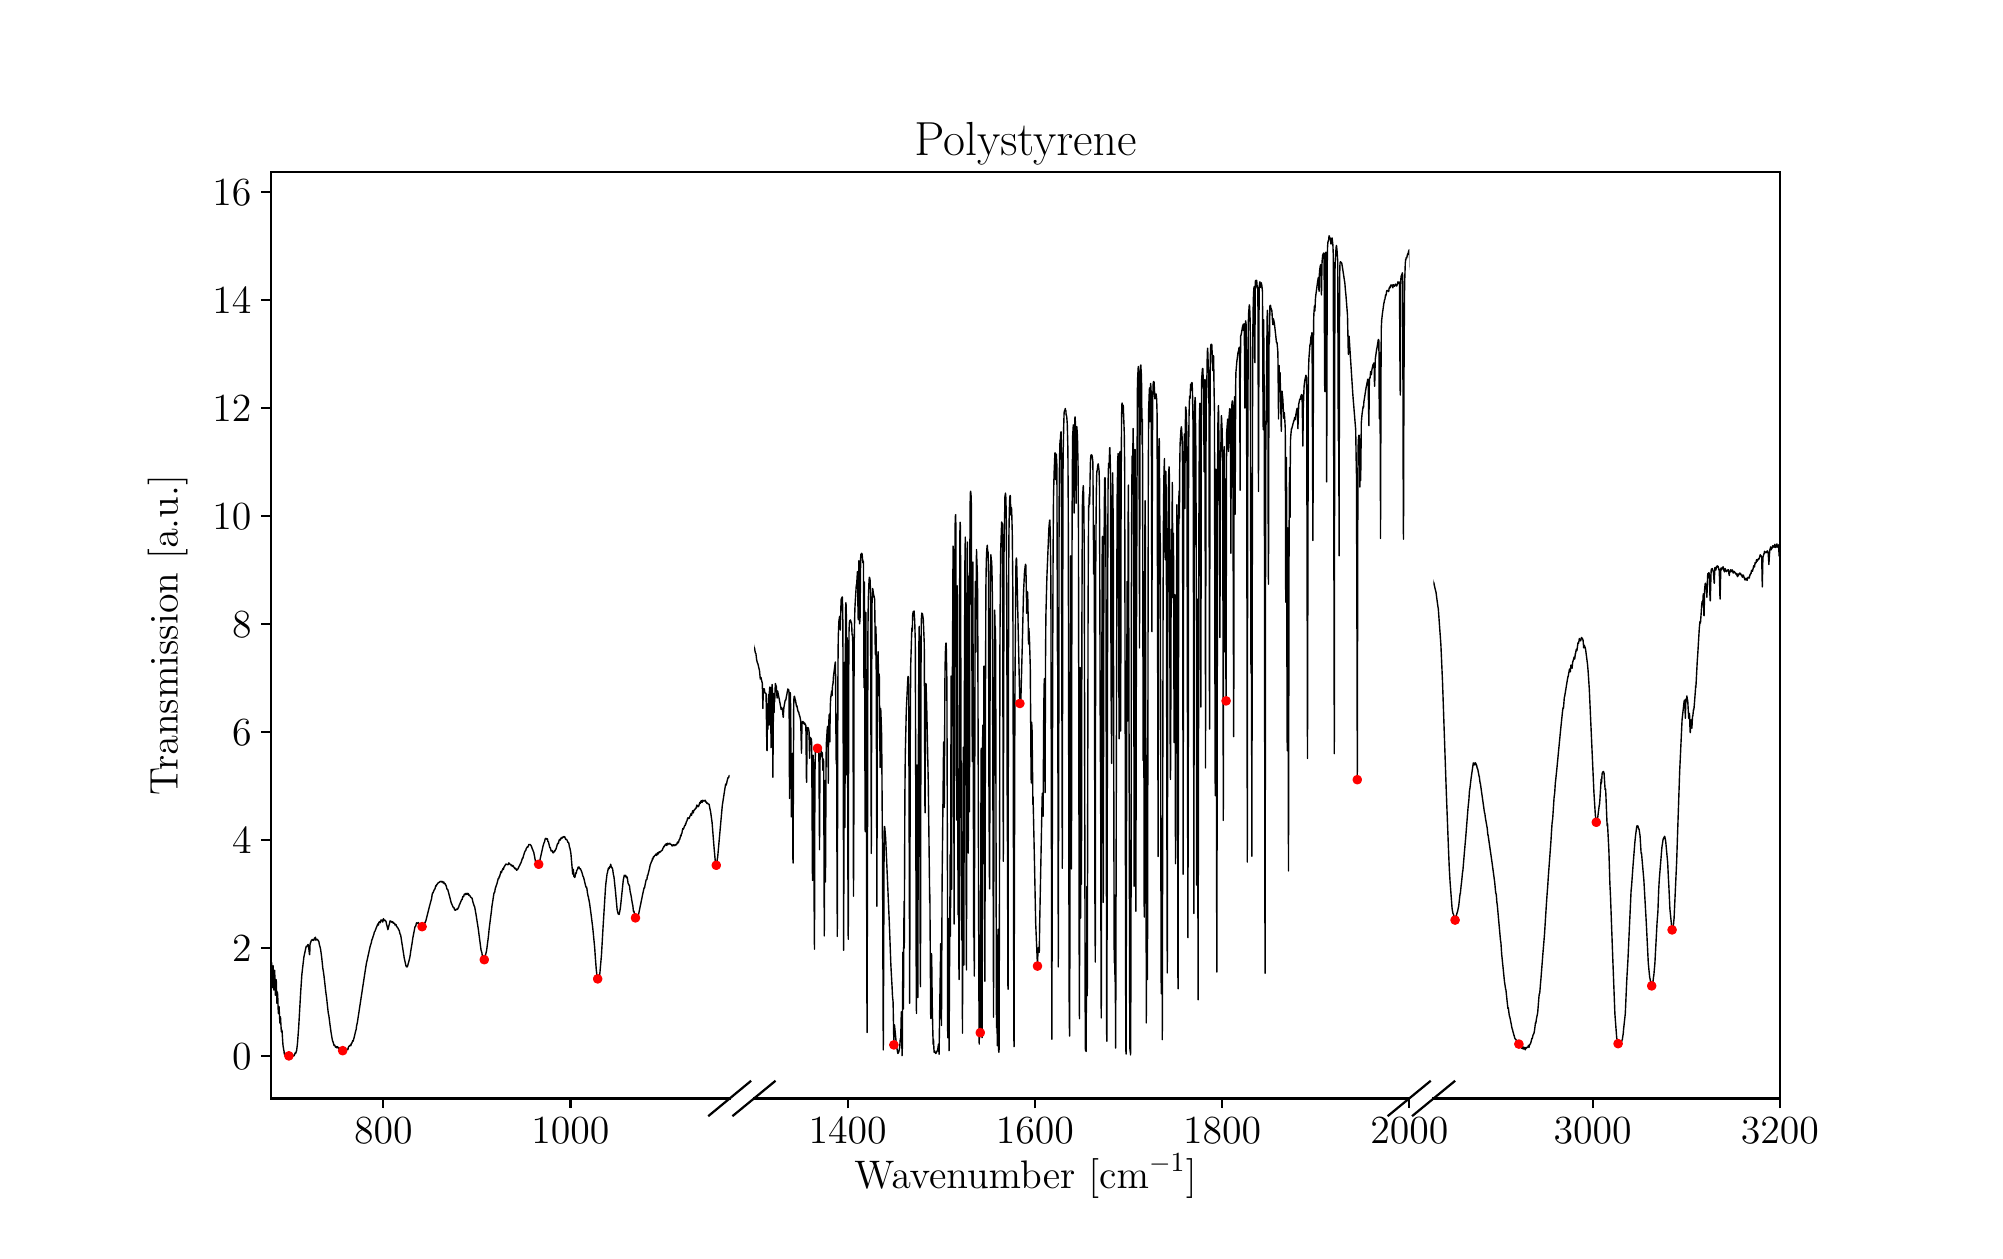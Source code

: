 \begingroup%
\makeatletter%
\begin{pgfpicture}%
\pgfpathrectangle{\pgfpointorigin}{\pgfqpoint{9.734in}{6.016in}}%
\pgfusepath{use as bounding box, clip}%
\begin{pgfscope}%
\pgfsetbuttcap%
\pgfsetmiterjoin%
\definecolor{currentfill}{rgb}{1.0,1.0,1.0}%
\pgfsetfillcolor{currentfill}%
\pgfsetlinewidth{0.0pt}%
\definecolor{currentstroke}{rgb}{1.0,1.0,1.0}%
\pgfsetstrokecolor{currentstroke}%
\pgfsetdash{}{0pt}%
\pgfpathmoveto{\pgfqpoint{0.0in}{0.0in}}%
\pgfpathlineto{\pgfqpoint{9.734in}{0.0in}}%
\pgfpathlineto{\pgfqpoint{9.734in}{6.016in}}%
\pgfpathlineto{\pgfqpoint{0.0in}{6.016in}}%
\pgfpathlineto{\pgfqpoint{0.0in}{0.0in}}%
\pgfpathclose%
\pgfusepath{fill}%
\end{pgfscope}%
\begin{pgfscope}%
\pgfsetbuttcap%
\pgfsetmiterjoin%
\definecolor{currentfill}{rgb}{1.0,1.0,1.0}%
\pgfsetfillcolor{currentfill}%
\pgfsetlinewidth{0.0pt}%
\definecolor{currentstroke}{rgb}{0.0,0.0,0.0}%
\pgfsetstrokecolor{currentstroke}%
\pgfsetstrokeopacity{0.0}%
\pgfsetdash{}{0pt}%
\pgfpathmoveto{\pgfqpoint{1.217in}{0.662in}}%
\pgfpathlineto{\pgfqpoint{3.51in}{0.662in}}%
\pgfpathlineto{\pgfqpoint{3.51in}{5.294in}}%
\pgfpathlineto{\pgfqpoint{1.217in}{5.294in}}%
\pgfpathlineto{\pgfqpoint{1.217in}{0.662in}}%
\pgfpathclose%
\pgfusepath{fill}%
\end{pgfscope}%
\begin{pgfscope}%
\pgfsetbuttcap%
\pgfsetroundjoin%
\definecolor{currentfill}{rgb}{0.0,0.0,0.0}%
\pgfsetfillcolor{currentfill}%
\pgfsetlinewidth{0.803pt}%
\definecolor{currentstroke}{rgb}{0.0,0.0,0.0}%
\pgfsetstrokecolor{currentstroke}%
\pgfsetdash{}{0pt}%
\pgfsys@defobject{currentmarker}{\pgfqpoint{0.0in}{-0.049in}}{\pgfqpoint{0.0in}{0.0in}}{%
\pgfpathmoveto{\pgfqpoint{0.0in}{0.0in}}%
\pgfpathlineto{\pgfqpoint{0.0in}{-0.049in}}%
\pgfusepath{stroke,fill}%
}%
\begin{pgfscope}%
\pgfsys@transformshift{1.778in}{0.662in}%
\pgfsys@useobject{currentmarker}{}%
\end{pgfscope}%
\end{pgfscope}%
\begin{pgfscope}%
\definecolor{textcolor}{rgb}{0.0,0.0,0.0}%
\pgfsetstrokecolor{textcolor}%
\pgfsetfillcolor{textcolor}%
\pgftext[x=1.778in,y=0.565in,,top]{\color{textcolor}\rmfamily\fontsize{14.0}{16.8}\selectfont \(\displaystyle {800}\)}%
\end{pgfscope}%
\begin{pgfscope}%
\pgfsetbuttcap%
\pgfsetroundjoin%
\definecolor{currentfill}{rgb}{0.0,0.0,0.0}%
\pgfsetfillcolor{currentfill}%
\pgfsetlinewidth{0.803pt}%
\definecolor{currentstroke}{rgb}{0.0,0.0,0.0}%
\pgfsetstrokecolor{currentstroke}%
\pgfsetdash{}{0pt}%
\pgfsys@defobject{currentmarker}{\pgfqpoint{0.0in}{-0.049in}}{\pgfqpoint{0.0in}{0.0in}}{%
\pgfpathmoveto{\pgfqpoint{0.0in}{0.0in}}%
\pgfpathlineto{\pgfqpoint{0.0in}{-0.049in}}%
\pgfusepath{stroke,fill}%
}%
\begin{pgfscope}%
\pgfsys@transformshift{2.714in}{0.662in}%
\pgfsys@useobject{currentmarker}{}%
\end{pgfscope}%
\end{pgfscope}%
\begin{pgfscope}%
\definecolor{textcolor}{rgb}{0.0,0.0,0.0}%
\pgfsetstrokecolor{textcolor}%
\pgfsetfillcolor{textcolor}%
\pgftext[x=2.714in,y=0.565in,,top]{\color{textcolor}\rmfamily\fontsize{14.0}{16.8}\selectfont \(\displaystyle {1000}\)}%
\end{pgfscope}%
\begin{pgfscope}%
\pgfsetbuttcap%
\pgfsetroundjoin%
\definecolor{currentfill}{rgb}{0.0,0.0,0.0}%
\pgfsetfillcolor{currentfill}%
\pgfsetlinewidth{0.803pt}%
\definecolor{currentstroke}{rgb}{0.0,0.0,0.0}%
\pgfsetstrokecolor{currentstroke}%
\pgfsetdash{}{0pt}%
\pgfsys@defobject{currentmarker}{\pgfqpoint{-0.049in}{0.0in}}{\pgfqpoint{-0.0in}{0.0in}}{%
\pgfpathmoveto{\pgfqpoint{-0.0in}{0.0in}}%
\pgfpathlineto{\pgfqpoint{-0.049in}{0.0in}}%
\pgfusepath{stroke,fill}%
}%
\begin{pgfscope}%
\pgfsys@transformshift{1.217in}{0.876in}%
\pgfsys@useobject{currentmarker}{}%
\end{pgfscope}%
\end{pgfscope}%
\begin{pgfscope}%
\definecolor{textcolor}{rgb}{0.0,0.0,0.0}%
\pgfsetstrokecolor{textcolor}%
\pgfsetfillcolor{textcolor}%
\pgftext[x=1.022in, y=0.809in, left, base]{\color{textcolor}\rmfamily\fontsize{14.0}{16.8}\selectfont \(\displaystyle {0}\)}%
\end{pgfscope}%
\begin{pgfscope}%
\pgfsetbuttcap%
\pgfsetroundjoin%
\definecolor{currentfill}{rgb}{0.0,0.0,0.0}%
\pgfsetfillcolor{currentfill}%
\pgfsetlinewidth{0.803pt}%
\definecolor{currentstroke}{rgb}{0.0,0.0,0.0}%
\pgfsetstrokecolor{currentstroke}%
\pgfsetdash{}{0pt}%
\pgfsys@defobject{currentmarker}{\pgfqpoint{-0.049in}{0.0in}}{\pgfqpoint{-0.0in}{0.0in}}{%
\pgfpathmoveto{\pgfqpoint{-0.0in}{0.0in}}%
\pgfpathlineto{\pgfqpoint{-0.049in}{0.0in}}%
\pgfusepath{stroke,fill}%
}%
\begin{pgfscope}%
\pgfsys@transformshift{1.217in}{1.416in}%
\pgfsys@useobject{currentmarker}{}%
\end{pgfscope}%
\end{pgfscope}%
\begin{pgfscope}%
\definecolor{textcolor}{rgb}{0.0,0.0,0.0}%
\pgfsetstrokecolor{textcolor}%
\pgfsetfillcolor{textcolor}%
\pgftext[x=1.022in, y=1.348in, left, base]{\color{textcolor}\rmfamily\fontsize{14.0}{16.8}\selectfont \(\displaystyle {2}\)}%
\end{pgfscope}%
\begin{pgfscope}%
\pgfsetbuttcap%
\pgfsetroundjoin%
\definecolor{currentfill}{rgb}{0.0,0.0,0.0}%
\pgfsetfillcolor{currentfill}%
\pgfsetlinewidth{0.803pt}%
\definecolor{currentstroke}{rgb}{0.0,0.0,0.0}%
\pgfsetstrokecolor{currentstroke}%
\pgfsetdash{}{0pt}%
\pgfsys@defobject{currentmarker}{\pgfqpoint{-0.049in}{0.0in}}{\pgfqpoint{-0.0in}{0.0in}}{%
\pgfpathmoveto{\pgfqpoint{-0.0in}{0.0in}}%
\pgfpathlineto{\pgfqpoint{-0.049in}{0.0in}}%
\pgfusepath{stroke,fill}%
}%
\begin{pgfscope}%
\pgfsys@transformshift{1.217in}{1.956in}%
\pgfsys@useobject{currentmarker}{}%
\end{pgfscope}%
\end{pgfscope}%
\begin{pgfscope}%
\definecolor{textcolor}{rgb}{0.0,0.0,0.0}%
\pgfsetstrokecolor{textcolor}%
\pgfsetfillcolor{textcolor}%
\pgftext[x=1.022in, y=1.888in, left, base]{\color{textcolor}\rmfamily\fontsize{14.0}{16.8}\selectfont \(\displaystyle {4}\)}%
\end{pgfscope}%
\begin{pgfscope}%
\pgfsetbuttcap%
\pgfsetroundjoin%
\definecolor{currentfill}{rgb}{0.0,0.0,0.0}%
\pgfsetfillcolor{currentfill}%
\pgfsetlinewidth{0.803pt}%
\definecolor{currentstroke}{rgb}{0.0,0.0,0.0}%
\pgfsetstrokecolor{currentstroke}%
\pgfsetdash{}{0pt}%
\pgfsys@defobject{currentmarker}{\pgfqpoint{-0.049in}{0.0in}}{\pgfqpoint{-0.0in}{0.0in}}{%
\pgfpathmoveto{\pgfqpoint{-0.0in}{0.0in}}%
\pgfpathlineto{\pgfqpoint{-0.049in}{0.0in}}%
\pgfusepath{stroke,fill}%
}%
\begin{pgfscope}%
\pgfsys@transformshift{1.217in}{2.495in}%
\pgfsys@useobject{currentmarker}{}%
\end{pgfscope}%
\end{pgfscope}%
\begin{pgfscope}%
\definecolor{textcolor}{rgb}{0.0,0.0,0.0}%
\pgfsetstrokecolor{textcolor}%
\pgfsetfillcolor{textcolor}%
\pgftext[x=1.022in, y=2.428in, left, base]{\color{textcolor}\rmfamily\fontsize{14.0}{16.8}\selectfont \(\displaystyle {6}\)}%
\end{pgfscope}%
\begin{pgfscope}%
\pgfsetbuttcap%
\pgfsetroundjoin%
\definecolor{currentfill}{rgb}{0.0,0.0,0.0}%
\pgfsetfillcolor{currentfill}%
\pgfsetlinewidth{0.803pt}%
\definecolor{currentstroke}{rgb}{0.0,0.0,0.0}%
\pgfsetstrokecolor{currentstroke}%
\pgfsetdash{}{0pt}%
\pgfsys@defobject{currentmarker}{\pgfqpoint{-0.049in}{0.0in}}{\pgfqpoint{-0.0in}{0.0in}}{%
\pgfpathmoveto{\pgfqpoint{-0.0in}{0.0in}}%
\pgfpathlineto{\pgfqpoint{-0.049in}{0.0in}}%
\pgfusepath{stroke,fill}%
}%
\begin{pgfscope}%
\pgfsys@transformshift{1.217in}{3.035in}%
\pgfsys@useobject{currentmarker}{}%
\end{pgfscope}%
\end{pgfscope}%
\begin{pgfscope}%
\definecolor{textcolor}{rgb}{0.0,0.0,0.0}%
\pgfsetstrokecolor{textcolor}%
\pgfsetfillcolor{textcolor}%
\pgftext[x=1.022in, y=2.968in, left, base]{\color{textcolor}\rmfamily\fontsize{14.0}{16.8}\selectfont \(\displaystyle {8}\)}%
\end{pgfscope}%
\begin{pgfscope}%
\pgfsetbuttcap%
\pgfsetroundjoin%
\definecolor{currentfill}{rgb}{0.0,0.0,0.0}%
\pgfsetfillcolor{currentfill}%
\pgfsetlinewidth{0.803pt}%
\definecolor{currentstroke}{rgb}{0.0,0.0,0.0}%
\pgfsetstrokecolor{currentstroke}%
\pgfsetdash{}{0pt}%
\pgfsys@defobject{currentmarker}{\pgfqpoint{-0.049in}{0.0in}}{\pgfqpoint{-0.0in}{0.0in}}{%
\pgfpathmoveto{\pgfqpoint{-0.0in}{0.0in}}%
\pgfpathlineto{\pgfqpoint{-0.049in}{0.0in}}%
\pgfusepath{stroke,fill}%
}%
\begin{pgfscope}%
\pgfsys@transformshift{1.217in}{3.575in}%
\pgfsys@useobject{currentmarker}{}%
\end{pgfscope}%
\end{pgfscope}%
\begin{pgfscope}%
\definecolor{textcolor}{rgb}{0.0,0.0,0.0}%
\pgfsetstrokecolor{textcolor}%
\pgfsetfillcolor{textcolor}%
\pgftext[x=0.924in, y=3.507in, left, base]{\color{textcolor}\rmfamily\fontsize{14.0}{16.8}\selectfont \(\displaystyle {10}\)}%
\end{pgfscope}%
\begin{pgfscope}%
\pgfsetbuttcap%
\pgfsetroundjoin%
\definecolor{currentfill}{rgb}{0.0,0.0,0.0}%
\pgfsetfillcolor{currentfill}%
\pgfsetlinewidth{0.803pt}%
\definecolor{currentstroke}{rgb}{0.0,0.0,0.0}%
\pgfsetstrokecolor{currentstroke}%
\pgfsetdash{}{0pt}%
\pgfsys@defobject{currentmarker}{\pgfqpoint{-0.049in}{0.0in}}{\pgfqpoint{-0.0in}{0.0in}}{%
\pgfpathmoveto{\pgfqpoint{-0.0in}{0.0in}}%
\pgfpathlineto{\pgfqpoint{-0.049in}{0.0in}}%
\pgfusepath{stroke,fill}%
}%
\begin{pgfscope}%
\pgfsys@transformshift{1.217in}{4.115in}%
\pgfsys@useobject{currentmarker}{}%
\end{pgfscope}%
\end{pgfscope}%
\begin{pgfscope}%
\definecolor{textcolor}{rgb}{0.0,0.0,0.0}%
\pgfsetstrokecolor{textcolor}%
\pgfsetfillcolor{textcolor}%
\pgftext[x=0.924in, y=4.047in, left, base]{\color{textcolor}\rmfamily\fontsize{14.0}{16.8}\selectfont \(\displaystyle {12}\)}%
\end{pgfscope}%
\begin{pgfscope}%
\pgfsetbuttcap%
\pgfsetroundjoin%
\definecolor{currentfill}{rgb}{0.0,0.0,0.0}%
\pgfsetfillcolor{currentfill}%
\pgfsetlinewidth{0.803pt}%
\definecolor{currentstroke}{rgb}{0.0,0.0,0.0}%
\pgfsetstrokecolor{currentstroke}%
\pgfsetdash{}{0pt}%
\pgfsys@defobject{currentmarker}{\pgfqpoint{-0.049in}{0.0in}}{\pgfqpoint{-0.0in}{0.0in}}{%
\pgfpathmoveto{\pgfqpoint{-0.0in}{0.0in}}%
\pgfpathlineto{\pgfqpoint{-0.049in}{0.0in}}%
\pgfusepath{stroke,fill}%
}%
\begin{pgfscope}%
\pgfsys@transformshift{1.217in}{4.654in}%
\pgfsys@useobject{currentmarker}{}%
\end{pgfscope}%
\end{pgfscope}%
\begin{pgfscope}%
\definecolor{textcolor}{rgb}{0.0,0.0,0.0}%
\pgfsetstrokecolor{textcolor}%
\pgfsetfillcolor{textcolor}%
\pgftext[x=0.924in, y=4.587in, left, base]{\color{textcolor}\rmfamily\fontsize{14.0}{16.8}\selectfont \(\displaystyle {14}\)}%
\end{pgfscope}%
\begin{pgfscope}%
\pgfsetbuttcap%
\pgfsetroundjoin%
\definecolor{currentfill}{rgb}{0.0,0.0,0.0}%
\pgfsetfillcolor{currentfill}%
\pgfsetlinewidth{0.803pt}%
\definecolor{currentstroke}{rgb}{0.0,0.0,0.0}%
\pgfsetstrokecolor{currentstroke}%
\pgfsetdash{}{0pt}%
\pgfsys@defobject{currentmarker}{\pgfqpoint{-0.049in}{0.0in}}{\pgfqpoint{-0.0in}{0.0in}}{%
\pgfpathmoveto{\pgfqpoint{-0.0in}{0.0in}}%
\pgfpathlineto{\pgfqpoint{-0.049in}{0.0in}}%
\pgfusepath{stroke,fill}%
}%
\begin{pgfscope}%
\pgfsys@transformshift{1.217in}{5.194in}%
\pgfsys@useobject{currentmarker}{}%
\end{pgfscope}%
\end{pgfscope}%
\begin{pgfscope}%
\definecolor{textcolor}{rgb}{0.0,0.0,0.0}%
\pgfsetstrokecolor{textcolor}%
\pgfsetfillcolor{textcolor}%
\pgftext[x=0.924in, y=5.127in, left, base]{\color{textcolor}\rmfamily\fontsize{14.0}{16.8}\selectfont \(\displaystyle {16}\)}%
\end{pgfscope}%
\begin{pgfscope}%
\pgfsetrectcap%
\pgfsetroundjoin%
\pgfsetlinewidth{0.803pt}%
\definecolor{currentstroke}{rgb}{0.0,0.0,0.0}%
\pgfsetstrokecolor{currentstroke}%
\pgfsetdash{}{0pt}%
\pgfpathmoveto{\pgfqpoint{3.407in}{0.577in}}%
\pgfpathlineto{\pgfqpoint{3.613in}{0.747in}}%
\pgfusepath{stroke}%
\end{pgfscope}%
\begin{pgfscope}%
\pgfpathrectangle{\pgfqpoint{1.217in}{0.662in}}{\pgfqpoint{2.293in}{4.632in}}%
\pgfusepath{clip}%
\pgfsetrectcap%
\pgfsetroundjoin%
\pgfsetlinewidth{0.502pt}%
\definecolor{currentstroke}{rgb}{0.0,0.0,0.0}%
\pgfsetstrokecolor{currentstroke}%
\pgfsetdash{}{0pt}%
\pgfpathmoveto{\pgfqpoint{3.52in}{2.28in}}%
\pgfpathlineto{\pgfqpoint{3.514in}{2.28in}}%
\pgfpathlineto{\pgfqpoint{3.513in}{2.277in}}%
\pgfpathlineto{\pgfqpoint{3.511in}{2.272in}}%
\pgfpathlineto{\pgfqpoint{3.51in}{2.275in}}%
\pgfpathlineto{\pgfqpoint{3.509in}{2.277in}}%
\pgfpathlineto{\pgfqpoint{3.508in}{2.277in}}%
\pgfpathlineto{\pgfqpoint{3.504in}{2.265in}}%
\pgfpathlineto{\pgfqpoint{3.503in}{2.266in}}%
\pgfpathlineto{\pgfqpoint{3.502in}{2.266in}}%
\pgfpathlineto{\pgfqpoint{3.501in}{2.265in}}%
\pgfpathlineto{\pgfqpoint{3.497in}{2.249in}}%
\pgfpathlineto{\pgfqpoint{3.494in}{2.234in}}%
\pgfpathlineto{\pgfqpoint{3.493in}{2.233in}}%
\pgfpathlineto{\pgfqpoint{3.491in}{2.227in}}%
\pgfpathlineto{\pgfqpoint{3.49in}{2.234in}}%
\pgfpathlineto{\pgfqpoint{3.487in}{2.217in}}%
\pgfpathlineto{\pgfqpoint{3.473in}{2.126in}}%
\pgfpathlineto{\pgfqpoint{3.45in}{1.869in}}%
\pgfpathlineto{\pgfqpoint{3.447in}{1.851in}}%
\pgfpathlineto{\pgfqpoint{3.443in}{1.828in}}%
\pgfpathlineto{\pgfqpoint{3.443in}{1.828in}}%
\pgfpathlineto{\pgfqpoint{3.438in}{1.848in}}%
\pgfpathlineto{\pgfqpoint{3.432in}{1.915in}}%
\pgfpathlineto{\pgfqpoint{3.422in}{2.042in}}%
\pgfpathlineto{\pgfqpoint{3.414in}{2.1in}}%
\pgfpathlineto{\pgfqpoint{3.413in}{2.102in}}%
\pgfpathlineto{\pgfqpoint{3.407in}{2.133in}}%
\pgfpathlineto{\pgfqpoint{3.402in}{2.135in}}%
\pgfpathlineto{\pgfqpoint{3.399in}{2.139in}}%
\pgfpathlineto{\pgfqpoint{3.398in}{2.137in}}%
\pgfpathlineto{\pgfqpoint{3.396in}{2.137in}}%
\pgfpathlineto{\pgfqpoint{3.394in}{2.144in}}%
\pgfpathlineto{\pgfqpoint{3.394in}{2.143in}}%
\pgfpathlineto{\pgfqpoint{3.391in}{2.144in}}%
\pgfpathlineto{\pgfqpoint{3.39in}{2.146in}}%
\pgfpathlineto{\pgfqpoint{3.388in}{2.153in}}%
\pgfpathlineto{\pgfqpoint{3.387in}{2.153in}}%
\pgfpathlineto{\pgfqpoint{3.385in}{2.15in}}%
\pgfpathlineto{\pgfqpoint{3.384in}{2.15in}}%
\pgfpathlineto{\pgfqpoint{3.382in}{2.151in}}%
\pgfpathlineto{\pgfqpoint{3.381in}{2.151in}}%
\pgfpathlineto{\pgfqpoint{3.38in}{2.149in}}%
\pgfpathlineto{\pgfqpoint{3.38in}{2.149in}}%
\pgfpathlineto{\pgfqpoint{3.378in}{2.151in}}%
\pgfpathlineto{\pgfqpoint{3.378in}{2.151in}}%
\pgfpathlineto{\pgfqpoint{3.377in}{2.151in}}%
\pgfpathlineto{\pgfqpoint{3.375in}{2.153in}}%
\pgfpathlineto{\pgfqpoint{3.374in}{2.149in}}%
\pgfpathlineto{\pgfqpoint{3.372in}{2.142in}}%
\pgfpathlineto{\pgfqpoint{3.371in}{2.144in}}%
\pgfpathlineto{\pgfqpoint{3.368in}{2.151in}}%
\pgfpathlineto{\pgfqpoint{3.366in}{2.147in}}%
\pgfpathlineto{\pgfqpoint{3.365in}{2.147in}}%
\pgfpathlineto{\pgfqpoint{3.364in}{2.143in}}%
\pgfpathlineto{\pgfqpoint{3.363in}{2.137in}}%
\pgfpathlineto{\pgfqpoint{3.363in}{2.138in}}%
\pgfpathlineto{\pgfqpoint{3.361in}{2.142in}}%
\pgfpathlineto{\pgfqpoint{3.361in}{2.142in}}%
\pgfpathlineto{\pgfqpoint{3.354in}{2.121in}}%
\pgfpathlineto{\pgfqpoint{3.353in}{2.126in}}%
\pgfpathlineto{\pgfqpoint{3.35in}{2.121in}}%
\pgfpathlineto{\pgfqpoint{3.35in}{2.121in}}%
\pgfpathlineto{\pgfqpoint{3.349in}{2.122in}}%
\pgfpathlineto{\pgfqpoint{3.346in}{2.129in}}%
\pgfpathlineto{\pgfqpoint{3.342in}{2.114in}}%
\pgfpathlineto{\pgfqpoint{3.34in}{2.111in}}%
\pgfpathlineto{\pgfqpoint{3.339in}{2.113in}}%
\pgfpathlineto{\pgfqpoint{3.339in}{2.113in}}%
\pgfpathlineto{\pgfqpoint{3.336in}{2.106in}}%
\pgfpathlineto{\pgfqpoint{3.334in}{2.105in}}%
\pgfpathlineto{\pgfqpoint{3.333in}{2.104in}}%
\pgfpathlineto{\pgfqpoint{3.332in}{2.104in}}%
\pgfpathlineto{\pgfqpoint{3.33in}{2.1in}}%
\pgfpathlineto{\pgfqpoint{3.328in}{2.09in}}%
\pgfpathlineto{\pgfqpoint{3.326in}{2.101in}}%
\pgfpathlineto{\pgfqpoint{3.325in}{2.1in}}%
\pgfpathlineto{\pgfqpoint{3.323in}{2.092in}}%
\pgfpathlineto{\pgfqpoint{3.322in}{2.09in}}%
\pgfpathlineto{\pgfqpoint{3.319in}{2.077in}}%
\pgfpathlineto{\pgfqpoint{3.318in}{2.082in}}%
\pgfpathlineto{\pgfqpoint{3.316in}{2.086in}}%
\pgfpathlineto{\pgfqpoint{3.316in}{2.085in}}%
\pgfpathlineto{\pgfqpoint{3.313in}{2.075in}}%
\pgfpathlineto{\pgfqpoint{3.313in}{2.075in}}%
\pgfpathlineto{\pgfqpoint{3.312in}{2.075in}}%
\pgfpathlineto{\pgfqpoint{3.307in}{2.062in}}%
\pgfpathlineto{\pgfqpoint{3.305in}{2.065in}}%
\pgfpathlineto{\pgfqpoint{3.305in}{2.064in}}%
\pgfpathlineto{\pgfqpoint{3.303in}{2.061in}}%
\pgfpathlineto{\pgfqpoint{3.301in}{2.065in}}%
\pgfpathlineto{\pgfqpoint{3.299in}{2.06in}}%
\pgfpathlineto{\pgfqpoint{3.296in}{2.049in}}%
\pgfpathlineto{\pgfqpoint{3.293in}{2.045in}}%
\pgfpathlineto{\pgfqpoint{3.291in}{2.034in}}%
\pgfpathlineto{\pgfqpoint{3.289in}{2.035in}}%
\pgfpathlineto{\pgfqpoint{3.287in}{2.026in}}%
\pgfpathlineto{\pgfqpoint{3.285in}{2.026in}}%
\pgfpathlineto{\pgfqpoint{3.284in}{2.024in}}%
\pgfpathlineto{\pgfqpoint{3.279in}{2.009in}}%
\pgfpathlineto{\pgfqpoint{3.278in}{2.009in}}%
\pgfpathlineto{\pgfqpoint{3.276in}{2.012in}}%
\pgfpathlineto{\pgfqpoint{3.274in}{2.005in}}%
\pgfpathlineto{\pgfqpoint{3.271in}{1.987in}}%
\pgfpathlineto{\pgfqpoint{3.27in}{1.987in}}%
\pgfpathlineto{\pgfqpoint{3.27in}{1.988in}}%
\pgfpathlineto{\pgfqpoint{3.268in}{1.981in}}%
\pgfpathlineto{\pgfqpoint{3.267in}{1.974in}}%
\pgfpathlineto{\pgfqpoint{3.267in}{1.975in}}%
\pgfpathlineto{\pgfqpoint{3.265in}{1.978in}}%
\pgfpathlineto{\pgfqpoint{3.264in}{1.972in}}%
\pgfpathlineto{\pgfqpoint{3.26in}{1.957in}}%
\pgfpathlineto{\pgfqpoint{3.258in}{1.955in}}%
\pgfpathlineto{\pgfqpoint{3.258in}{1.956in}}%
\pgfpathlineto{\pgfqpoint{3.257in}{1.955in}}%
\pgfpathlineto{\pgfqpoint{3.255in}{1.944in}}%
\pgfpathlineto{\pgfqpoint{3.254in}{1.946in}}%
\pgfpathlineto{\pgfqpoint{3.254in}{1.947in}}%
\pgfpathlineto{\pgfqpoint{3.253in}{1.947in}}%
\pgfpathlineto{\pgfqpoint{3.251in}{1.938in}}%
\pgfpathlineto{\pgfqpoint{3.249in}{1.943in}}%
\pgfpathlineto{\pgfqpoint{3.244in}{1.93in}}%
\pgfpathlineto{\pgfqpoint{3.241in}{1.931in}}%
\pgfpathlineto{\pgfqpoint{3.24in}{1.932in}}%
\pgfpathlineto{\pgfqpoint{3.236in}{1.926in}}%
\pgfpathlineto{\pgfqpoint{3.231in}{1.93in}}%
\pgfpathlineto{\pgfqpoint{3.23in}{1.93in}}%
\pgfpathlineto{\pgfqpoint{3.229in}{1.926in}}%
\pgfpathlineto{\pgfqpoint{3.227in}{1.93in}}%
\pgfpathlineto{\pgfqpoint{3.226in}{1.929in}}%
\pgfpathlineto{\pgfqpoint{3.224in}{1.927in}}%
\pgfpathlineto{\pgfqpoint{3.224in}{1.927in}}%
\pgfpathlineto{\pgfqpoint{3.223in}{1.924in}}%
\pgfpathlineto{\pgfqpoint{3.222in}{1.925in}}%
\pgfpathlineto{\pgfqpoint{3.22in}{1.929in}}%
\pgfpathlineto{\pgfqpoint{3.22in}{1.929in}}%
\pgfpathlineto{\pgfqpoint{3.219in}{1.93in}}%
\pgfpathlineto{\pgfqpoint{3.217in}{1.933in}}%
\pgfpathlineto{\pgfqpoint{3.215in}{1.933in}}%
\pgfpathlineto{\pgfqpoint{3.213in}{1.933in}}%
\pgfpathlineto{\pgfqpoint{3.213in}{1.933in}}%
\pgfpathlineto{\pgfqpoint{3.211in}{1.938in}}%
\pgfpathlineto{\pgfqpoint{3.21in}{1.938in}}%
\pgfpathlineto{\pgfqpoint{3.209in}{1.935in}}%
\pgfpathlineto{\pgfqpoint{3.204in}{1.937in}}%
\pgfpathlineto{\pgfqpoint{3.203in}{1.936in}}%
\pgfpathlineto{\pgfqpoint{3.201in}{1.931in}}%
\pgfpathlineto{\pgfqpoint{3.199in}{1.938in}}%
\pgfpathlineto{\pgfqpoint{3.198in}{1.937in}}%
\pgfpathlineto{\pgfqpoint{3.196in}{1.935in}}%
\pgfpathlineto{\pgfqpoint{3.195in}{1.927in}}%
\pgfpathlineto{\pgfqpoint{3.194in}{1.928in}}%
\pgfpathlineto{\pgfqpoint{3.192in}{1.935in}}%
\pgfpathlineto{\pgfqpoint{3.188in}{1.929in}}%
\pgfpathlineto{\pgfqpoint{3.186in}{1.929in}}%
\pgfpathlineto{\pgfqpoint{3.184in}{1.924in}}%
\pgfpathlineto{\pgfqpoint{3.183in}{1.921in}}%
\pgfpathlineto{\pgfqpoint{3.182in}{1.922in}}%
\pgfpathlineto{\pgfqpoint{3.181in}{1.923in}}%
\pgfpathlineto{\pgfqpoint{3.178in}{1.915in}}%
\pgfpathlineto{\pgfqpoint{3.178in}{1.915in}}%
\pgfpathlineto{\pgfqpoint{3.177in}{1.915in}}%
\pgfpathlineto{\pgfqpoint{3.173in}{1.903in}}%
\pgfpathlineto{\pgfqpoint{3.172in}{1.903in}}%
\pgfpathlineto{\pgfqpoint{3.171in}{1.903in}}%
\pgfpathlineto{\pgfqpoint{3.169in}{1.899in}}%
\pgfpathlineto{\pgfqpoint{3.167in}{1.9in}}%
\pgfpathlineto{\pgfqpoint{3.164in}{1.895in}}%
\pgfpathlineto{\pgfqpoint{3.162in}{1.894in}}%
\pgfpathlineto{\pgfqpoint{3.161in}{1.895in}}%
\pgfpathlineto{\pgfqpoint{3.16in}{1.893in}}%
\pgfpathlineto{\pgfqpoint{3.158in}{1.896in}}%
\pgfpathlineto{\pgfqpoint{3.158in}{1.895in}}%
\pgfpathlineto{\pgfqpoint{3.155in}{1.888in}}%
\pgfpathlineto{\pgfqpoint{3.154in}{1.889in}}%
\pgfpathlineto{\pgfqpoint{3.153in}{1.891in}}%
\pgfpathlineto{\pgfqpoint{3.151in}{1.882in}}%
\pgfpathlineto{\pgfqpoint{3.151in}{1.883in}}%
\pgfpathlineto{\pgfqpoint{3.149in}{1.89in}}%
\pgfpathlineto{\pgfqpoint{3.147in}{1.886in}}%
\pgfpathlineto{\pgfqpoint{3.144in}{1.877in}}%
\pgfpathlineto{\pgfqpoint{3.143in}{1.877in}}%
\pgfpathlineto{\pgfqpoint{3.142in}{1.88in}}%
\pgfpathlineto{\pgfqpoint{3.141in}{1.884in}}%
\pgfpathlineto{\pgfqpoint{3.139in}{1.878in}}%
\pgfpathlineto{\pgfqpoint{3.138in}{1.878in}}%
\pgfpathlineto{\pgfqpoint{3.136in}{1.878in}}%
\pgfpathlineto{\pgfqpoint{3.134in}{1.875in}}%
\pgfpathlineto{\pgfqpoint{3.131in}{1.869in}}%
\pgfpathlineto{\pgfqpoint{3.13in}{1.869in}}%
\pgfpathlineto{\pgfqpoint{3.129in}{1.871in}}%
\pgfpathlineto{\pgfqpoint{3.128in}{1.867in}}%
\pgfpathlineto{\pgfqpoint{3.126in}{1.859in}}%
\pgfpathlineto{\pgfqpoint{3.126in}{1.859in}}%
\pgfpathlineto{\pgfqpoint{3.124in}{1.862in}}%
\pgfpathlineto{\pgfqpoint{3.124in}{1.862in}}%
\pgfpathlineto{\pgfqpoint{3.122in}{1.852in}}%
\pgfpathlineto{\pgfqpoint{3.119in}{1.845in}}%
\pgfpathlineto{\pgfqpoint{3.119in}{1.845in}}%
\pgfpathlineto{\pgfqpoint{3.118in}{1.845in}}%
\pgfpathlineto{\pgfqpoint{3.115in}{1.834in}}%
\pgfpathlineto{\pgfqpoint{3.113in}{1.832in}}%
\pgfpathlineto{\pgfqpoint{3.109in}{1.811in}}%
\pgfpathlineto{\pgfqpoint{3.105in}{1.796in}}%
\pgfpathlineto{\pgfqpoint{3.101in}{1.779in}}%
\pgfpathlineto{\pgfqpoint{3.1in}{1.777in}}%
\pgfpathlineto{\pgfqpoint{3.1in}{1.777in}}%
\pgfpathlineto{\pgfqpoint{3.099in}{1.779in}}%
\pgfpathlineto{\pgfqpoint{3.098in}{1.771in}}%
\pgfpathlineto{\pgfqpoint{3.096in}{1.757in}}%
\pgfpathlineto{\pgfqpoint{3.094in}{1.756in}}%
\pgfpathlineto{\pgfqpoint{3.092in}{1.755in}}%
\pgfpathlineto{\pgfqpoint{3.084in}{1.714in}}%
\pgfpathlineto{\pgfqpoint{3.084in}{1.715in}}%
\pgfpathlineto{\pgfqpoint{3.083in}{1.716in}}%
\pgfpathlineto{\pgfqpoint{3.082in}{1.715in}}%
\pgfpathlineto{\pgfqpoint{3.076in}{1.688in}}%
\pgfpathlineto{\pgfqpoint{3.055in}{1.585in}}%
\pgfpathlineto{\pgfqpoint{3.053in}{1.581in}}%
\pgfpathlineto{\pgfqpoint{3.051in}{1.569in}}%
\pgfpathlineto{\pgfqpoint{3.05in}{1.57in}}%
\pgfpathlineto{\pgfqpoint{3.049in}{1.569in}}%
\pgfpathlineto{\pgfqpoint{3.045in}{1.561in}}%
\pgfpathlineto{\pgfqpoint{3.041in}{1.567in}}%
\pgfpathlineto{\pgfqpoint{3.04in}{1.567in}}%
\pgfpathlineto{\pgfqpoint{3.039in}{1.565in}}%
\pgfpathlineto{\pgfqpoint{3.038in}{1.567in}}%
\pgfpathlineto{\pgfqpoint{3.034in}{1.586in}}%
\pgfpathlineto{\pgfqpoint{3.031in}{1.599in}}%
\pgfpathlineto{\pgfqpoint{3.029in}{1.597in}}%
\pgfpathlineto{\pgfqpoint{3.028in}{1.605in}}%
\pgfpathlineto{\pgfqpoint{3.026in}{1.625in}}%
\pgfpathlineto{\pgfqpoint{3.024in}{1.633in}}%
\pgfpathlineto{\pgfqpoint{3.02in}{1.656in}}%
\pgfpathlineto{\pgfqpoint{3.018in}{1.671in}}%
\pgfpathlineto{\pgfqpoint{3.012in}{1.699in}}%
\pgfpathlineto{\pgfqpoint{3.009in}{1.725in}}%
\pgfpathlineto{\pgfqpoint{3.002in}{1.738in}}%
\pgfpathlineto{\pgfqpoint{2.998in}{1.767in}}%
\pgfpathlineto{\pgfqpoint{2.996in}{1.77in}}%
\pgfpathlineto{\pgfqpoint{2.993in}{1.766in}}%
\pgfpathlineto{\pgfqpoint{2.992in}{1.771in}}%
\pgfpathlineto{\pgfqpoint{2.99in}{1.778in}}%
\pgfpathlineto{\pgfqpoint{2.988in}{1.774in}}%
\pgfpathlineto{\pgfqpoint{2.986in}{1.773in}}%
\pgfpathlineto{\pgfqpoint{2.983in}{1.778in}}%
\pgfpathlineto{\pgfqpoint{2.98in}{1.764in}}%
\pgfpathlineto{\pgfqpoint{2.978in}{1.754in}}%
\pgfpathlineto{\pgfqpoint{2.964in}{1.619in}}%
\pgfpathlineto{\pgfqpoint{2.961in}{1.6in}}%
\pgfpathlineto{\pgfqpoint{2.958in}{1.586in}}%
\pgfpathlineto{\pgfqpoint{2.957in}{1.582in}}%
\pgfpathlineto{\pgfqpoint{2.956in}{1.583in}}%
\pgfpathlineto{\pgfqpoint{2.954in}{1.587in}}%
\pgfpathlineto{\pgfqpoint{2.954in}{1.587in}}%
\pgfpathlineto{\pgfqpoint{2.952in}{1.585in}}%
\pgfpathlineto{\pgfqpoint{2.951in}{1.591in}}%
\pgfpathlineto{\pgfqpoint{2.948in}{1.603in}}%
\pgfpathlineto{\pgfqpoint{2.947in}{1.609in}}%
\pgfpathlineto{\pgfqpoint{2.939in}{1.697in}}%
\pgfpathlineto{\pgfqpoint{2.932in}{1.765in}}%
\pgfpathlineto{\pgfqpoint{2.93in}{1.777in}}%
\pgfpathlineto{\pgfqpoint{2.929in}{1.779in}}%
\pgfpathlineto{\pgfqpoint{2.927in}{1.792in}}%
\pgfpathlineto{\pgfqpoint{2.925in}{1.809in}}%
\pgfpathlineto{\pgfqpoint{2.923in}{1.812in}}%
\pgfpathlineto{\pgfqpoint{2.921in}{1.818in}}%
\pgfpathlineto{\pgfqpoint{2.919in}{1.817in}}%
\pgfpathlineto{\pgfqpoint{2.918in}{1.818in}}%
\pgfpathlineto{\pgfqpoint{2.917in}{1.824in}}%
\pgfpathlineto{\pgfqpoint{2.915in}{1.833in}}%
\pgfpathlineto{\pgfqpoint{2.913in}{1.819in}}%
\pgfpathlineto{\pgfqpoint{2.912in}{1.82in}}%
\pgfpathlineto{\pgfqpoint{2.911in}{1.823in}}%
\pgfpathlineto{\pgfqpoint{2.909in}{1.817in}}%
\pgfpathlineto{\pgfqpoint{2.907in}{1.811in}}%
\pgfpathlineto{\pgfqpoint{2.907in}{1.811in}}%
\pgfpathlineto{\pgfqpoint{2.905in}{1.815in}}%
\pgfpathlineto{\pgfqpoint{2.903in}{1.811in}}%
\pgfpathlineto{\pgfqpoint{2.901in}{1.802in}}%
\pgfpathlineto{\pgfqpoint{2.899in}{1.791in}}%
\pgfpathlineto{\pgfqpoint{2.897in}{1.786in}}%
\pgfpathlineto{\pgfqpoint{2.891in}{1.737in}}%
\pgfpathlineto{\pgfqpoint{2.889in}{1.715in}}%
\pgfpathlineto{\pgfqpoint{2.876in}{1.503in}}%
\pgfpathlineto{\pgfqpoint{2.869in}{1.38in}}%
\pgfpathlineto{\pgfqpoint{2.861in}{1.289in}}%
\pgfpathlineto{\pgfqpoint{2.858in}{1.272in}}%
\pgfpathlineto{\pgfqpoint{2.855in}{1.268in}}%
\pgfpathlineto{\pgfqpoint{2.853in}{1.257in}}%
\pgfpathlineto{\pgfqpoint{2.852in}{1.257in}}%
\pgfpathlineto{\pgfqpoint{2.851in}{1.261in}}%
\pgfpathlineto{\pgfqpoint{2.85in}{1.26in}}%
\pgfpathlineto{\pgfqpoint{2.85in}{1.26in}}%
\pgfpathlineto{\pgfqpoint{2.848in}{1.264in}}%
\pgfpathlineto{\pgfqpoint{2.843in}{1.306in}}%
\pgfpathlineto{\pgfqpoint{2.838in}{1.371in}}%
\pgfpathlineto{\pgfqpoint{2.835in}{1.416in}}%
\pgfpathlineto{\pgfqpoint{2.828in}{1.488in}}%
\pgfpathlineto{\pgfqpoint{2.826in}{1.508in}}%
\pgfpathlineto{\pgfqpoint{2.824in}{1.527in}}%
\pgfpathlineto{\pgfqpoint{2.821in}{1.55in}}%
\pgfpathlineto{\pgfqpoint{2.816in}{1.59in}}%
\pgfpathlineto{\pgfqpoint{2.809in}{1.641in}}%
\pgfpathlineto{\pgfqpoint{2.804in}{1.666in}}%
\pgfpathlineto{\pgfqpoint{2.803in}{1.673in}}%
\pgfpathlineto{\pgfqpoint{2.802in}{1.672in}}%
\pgfpathlineto{\pgfqpoint{2.801in}{1.679in}}%
\pgfpathlineto{\pgfqpoint{2.799in}{1.689in}}%
\pgfpathlineto{\pgfqpoint{2.799in}{1.689in}}%
\pgfpathlineto{\pgfqpoint{2.797in}{1.705in}}%
\pgfpathlineto{\pgfqpoint{2.795in}{1.718in}}%
\pgfpathlineto{\pgfqpoint{2.794in}{1.719in}}%
\pgfpathlineto{\pgfqpoint{2.793in}{1.718in}}%
\pgfpathlineto{\pgfqpoint{2.793in}{1.717in}}%
\pgfpathlineto{\pgfqpoint{2.792in}{1.718in}}%
\pgfpathlineto{\pgfqpoint{2.789in}{1.728in}}%
\pgfpathlineto{\pgfqpoint{2.779in}{1.77in}}%
\pgfpathlineto{\pgfqpoint{2.778in}{1.77in}}%
\pgfpathlineto{\pgfqpoint{2.776in}{1.775in}}%
\pgfpathlineto{\pgfqpoint{2.771in}{1.793in}}%
\pgfpathlineto{\pgfqpoint{2.764in}{1.81in}}%
\pgfpathlineto{\pgfqpoint{2.762in}{1.811in}}%
\pgfpathlineto{\pgfqpoint{2.761in}{1.81in}}%
\pgfpathlineto{\pgfqpoint{2.759in}{1.813in}}%
\pgfpathlineto{\pgfqpoint{2.757in}{1.819in}}%
\pgfpathlineto{\pgfqpoint{2.755in}{1.814in}}%
\pgfpathlineto{\pgfqpoint{2.754in}{1.815in}}%
\pgfpathlineto{\pgfqpoint{2.753in}{1.819in}}%
\pgfpathlineto{\pgfqpoint{2.752in}{1.818in}}%
\pgfpathlineto{\pgfqpoint{2.749in}{1.807in}}%
\pgfpathlineto{\pgfqpoint{2.745in}{1.802in}}%
\pgfpathlineto{\pgfqpoint{2.743in}{1.788in}}%
\pgfpathlineto{\pgfqpoint{2.742in}{1.789in}}%
\pgfpathlineto{\pgfqpoint{2.741in}{1.791in}}%
\pgfpathlineto{\pgfqpoint{2.737in}{1.772in}}%
\pgfpathlineto{\pgfqpoint{2.735in}{1.767in}}%
\pgfpathlineto{\pgfqpoint{2.734in}{1.77in}}%
\pgfpathlineto{\pgfqpoint{2.733in}{1.777in}}%
\pgfpathlineto{\pgfqpoint{2.732in}{1.776in}}%
\pgfpathlineto{\pgfqpoint{2.731in}{1.772in}}%
\pgfpathlineto{\pgfqpoint{2.73in}{1.789in}}%
\pgfpathlineto{\pgfqpoint{2.728in}{1.808in}}%
\pgfpathlineto{\pgfqpoint{2.728in}{1.808in}}%
\pgfpathlineto{\pgfqpoint{2.725in}{1.784in}}%
\pgfpathlineto{\pgfqpoint{2.716in}{1.888in}}%
\pgfpathlineto{\pgfqpoint{2.711in}{1.915in}}%
\pgfpathlineto{\pgfqpoint{2.71in}{1.915in}}%
\pgfpathlineto{\pgfqpoint{2.709in}{1.919in}}%
\pgfpathlineto{\pgfqpoint{2.705in}{1.942in}}%
\pgfpathlineto{\pgfqpoint{2.703in}{1.942in}}%
\pgfpathlineto{\pgfqpoint{2.701in}{1.943in}}%
\pgfpathlineto{\pgfqpoint{2.699in}{1.949in}}%
\pgfpathlineto{\pgfqpoint{2.697in}{1.953in}}%
\pgfpathlineto{\pgfqpoint{2.696in}{1.955in}}%
\pgfpathlineto{\pgfqpoint{2.694in}{1.958in}}%
\pgfpathlineto{\pgfqpoint{2.693in}{1.958in}}%
\pgfpathlineto{\pgfqpoint{2.692in}{1.958in}}%
\pgfpathlineto{\pgfqpoint{2.691in}{1.957in}}%
\pgfpathlineto{\pgfqpoint{2.69in}{1.957in}}%
\pgfpathlineto{\pgfqpoint{2.685in}{1.971in}}%
\pgfpathlineto{\pgfqpoint{2.685in}{1.971in}}%
\pgfpathlineto{\pgfqpoint{2.683in}{1.968in}}%
\pgfpathlineto{\pgfqpoint{2.681in}{1.971in}}%
\pgfpathlineto{\pgfqpoint{2.68in}{1.971in}}%
\pgfpathlineto{\pgfqpoint{2.678in}{1.97in}}%
\pgfpathlineto{\pgfqpoint{2.675in}{1.967in}}%
\pgfpathlineto{\pgfqpoint{2.674in}{1.964in}}%
\pgfpathlineto{\pgfqpoint{2.673in}{1.965in}}%
\pgfpathlineto{\pgfqpoint{2.672in}{1.968in}}%
\pgfpathlineto{\pgfqpoint{2.672in}{1.968in}}%
\pgfpathlineto{\pgfqpoint{2.668in}{1.961in}}%
\pgfpathlineto{\pgfqpoint{2.668in}{1.962in}}%
\pgfpathlineto{\pgfqpoint{2.666in}{1.964in}}%
\pgfpathlineto{\pgfqpoint{2.666in}{1.964in}}%
\pgfpathlineto{\pgfqpoint{2.662in}{1.953in}}%
\pgfpathlineto{\pgfqpoint{2.659in}{1.957in}}%
\pgfpathlineto{\pgfqpoint{2.657in}{1.952in}}%
\pgfpathlineto{\pgfqpoint{2.655in}{1.945in}}%
\pgfpathlineto{\pgfqpoint{2.654in}{1.937in}}%
\pgfpathlineto{\pgfqpoint{2.652in}{1.939in}}%
\pgfpathlineto{\pgfqpoint{2.649in}{1.935in}}%
\pgfpathlineto{\pgfqpoint{2.641in}{1.908in}}%
\pgfpathlineto{\pgfqpoint{2.639in}{1.907in}}%
\pgfpathlineto{\pgfqpoint{2.637in}{1.9in}}%
\pgfpathlineto{\pgfqpoint{2.637in}{1.9in}}%
\pgfpathlineto{\pgfqpoint{2.635in}{1.901in}}%
\pgfpathlineto{\pgfqpoint{2.633in}{1.899in}}%
\pgfpathlineto{\pgfqpoint{2.631in}{1.892in}}%
\pgfpathlineto{\pgfqpoint{2.629in}{1.894in}}%
\pgfpathlineto{\pgfqpoint{2.628in}{1.894in}}%
\pgfpathlineto{\pgfqpoint{2.627in}{1.89in}}%
\pgfpathlineto{\pgfqpoint{2.625in}{1.893in}}%
\pgfpathlineto{\pgfqpoint{2.622in}{1.902in}}%
\pgfpathlineto{\pgfqpoint{2.621in}{1.901in}}%
\pgfpathlineto{\pgfqpoint{2.621in}{1.9in}}%
\pgfpathlineto{\pgfqpoint{2.619in}{1.903in}}%
\pgfpathlineto{\pgfqpoint{2.618in}{1.899in}}%
\pgfpathlineto{\pgfqpoint{2.617in}{1.9in}}%
\pgfpathlineto{\pgfqpoint{2.613in}{1.916in}}%
\pgfpathlineto{\pgfqpoint{2.612in}{1.915in}}%
\pgfpathlineto{\pgfqpoint{2.611in}{1.916in}}%
\pgfpathlineto{\pgfqpoint{2.603in}{1.947in}}%
\pgfpathlineto{\pgfqpoint{2.603in}{1.947in}}%
\pgfpathlineto{\pgfqpoint{2.602in}{1.946in}}%
\pgfpathlineto{\pgfqpoint{2.601in}{1.947in}}%
\pgfpathlineto{\pgfqpoint{2.599in}{1.96in}}%
\pgfpathlineto{\pgfqpoint{2.596in}{1.961in}}%
\pgfpathlineto{\pgfqpoint{2.595in}{1.959in}}%
\pgfpathlineto{\pgfqpoint{2.594in}{1.959in}}%
\pgfpathlineto{\pgfqpoint{2.592in}{1.962in}}%
\pgfpathlineto{\pgfqpoint{2.59in}{1.963in}}%
\pgfpathlineto{\pgfqpoint{2.587in}{1.958in}}%
\pgfpathlineto{\pgfqpoint{2.584in}{1.944in}}%
\pgfpathlineto{\pgfqpoint{2.583in}{1.944in}}%
\pgfpathlineto{\pgfqpoint{2.577in}{1.925in}}%
\pgfpathlineto{\pgfqpoint{2.559in}{1.844in}}%
\pgfpathlineto{\pgfqpoint{2.557in}{1.841in}}%
\pgfpathlineto{\pgfqpoint{2.555in}{1.833in}}%
\pgfpathlineto{\pgfqpoint{2.554in}{1.834in}}%
\pgfpathlineto{\pgfqpoint{2.553in}{1.833in}}%
\pgfpathlineto{\pgfqpoint{2.552in}{1.832in}}%
\pgfpathlineto{\pgfqpoint{2.549in}{1.835in}}%
\pgfpathlineto{\pgfqpoint{2.548in}{1.834in}}%
\pgfpathlineto{\pgfqpoint{2.546in}{1.831in}}%
\pgfpathlineto{\pgfqpoint{2.545in}{1.835in}}%
\pgfpathlineto{\pgfqpoint{2.542in}{1.847in}}%
\pgfpathlineto{\pgfqpoint{2.542in}{1.848in}}%
\pgfpathlineto{\pgfqpoint{2.541in}{1.847in}}%
\pgfpathlineto{\pgfqpoint{2.54in}{1.845in}}%
\pgfpathlineto{\pgfqpoint{2.539in}{1.846in}}%
\pgfpathlineto{\pgfqpoint{2.538in}{1.853in}}%
\pgfpathlineto{\pgfqpoint{2.53in}{1.895in}}%
\pgfpathlineto{\pgfqpoint{2.529in}{1.895in}}%
\pgfpathlineto{\pgfqpoint{2.524in}{1.909in}}%
\pgfpathlineto{\pgfqpoint{2.523in}{1.909in}}%
\pgfpathlineto{\pgfqpoint{2.522in}{1.913in}}%
\pgfpathlineto{\pgfqpoint{2.52in}{1.92in}}%
\pgfpathlineto{\pgfqpoint{2.517in}{1.926in}}%
\pgfpathlineto{\pgfqpoint{2.514in}{1.931in}}%
\pgfpathlineto{\pgfqpoint{2.507in}{1.931in}}%
\pgfpathlineto{\pgfqpoint{2.506in}{1.932in}}%
\pgfpathlineto{\pgfqpoint{2.501in}{1.919in}}%
\pgfpathlineto{\pgfqpoint{2.5in}{1.918in}}%
\pgfpathlineto{\pgfqpoint{2.499in}{1.921in}}%
\pgfpathlineto{\pgfqpoint{2.494in}{1.913in}}%
\pgfpathlineto{\pgfqpoint{2.493in}{1.912in}}%
\pgfpathlineto{\pgfqpoint{2.49in}{1.901in}}%
\pgfpathlineto{\pgfqpoint{2.489in}{1.901in}}%
\pgfpathlineto{\pgfqpoint{2.489in}{1.902in}}%
\pgfpathlineto{\pgfqpoint{2.487in}{1.898in}}%
\pgfpathlineto{\pgfqpoint{2.485in}{1.894in}}%
\pgfpathlineto{\pgfqpoint{2.478in}{1.872in}}%
\pgfpathlineto{\pgfqpoint{2.476in}{1.863in}}%
\pgfpathlineto{\pgfqpoint{2.474in}{1.864in}}%
\pgfpathlineto{\pgfqpoint{2.468in}{1.845in}}%
\pgfpathlineto{\pgfqpoint{2.466in}{1.839in}}%
\pgfpathlineto{\pgfqpoint{2.465in}{1.839in}}%
\pgfpathlineto{\pgfqpoint{2.46in}{1.827in}}%
\pgfpathlineto{\pgfqpoint{2.458in}{1.824in}}%
\pgfpathlineto{\pgfqpoint{2.451in}{1.809in}}%
\pgfpathlineto{\pgfqpoint{2.448in}{1.805in}}%
\pgfpathlineto{\pgfqpoint{2.447in}{1.805in}}%
\pgfpathlineto{\pgfqpoint{2.446in}{1.806in}}%
\pgfpathlineto{\pgfqpoint{2.444in}{1.803in}}%
\pgfpathlineto{\pgfqpoint{2.444in}{1.805in}}%
\pgfpathlineto{\pgfqpoint{2.442in}{1.81in}}%
\pgfpathlineto{\pgfqpoint{2.441in}{1.809in}}%
\pgfpathlineto{\pgfqpoint{2.439in}{1.813in}}%
\pgfpathlineto{\pgfqpoint{2.438in}{1.814in}}%
\pgfpathlineto{\pgfqpoint{2.437in}{1.81in}}%
\pgfpathlineto{\pgfqpoint{2.43in}{1.82in}}%
\pgfpathlineto{\pgfqpoint{2.429in}{1.823in}}%
\pgfpathlineto{\pgfqpoint{2.428in}{1.822in}}%
\pgfpathlineto{\pgfqpoint{2.426in}{1.827in}}%
\pgfpathlineto{\pgfqpoint{2.425in}{1.826in}}%
\pgfpathlineto{\pgfqpoint{2.424in}{1.822in}}%
\pgfpathlineto{\pgfqpoint{2.424in}{1.823in}}%
\pgfpathlineto{\pgfqpoint{2.42in}{1.829in}}%
\pgfpathlineto{\pgfqpoint{2.42in}{1.828in}}%
\pgfpathlineto{\pgfqpoint{2.418in}{1.825in}}%
\pgfpathlineto{\pgfqpoint{2.418in}{1.826in}}%
\pgfpathlineto{\pgfqpoint{2.416in}{1.832in}}%
\pgfpathlineto{\pgfqpoint{2.415in}{1.831in}}%
\pgfpathlineto{\pgfqpoint{2.414in}{1.832in}}%
\pgfpathlineto{\pgfqpoint{2.413in}{1.832in}}%
\pgfpathlineto{\pgfqpoint{2.412in}{1.832in}}%
\pgfpathlineto{\pgfqpoint{2.409in}{1.837in}}%
\pgfpathlineto{\pgfqpoint{2.408in}{1.837in}}%
\pgfpathlineto{\pgfqpoint{2.406in}{1.84in}}%
\pgfpathlineto{\pgfqpoint{2.404in}{1.835in}}%
\pgfpathlineto{\pgfqpoint{2.402in}{1.831in}}%
\pgfpathlineto{\pgfqpoint{2.401in}{1.831in}}%
\pgfpathlineto{\pgfqpoint{2.399in}{1.832in}}%
\pgfpathlineto{\pgfqpoint{2.398in}{1.831in}}%
\pgfpathlineto{\pgfqpoint{2.396in}{1.833in}}%
\pgfpathlineto{\pgfqpoint{2.394in}{1.832in}}%
\pgfpathlineto{\pgfqpoint{2.391in}{1.834in}}%
\pgfpathlineto{\pgfqpoint{2.38in}{1.816in}}%
\pgfpathlineto{\pgfqpoint{2.379in}{1.807in}}%
\pgfpathlineto{\pgfqpoint{2.378in}{1.808in}}%
\pgfpathlineto{\pgfqpoint{2.377in}{1.812in}}%
\pgfpathlineto{\pgfqpoint{2.376in}{1.811in}}%
\pgfpathlineto{\pgfqpoint{2.374in}{1.805in}}%
\pgfpathlineto{\pgfqpoint{2.373in}{1.805in}}%
\pgfpathlineto{\pgfqpoint{2.371in}{1.799in}}%
\pgfpathlineto{\pgfqpoint{2.369in}{1.791in}}%
\pgfpathlineto{\pgfqpoint{2.367in}{1.797in}}%
\pgfpathlineto{\pgfqpoint{2.366in}{1.796in}}%
\pgfpathlineto{\pgfqpoint{2.359in}{1.769in}}%
\pgfpathlineto{\pgfqpoint{2.358in}{1.773in}}%
\pgfpathlineto{\pgfqpoint{2.358in}{1.772in}}%
\pgfpathlineto{\pgfqpoint{2.355in}{1.76in}}%
\pgfpathlineto{\pgfqpoint{2.355in}{1.762in}}%
\pgfpathlineto{\pgfqpoint{2.354in}{1.763in}}%
\pgfpathlineto{\pgfqpoint{2.353in}{1.762in}}%
\pgfpathlineto{\pgfqpoint{2.347in}{1.738in}}%
\pgfpathlineto{\pgfqpoint{2.338in}{1.712in}}%
\pgfpathlineto{\pgfqpoint{2.335in}{1.693in}}%
\pgfpathlineto{\pgfqpoint{2.334in}{1.694in}}%
\pgfpathlineto{\pgfqpoint{2.334in}{1.694in}}%
\pgfpathlineto{\pgfqpoint{2.331in}{1.686in}}%
\pgfpathlineto{\pgfqpoint{2.324in}{1.64in}}%
\pgfpathlineto{\pgfqpoint{2.321in}{1.621in}}%
\pgfpathlineto{\pgfqpoint{2.32in}{1.609in}}%
\pgfpathlineto{\pgfqpoint{2.309in}{1.523in}}%
\pgfpathlineto{\pgfqpoint{2.307in}{1.506in}}%
\pgfpathlineto{\pgfqpoint{2.304in}{1.475in}}%
\pgfpathlineto{\pgfqpoint{2.297in}{1.42in}}%
\pgfpathlineto{\pgfqpoint{2.294in}{1.399in}}%
\pgfpathlineto{\pgfqpoint{2.291in}{1.386in}}%
\pgfpathlineto{\pgfqpoint{2.29in}{1.384in}}%
\pgfpathlineto{\pgfqpoint{2.287in}{1.369in}}%
\pgfpathlineto{\pgfqpoint{2.286in}{1.369in}}%
\pgfpathlineto{\pgfqpoint{2.286in}{1.369in}}%
\pgfpathlineto{\pgfqpoint{2.284in}{1.364in}}%
\pgfpathlineto{\pgfqpoint{2.283in}{1.356in}}%
\pgfpathlineto{\pgfqpoint{2.279in}{1.365in}}%
\pgfpathlineto{\pgfqpoint{2.273in}{1.377in}}%
\pgfpathlineto{\pgfqpoint{2.271in}{1.391in}}%
\pgfpathlineto{\pgfqpoint{2.27in}{1.394in}}%
\pgfpathlineto{\pgfqpoint{2.267in}{1.404in}}%
\pgfpathlineto{\pgfqpoint{2.266in}{1.41in}}%
\pgfpathlineto{\pgfqpoint{2.253in}{1.51in}}%
\pgfpathlineto{\pgfqpoint{2.242in}{1.58in}}%
\pgfpathlineto{\pgfqpoint{2.235in}{1.62in}}%
\pgfpathlineto{\pgfqpoint{2.233in}{1.623in}}%
\pgfpathlineto{\pgfqpoint{2.226in}{1.645in}}%
\pgfpathlineto{\pgfqpoint{2.224in}{1.654in}}%
\pgfpathlineto{\pgfqpoint{2.222in}{1.663in}}%
\pgfpathlineto{\pgfqpoint{2.214in}{1.67in}}%
\pgfpathlineto{\pgfqpoint{2.211in}{1.676in}}%
\pgfpathlineto{\pgfqpoint{2.211in}{1.676in}}%
\pgfpathlineto{\pgfqpoint{2.21in}{1.677in}}%
\pgfpathlineto{\pgfqpoint{2.208in}{1.679in}}%
\pgfpathlineto{\pgfqpoint{2.207in}{1.677in}}%
\pgfpathlineto{\pgfqpoint{2.206in}{1.678in}}%
\pgfpathlineto{\pgfqpoint{2.203in}{1.687in}}%
\pgfpathlineto{\pgfqpoint{2.201in}{1.682in}}%
\pgfpathlineto{\pgfqpoint{2.201in}{1.682in}}%
\pgfpathlineto{\pgfqpoint{2.198in}{1.687in}}%
\pgfpathlineto{\pgfqpoint{2.197in}{1.688in}}%
\pgfpathlineto{\pgfqpoint{2.195in}{1.683in}}%
\pgfpathlineto{\pgfqpoint{2.193in}{1.687in}}%
\pgfpathlineto{\pgfqpoint{2.191in}{1.681in}}%
\pgfpathlineto{\pgfqpoint{2.191in}{1.682in}}%
\pgfpathlineto{\pgfqpoint{2.19in}{1.687in}}%
\pgfpathlineto{\pgfqpoint{2.189in}{1.686in}}%
\pgfpathlineto{\pgfqpoint{2.187in}{1.682in}}%
\pgfpathlineto{\pgfqpoint{2.184in}{1.682in}}%
\pgfpathlineto{\pgfqpoint{2.183in}{1.684in}}%
\pgfpathlineto{\pgfqpoint{2.182in}{1.68in}}%
\pgfpathlineto{\pgfqpoint{2.18in}{1.671in}}%
\pgfpathlineto{\pgfqpoint{2.178in}{1.671in}}%
\pgfpathlineto{\pgfqpoint{2.176in}{1.672in}}%
\pgfpathlineto{\pgfqpoint{2.174in}{1.665in}}%
\pgfpathlineto{\pgfqpoint{2.172in}{1.656in}}%
\pgfpathlineto{\pgfqpoint{2.171in}{1.656in}}%
\pgfpathlineto{\pgfqpoint{2.17in}{1.657in}}%
\pgfpathlineto{\pgfqpoint{2.159in}{1.63in}}%
\pgfpathlineto{\pgfqpoint{2.157in}{1.627in}}%
\pgfpathlineto{\pgfqpoint{2.156in}{1.62in}}%
\pgfpathlineto{\pgfqpoint{2.155in}{1.62in}}%
\pgfpathlineto{\pgfqpoint{2.155in}{1.62in}}%
\pgfpathlineto{\pgfqpoint{2.149in}{1.607in}}%
\pgfpathlineto{\pgfqpoint{2.149in}{1.608in}}%
\pgfpathlineto{\pgfqpoint{2.148in}{1.61in}}%
\pgfpathlineto{\pgfqpoint{2.147in}{1.61in}}%
\pgfpathlineto{\pgfqpoint{2.145in}{1.607in}}%
\pgfpathlineto{\pgfqpoint{2.144in}{1.607in}}%
\pgfpathlineto{\pgfqpoint{2.142in}{1.605in}}%
\pgfpathlineto{\pgfqpoint{2.141in}{1.607in}}%
\pgfpathlineto{\pgfqpoint{2.14in}{1.607in}}%
\pgfpathlineto{\pgfqpoint{2.139in}{1.603in}}%
\pgfpathlineto{\pgfqpoint{2.135in}{1.605in}}%
\pgfpathlineto{\pgfqpoint{2.131in}{1.617in}}%
\pgfpathlineto{\pgfqpoint{2.131in}{1.617in}}%
\pgfpathlineto{\pgfqpoint{2.13in}{1.616in}}%
\pgfpathlineto{\pgfqpoint{2.129in}{1.616in}}%
\pgfpathlineto{\pgfqpoint{2.129in}{1.616in}}%
\pgfpathlineto{\pgfqpoint{2.125in}{1.623in}}%
\pgfpathlineto{\pgfqpoint{2.124in}{1.626in}}%
\pgfpathlineto{\pgfqpoint{2.121in}{1.633in}}%
\pgfpathlineto{\pgfqpoint{2.118in}{1.639in}}%
\pgfpathlineto{\pgfqpoint{2.117in}{1.643in}}%
\pgfpathlineto{\pgfqpoint{2.111in}{1.667in}}%
\pgfpathlineto{\pgfqpoint{2.1in}{1.708in}}%
\pgfpathlineto{\pgfqpoint{2.099in}{1.708in}}%
\pgfpathlineto{\pgfqpoint{2.098in}{1.709in}}%
\pgfpathlineto{\pgfqpoint{2.097in}{1.708in}}%
\pgfpathlineto{\pgfqpoint{2.095in}{1.714in}}%
\pgfpathlineto{\pgfqpoint{2.093in}{1.724in}}%
\pgfpathlineto{\pgfqpoint{2.087in}{1.736in}}%
\pgfpathlineto{\pgfqpoint{2.085in}{1.737in}}%
\pgfpathlineto{\pgfqpoint{2.083in}{1.736in}}%
\pgfpathlineto{\pgfqpoint{2.081in}{1.744in}}%
\pgfpathlineto{\pgfqpoint{2.081in}{1.744in}}%
\pgfpathlineto{\pgfqpoint{2.079in}{1.739in}}%
\pgfpathlineto{\pgfqpoint{2.077in}{1.741in}}%
\pgfpathlineto{\pgfqpoint{2.074in}{1.747in}}%
\pgfpathlineto{\pgfqpoint{2.07in}{1.744in}}%
\pgfpathlineto{\pgfqpoint{2.067in}{1.748in}}%
\pgfpathlineto{\pgfqpoint{2.064in}{1.745in}}%
\pgfpathlineto{\pgfqpoint{2.062in}{1.747in}}%
\pgfpathlineto{\pgfqpoint{2.06in}{1.744in}}%
\pgfpathlineto{\pgfqpoint{2.059in}{1.743in}}%
\pgfpathlineto{\pgfqpoint{2.057in}{1.742in}}%
\pgfpathlineto{\pgfqpoint{2.056in}{1.742in}}%
\pgfpathlineto{\pgfqpoint{2.054in}{1.741in}}%
\pgfpathlineto{\pgfqpoint{2.053in}{1.741in}}%
\pgfpathlineto{\pgfqpoint{2.049in}{1.735in}}%
\pgfpathlineto{\pgfqpoint{2.047in}{1.733in}}%
\pgfpathlineto{\pgfqpoint{2.046in}{1.733in}}%
\pgfpathlineto{\pgfqpoint{2.043in}{1.724in}}%
\pgfpathlineto{\pgfqpoint{2.042in}{1.725in}}%
\pgfpathlineto{\pgfqpoint{2.041in}{1.726in}}%
\pgfpathlineto{\pgfqpoint{2.04in}{1.723in}}%
\pgfpathlineto{\pgfqpoint{2.036in}{1.709in}}%
\pgfpathlineto{\pgfqpoint{2.034in}{1.708in}}%
\pgfpathlineto{\pgfqpoint{2.026in}{1.689in}}%
\pgfpathlineto{\pgfqpoint{2.025in}{1.69in}}%
\pgfpathlineto{\pgfqpoint{2.023in}{1.685in}}%
\pgfpathlineto{\pgfqpoint{2.019in}{1.659in}}%
\pgfpathlineto{\pgfqpoint{2.014in}{1.642in}}%
\pgfpathlineto{\pgfqpoint{1.99in}{1.547in}}%
\pgfpathlineto{\pgfqpoint{1.989in}{1.547in}}%
\pgfpathlineto{\pgfqpoint{1.987in}{1.541in}}%
\pgfpathlineto{\pgfqpoint{1.985in}{1.541in}}%
\pgfpathlineto{\pgfqpoint{1.981in}{1.532in}}%
\pgfpathlineto{\pgfqpoint{1.98in}{1.531in}}%
\pgfpathlineto{\pgfqpoint{1.977in}{1.526in}}%
\pgfpathlineto{\pgfqpoint{1.975in}{1.524in}}%
\pgfpathlineto{\pgfqpoint{1.973in}{1.522in}}%
\pgfpathlineto{\pgfqpoint{1.971in}{1.521in}}%
\pgfpathlineto{\pgfqpoint{1.969in}{1.523in}}%
\pgfpathlineto{\pgfqpoint{1.96in}{1.529in}}%
\pgfpathlineto{\pgfqpoint{1.959in}{1.533in}}%
\pgfpathlineto{\pgfqpoint{1.957in}{1.537in}}%
\pgfpathlineto{\pgfqpoint{1.955in}{1.536in}}%
\pgfpathlineto{\pgfqpoint{1.953in}{1.542in}}%
\pgfpathlineto{\pgfqpoint{1.952in}{1.54in}}%
\pgfpathlineto{\pgfqpoint{1.95in}{1.537in}}%
\pgfpathlineto{\pgfqpoint{1.949in}{1.538in}}%
\pgfpathlineto{\pgfqpoint{1.946in}{1.537in}}%
\pgfpathlineto{\pgfqpoint{1.945in}{1.54in}}%
\pgfpathlineto{\pgfqpoint{1.944in}{1.54in}}%
\pgfpathlineto{\pgfqpoint{1.942in}{1.532in}}%
\pgfpathlineto{\pgfqpoint{1.94in}{1.523in}}%
\pgfpathlineto{\pgfqpoint{1.937in}{1.522in}}%
\pgfpathlineto{\pgfqpoint{1.926in}{1.466in}}%
\pgfpathlineto{\pgfqpoint{1.923in}{1.445in}}%
\pgfpathlineto{\pgfqpoint{1.915in}{1.397in}}%
\pgfpathlineto{\pgfqpoint{1.915in}{1.396in}}%
\pgfpathlineto{\pgfqpoint{1.913in}{1.381in}}%
\pgfpathlineto{\pgfqpoint{1.91in}{1.364in}}%
\pgfpathlineto{\pgfqpoint{1.902in}{1.333in}}%
\pgfpathlineto{\pgfqpoint{1.898in}{1.32in}}%
\pgfpathlineto{\pgfqpoint{1.897in}{1.321in}}%
\pgfpathlineto{\pgfqpoint{1.896in}{1.323in}}%
\pgfpathlineto{\pgfqpoint{1.894in}{1.32in}}%
\pgfpathlineto{\pgfqpoint{1.891in}{1.327in}}%
\pgfpathlineto{\pgfqpoint{1.888in}{1.341in}}%
\pgfpathlineto{\pgfqpoint{1.883in}{1.363in}}%
\pgfpathlineto{\pgfqpoint{1.865in}{1.479in}}%
\pgfpathlineto{\pgfqpoint{1.862in}{1.484in}}%
\pgfpathlineto{\pgfqpoint{1.86in}{1.492in}}%
\pgfpathlineto{\pgfqpoint{1.858in}{1.501in}}%
\pgfpathlineto{\pgfqpoint{1.857in}{1.504in}}%
\pgfpathlineto{\pgfqpoint{1.856in}{1.504in}}%
\pgfpathlineto{\pgfqpoint{1.855in}{1.505in}}%
\pgfpathlineto{\pgfqpoint{1.852in}{1.513in}}%
\pgfpathlineto{\pgfqpoint{1.844in}{1.523in}}%
\pgfpathlineto{\pgfqpoint{1.842in}{1.531in}}%
\pgfpathlineto{\pgfqpoint{1.842in}{1.53in}}%
\pgfpathlineto{\pgfqpoint{1.84in}{1.53in}}%
\pgfpathlineto{\pgfqpoint{1.839in}{1.532in}}%
\pgfpathlineto{\pgfqpoint{1.837in}{1.529in}}%
\pgfpathlineto{\pgfqpoint{1.835in}{1.538in}}%
\pgfpathlineto{\pgfqpoint{1.831in}{1.538in}}%
\pgfpathlineto{\pgfqpoint{1.83in}{1.54in}}%
\pgfpathlineto{\pgfqpoint{1.829in}{1.54in}}%
\pgfpathlineto{\pgfqpoint{1.828in}{1.538in}}%
\pgfpathlineto{\pgfqpoint{1.825in}{1.546in}}%
\pgfpathlineto{\pgfqpoint{1.822in}{1.543in}}%
\pgfpathlineto{\pgfqpoint{1.821in}{1.544in}}%
\pgfpathlineto{\pgfqpoint{1.819in}{1.544in}}%
\pgfpathlineto{\pgfqpoint{1.816in}{1.549in}}%
\pgfpathlineto{\pgfqpoint{1.815in}{1.548in}}%
\pgfpathlineto{\pgfqpoint{1.814in}{1.546in}}%
\pgfpathlineto{\pgfqpoint{1.812in}{1.55in}}%
\pgfpathlineto{\pgfqpoint{1.812in}{1.55in}}%
\pgfpathlineto{\pgfqpoint{1.809in}{1.536in}}%
\pgfpathlineto{\pgfqpoint{1.806in}{1.526in}}%
\pgfpathlineto{\pgfqpoint{1.805in}{1.521in}}%
\pgfpathlineto{\pgfqpoint{1.801in}{1.506in}}%
\pgfpathlineto{\pgfqpoint{1.801in}{1.508in}}%
\pgfpathlineto{\pgfqpoint{1.797in}{1.524in}}%
\pgfpathlineto{\pgfqpoint{1.795in}{1.531in}}%
\pgfpathlineto{\pgfqpoint{1.792in}{1.545in}}%
\pgfpathlineto{\pgfqpoint{1.789in}{1.552in}}%
\pgfpathlineto{\pgfqpoint{1.787in}{1.552in}}%
\pgfpathlineto{\pgfqpoint{1.786in}{1.554in}}%
\pgfpathlineto{\pgfqpoint{1.785in}{1.553in}}%
\pgfpathlineto{\pgfqpoint{1.784in}{1.551in}}%
\pgfpathlineto{\pgfqpoint{1.782in}{1.554in}}%
\pgfpathlineto{\pgfqpoint{1.782in}{1.554in}}%
\pgfpathlineto{\pgfqpoint{1.781in}{1.553in}}%
\pgfpathlineto{\pgfqpoint{1.781in}{1.553in}}%
\pgfpathlineto{\pgfqpoint{1.779in}{1.561in}}%
\pgfpathlineto{\pgfqpoint{1.778in}{1.559in}}%
\pgfpathlineto{\pgfqpoint{1.775in}{1.544in}}%
\pgfpathlineto{\pgfqpoint{1.774in}{1.548in}}%
\pgfpathlineto{\pgfqpoint{1.773in}{1.554in}}%
\pgfpathlineto{\pgfqpoint{1.77in}{1.553in}}%
\pgfpathlineto{\pgfqpoint{1.768in}{1.552in}}%
\pgfpathlineto{\pgfqpoint{1.767in}{1.555in}}%
\pgfpathlineto{\pgfqpoint{1.767in}{1.554in}}%
\pgfpathlineto{\pgfqpoint{1.763in}{1.541in}}%
\pgfpathlineto{\pgfqpoint{1.761in}{1.544in}}%
\pgfpathlineto{\pgfqpoint{1.76in}{1.547in}}%
\pgfpathlineto{\pgfqpoint{1.76in}{1.547in}}%
\pgfpathlineto{\pgfqpoint{1.757in}{1.543in}}%
\pgfpathlineto{\pgfqpoint{1.756in}{1.543in}}%
\pgfpathlineto{\pgfqpoint{1.754in}{1.529in}}%
\pgfpathlineto{\pgfqpoint{1.753in}{1.529in}}%
\pgfpathlineto{\pgfqpoint{1.751in}{1.535in}}%
\pgfpathlineto{\pgfqpoint{1.742in}{1.513in}}%
\pgfpathlineto{\pgfqpoint{1.736in}{1.497in}}%
\pgfpathlineto{\pgfqpoint{1.735in}{1.497in}}%
\pgfpathlineto{\pgfqpoint{1.733in}{1.493in}}%
\pgfpathlineto{\pgfqpoint{1.731in}{1.483in}}%
\pgfpathlineto{\pgfqpoint{1.73in}{1.481in}}%
\pgfpathlineto{\pgfqpoint{1.723in}{1.459in}}%
\pgfpathlineto{\pgfqpoint{1.72in}{1.452in}}%
\pgfpathlineto{\pgfqpoint{1.718in}{1.44in}}%
\pgfpathlineto{\pgfqpoint{1.713in}{1.425in}}%
\pgfpathlineto{\pgfqpoint{1.698in}{1.357in}}%
\pgfpathlineto{\pgfqpoint{1.694in}{1.34in}}%
\pgfpathlineto{\pgfqpoint{1.687in}{1.296in}}%
\pgfpathlineto{\pgfqpoint{1.651in}{1.059in}}%
\pgfpathlineto{\pgfqpoint{1.649in}{1.045in}}%
\pgfpathlineto{\pgfqpoint{1.644in}{1.022in}}%
\pgfpathlineto{\pgfqpoint{1.643in}{1.01in}}%
\pgfpathlineto{\pgfqpoint{1.64in}{0.999in}}%
\pgfpathlineto{\pgfqpoint{1.631in}{0.962in}}%
\pgfpathlineto{\pgfqpoint{1.627in}{0.948in}}%
\pgfpathlineto{\pgfqpoint{1.626in}{0.952in}}%
\pgfpathlineto{\pgfqpoint{1.625in}{0.95in}}%
\pgfpathlineto{\pgfqpoint{1.62in}{0.937in}}%
\pgfpathlineto{\pgfqpoint{1.618in}{0.937in}}%
\pgfpathlineto{\pgfqpoint{1.616in}{0.926in}}%
\pgfpathlineto{\pgfqpoint{1.615in}{0.927in}}%
\pgfpathlineto{\pgfqpoint{1.614in}{0.93in}}%
\pgfpathlineto{\pgfqpoint{1.613in}{0.929in}}%
\pgfpathlineto{\pgfqpoint{1.611in}{0.925in}}%
\pgfpathlineto{\pgfqpoint{1.608in}{0.925in}}%
\pgfpathlineto{\pgfqpoint{1.603in}{0.917in}}%
\pgfpathlineto{\pgfqpoint{1.601in}{0.906in}}%
\pgfpathlineto{\pgfqpoint{1.599in}{0.908in}}%
\pgfpathlineto{\pgfqpoint{1.597in}{0.907in}}%
\pgfpathlineto{\pgfqpoint{1.596in}{0.907in}}%
\pgfpathlineto{\pgfqpoint{1.59in}{0.899in}}%
\pgfpathlineto{\pgfqpoint{1.587in}{0.901in}}%
\pgfpathlineto{\pgfqpoint{1.584in}{0.903in}}%
\pgfpathlineto{\pgfqpoint{1.582in}{0.899in}}%
\pgfpathlineto{\pgfqpoint{1.582in}{0.899in}}%
\pgfpathlineto{\pgfqpoint{1.579in}{0.905in}}%
\pgfpathlineto{\pgfqpoint{1.575in}{0.901in}}%
\pgfpathlineto{\pgfqpoint{1.574in}{0.902in}}%
\pgfpathlineto{\pgfqpoint{1.571in}{0.908in}}%
\pgfpathlineto{\pgfqpoint{1.571in}{0.908in}}%
\pgfpathlineto{\pgfqpoint{1.57in}{0.907in}}%
\pgfpathlineto{\pgfqpoint{1.569in}{0.907in}}%
\pgfpathlineto{\pgfqpoint{1.567in}{0.912in}}%
\pgfpathlineto{\pgfqpoint{1.565in}{0.906in}}%
\pgfpathlineto{\pgfqpoint{1.564in}{0.903in}}%
\pgfpathlineto{\pgfqpoint{1.56in}{0.915in}}%
\pgfpathlineto{\pgfqpoint{1.56in}{0.915in}}%
\pgfpathlineto{\pgfqpoint{1.557in}{0.908in}}%
\pgfpathlineto{\pgfqpoint{1.557in}{0.908in}}%
\pgfpathlineto{\pgfqpoint{1.555in}{0.912in}}%
\pgfpathlineto{\pgfqpoint{1.553in}{0.918in}}%
\pgfpathlineto{\pgfqpoint{1.55in}{0.918in}}%
\pgfpathlineto{\pgfqpoint{1.548in}{0.921in}}%
\pgfpathlineto{\pgfqpoint{1.546in}{0.915in}}%
\pgfpathlineto{\pgfqpoint{1.545in}{0.917in}}%
\pgfpathlineto{\pgfqpoint{1.541in}{0.922in}}%
\pgfpathlineto{\pgfqpoint{1.539in}{0.918in}}%
\pgfpathlineto{\pgfqpoint{1.539in}{0.919in}}%
\pgfpathlineto{\pgfqpoint{1.535in}{0.929in}}%
\pgfpathlineto{\pgfqpoint{1.532in}{0.927in}}%
\pgfpathlineto{\pgfqpoint{1.528in}{0.941in}}%
\pgfpathlineto{\pgfqpoint{1.524in}{0.952in}}%
\pgfpathlineto{\pgfqpoint{1.522in}{0.962in}}%
\pgfpathlineto{\pgfqpoint{1.517in}{0.992in}}%
\pgfpathlineto{\pgfqpoint{1.512in}{1.028in}}%
\pgfpathlineto{\pgfqpoint{1.506in}{1.075in}}%
\pgfpathlineto{\pgfqpoint{1.503in}{1.089in}}%
\pgfpathlineto{\pgfqpoint{1.497in}{1.143in}}%
\pgfpathlineto{\pgfqpoint{1.495in}{1.163in}}%
\pgfpathlineto{\pgfqpoint{1.491in}{1.191in}}%
\pgfpathlineto{\pgfqpoint{1.482in}{1.271in}}%
\pgfpathlineto{\pgfqpoint{1.478in}{1.301in}}%
\pgfpathlineto{\pgfqpoint{1.476in}{1.31in}}%
\pgfpathlineto{\pgfqpoint{1.471in}{1.359in}}%
\pgfpathlineto{\pgfqpoint{1.468in}{1.383in}}%
\pgfpathlineto{\pgfqpoint{1.464in}{1.411in}}%
\pgfpathlineto{\pgfqpoint{1.462in}{1.419in}}%
\pgfpathlineto{\pgfqpoint{1.459in}{1.429in}}%
\pgfpathlineto{\pgfqpoint{1.456in}{1.446in}}%
\pgfpathlineto{\pgfqpoint{1.45in}{1.455in}}%
\pgfpathlineto{\pgfqpoint{1.448in}{1.458in}}%
\pgfpathlineto{\pgfqpoint{1.448in}{1.457in}}%
\pgfpathlineto{\pgfqpoint{1.447in}{1.456in}}%
\pgfpathlineto{\pgfqpoint{1.444in}{1.458in}}%
\pgfpathlineto{\pgfqpoint{1.441in}{1.453in}}%
\pgfpathlineto{\pgfqpoint{1.441in}{1.454in}}%
\pgfpathlineto{\pgfqpoint{1.439in}{1.468in}}%
\pgfpathlineto{\pgfqpoint{1.438in}{1.467in}}%
\pgfpathlineto{\pgfqpoint{1.437in}{1.463in}}%
\pgfpathlineto{\pgfqpoint{1.436in}{1.463in}}%
\pgfpathlineto{\pgfqpoint{1.435in}{1.465in}}%
\pgfpathlineto{\pgfqpoint{1.43in}{1.452in}}%
\pgfpathlineto{\pgfqpoint{1.43in}{1.453in}}%
\pgfpathlineto{\pgfqpoint{1.427in}{1.457in}}%
\pgfpathlineto{\pgfqpoint{1.426in}{1.455in}}%
\pgfpathlineto{\pgfqpoint{1.425in}{1.453in}}%
\pgfpathlineto{\pgfqpoint{1.424in}{1.453in}}%
\pgfpathlineto{\pgfqpoint{1.422in}{1.457in}}%
\pgfpathlineto{\pgfqpoint{1.422in}{1.456in}}%
\pgfpathlineto{\pgfqpoint{1.42in}{1.453in}}%
\pgfpathlineto{\pgfqpoint{1.42in}{1.454in}}%
\pgfpathlineto{\pgfqpoint{1.419in}{1.454in}}%
\pgfpathlineto{\pgfqpoint{1.412in}{1.434in}}%
\pgfpathlineto{\pgfqpoint{1.41in}{1.381in}}%
\pgfpathlineto{\pgfqpoint{1.409in}{1.383in}}%
\pgfpathlineto{\pgfqpoint{1.404in}{1.426in}}%
\pgfpathlineto{\pgfqpoint{1.402in}{1.432in}}%
\pgfpathlineto{\pgfqpoint{1.395in}{1.421in}}%
\pgfpathlineto{\pgfqpoint{1.394in}{1.422in}}%
\pgfpathlineto{\pgfqpoint{1.393in}{1.423in}}%
\pgfpathlineto{\pgfqpoint{1.391in}{1.416in}}%
\pgfpathlineto{\pgfqpoint{1.381in}{1.369in}}%
\pgfpathlineto{\pgfqpoint{1.371in}{1.283in}}%
\pgfpathlineto{\pgfqpoint{1.365in}{1.194in}}%
\pgfpathlineto{\pgfqpoint{1.355in}{1.017in}}%
\pgfpathlineto{\pgfqpoint{1.349in}{0.937in}}%
\pgfpathlineto{\pgfqpoint{1.345in}{0.903in}}%
\pgfpathlineto{\pgfqpoint{1.343in}{0.896in}}%
\pgfpathlineto{\pgfqpoint{1.34in}{0.888in}}%
\pgfpathlineto{\pgfqpoint{1.34in}{0.888in}}%
\pgfpathlineto{\pgfqpoint{1.338in}{0.892in}}%
\pgfpathlineto{\pgfqpoint{1.338in}{0.891in}}%
\pgfpathlineto{\pgfqpoint{1.334in}{0.88in}}%
\pgfpathlineto{\pgfqpoint{1.332in}{0.876in}}%
\pgfpathlineto{\pgfqpoint{1.331in}{0.876in}}%
\pgfpathlineto{\pgfqpoint{1.329in}{0.874in}}%
\pgfpathlineto{\pgfqpoint{1.324in}{0.88in}}%
\pgfpathlineto{\pgfqpoint{1.32in}{0.875in}}%
\pgfpathlineto{\pgfqpoint{1.32in}{0.875in}}%
\pgfpathlineto{\pgfqpoint{1.318in}{0.88in}}%
\pgfpathlineto{\pgfqpoint{1.317in}{0.879in}}%
\pgfpathlineto{\pgfqpoint{1.315in}{0.872in}}%
\pgfpathlineto{\pgfqpoint{1.314in}{0.873in}}%
\pgfpathlineto{\pgfqpoint{1.31in}{0.884in}}%
\pgfpathlineto{\pgfqpoint{1.309in}{0.883in}}%
\pgfpathlineto{\pgfqpoint{1.306in}{0.875in}}%
\pgfpathlineto{\pgfqpoint{1.306in}{0.876in}}%
\pgfpathlineto{\pgfqpoint{1.304in}{0.883in}}%
\pgfpathlineto{\pgfqpoint{1.303in}{0.883in}}%
\pgfpathlineto{\pgfqpoint{1.301in}{0.875in}}%
\pgfpathlineto{\pgfqpoint{1.299in}{0.881in}}%
\pgfpathlineto{\pgfqpoint{1.298in}{0.88in}}%
\pgfpathlineto{\pgfqpoint{1.296in}{0.879in}}%
\pgfpathlineto{\pgfqpoint{1.294in}{0.879in}}%
\pgfpathlineto{\pgfqpoint{1.291in}{0.878in}}%
\pgfpathlineto{\pgfqpoint{1.289in}{0.875in}}%
\pgfpathlineto{\pgfqpoint{1.286in}{0.887in}}%
\pgfpathlineto{\pgfqpoint{1.285in}{0.886in}}%
\pgfpathlineto{\pgfqpoint{1.284in}{0.884in}}%
\pgfpathlineto{\pgfqpoint{1.283in}{0.884in}}%
\pgfpathlineto{\pgfqpoint{1.282in}{0.896in}}%
\pgfpathlineto{\pgfqpoint{1.277in}{0.925in}}%
\pgfpathlineto{\pgfqpoint{1.276in}{0.935in}}%
\pgfpathlineto{\pgfqpoint{1.272in}{0.998in}}%
\pgfpathlineto{\pgfqpoint{1.271in}{1.004in}}%
\pgfpathlineto{\pgfqpoint{1.269in}{0.995in}}%
\pgfpathlineto{\pgfqpoint{1.268in}{1.0in}}%
\pgfpathlineto{\pgfqpoint{1.264in}{1.07in}}%
\pgfpathlineto{\pgfqpoint{1.263in}{1.06in}}%
\pgfpathlineto{\pgfqpoint{1.261in}{1.039in}}%
\pgfpathlineto{\pgfqpoint{1.257in}{1.119in}}%
\pgfpathlineto{\pgfqpoint{1.256in}{1.122in}}%
\pgfpathlineto{\pgfqpoint{1.255in}{1.12in}}%
\pgfpathlineto{\pgfqpoint{1.254in}{1.086in}}%
\pgfpathlineto{\pgfqpoint{1.253in}{1.094in}}%
\pgfpathlineto{\pgfqpoint{1.25in}{1.182in}}%
\pgfpathlineto{\pgfqpoint{1.248in}{1.195in}}%
\pgfpathlineto{\pgfqpoint{1.247in}{1.169in}}%
\pgfpathlineto{\pgfqpoint{1.246in}{1.138in}}%
\pgfpathlineto{\pgfqpoint{1.245in}{1.179in}}%
\pgfpathlineto{\pgfqpoint{1.243in}{1.253in}}%
\pgfpathlineto{\pgfqpoint{1.242in}{1.256in}}%
\pgfpathlineto{\pgfqpoint{1.241in}{1.256in}}%
\pgfpathlineto{\pgfqpoint{1.241in}{1.251in}}%
\pgfpathlineto{\pgfqpoint{1.238in}{1.178in}}%
\pgfpathlineto{\pgfqpoint{1.238in}{1.193in}}%
\pgfpathlineto{\pgfqpoint{1.235in}{1.303in}}%
\pgfpathlineto{\pgfqpoint{1.234in}{1.303in}}%
\pgfpathlineto{\pgfqpoint{1.233in}{1.288in}}%
\pgfpathlineto{\pgfqpoint{1.231in}{1.204in}}%
\pgfpathlineto{\pgfqpoint{1.227in}{1.326in}}%
\pgfpathlineto{\pgfqpoint{1.227in}{1.324in}}%
\pgfpathlineto{\pgfqpoint{1.226in}{1.306in}}%
\pgfpathlineto{\pgfqpoint{1.224in}{1.216in}}%
\pgfpathlineto{\pgfqpoint{1.223in}{1.218in}}%
\pgfpathlineto{\pgfqpoint{1.22in}{1.339in}}%
\pgfpathlineto{\pgfqpoint{1.22in}{1.341in}}%
\pgfpathlineto{\pgfqpoint{1.219in}{1.339in}}%
\pgfpathlineto{\pgfqpoint{1.218in}{1.306in}}%
\pgfpathlineto{\pgfqpoint{1.216in}{1.216in}}%
\pgfpathlineto{\pgfqpoint{1.216in}{1.226in}}%
\pgfpathlineto{\pgfqpoint{1.213in}{1.347in}}%
\pgfpathlineto{\pgfqpoint{1.212in}{1.347in}}%
\pgfpathlineto{\pgfqpoint{1.211in}{1.327in}}%
\pgfpathlineto{\pgfqpoint{1.209in}{1.23in}}%
\pgfpathlineto{\pgfqpoint{1.208in}{1.248in}}%
\pgfpathlineto{\pgfqpoint{1.207in}{1.32in}}%
\pgfpathlineto{\pgfqpoint{1.207in}{1.32in}}%
\pgfusepath{stroke}%
\end{pgfscope}%
\begin{pgfscope}%
\pgfpathrectangle{\pgfqpoint{1.217in}{0.662in}}{\pgfqpoint{2.293in}{4.632in}}%
\pgfusepath{clip}%
\pgfsetbuttcap%
\pgfsetroundjoin%
\definecolor{currentfill}{rgb}{1.0,0.0,0.0}%
\pgfsetfillcolor{currentfill}%
\pgfsetlinewidth{1.004pt}%
\definecolor{currentstroke}{rgb}{1.0,0.0,0.0}%
\pgfsetstrokecolor{currentstroke}%
\pgfsetdash{}{0pt}%
\pgfsys@defobject{currentmarker}{\pgfqpoint{-0.017in}{-0.017in}}{\pgfqpoint{0.017in}{0.017in}}{%
\pgfpathmoveto{\pgfqpoint{0.0in}{-0.017in}}%
\pgfpathcurveto{\pgfqpoint{0.005in}{-0.017in}}{\pgfqpoint{0.009in}{-0.016in}}{\pgfqpoint{0.012in}{-0.012in}}%
\pgfpathcurveto{\pgfqpoint{0.016in}{-0.009in}}{\pgfqpoint{0.017in}{-0.005in}}{\pgfqpoint{0.017in}{0.0in}}%
\pgfpathcurveto{\pgfqpoint{0.017in}{0.005in}}{\pgfqpoint{0.016in}{0.009in}}{\pgfqpoint{0.012in}{0.012in}}%
\pgfpathcurveto{\pgfqpoint{0.009in}{0.016in}}{\pgfqpoint{0.005in}{0.017in}}{\pgfqpoint{0.0in}{0.017in}}%
\pgfpathcurveto{\pgfqpoint{-0.005in}{0.017in}}{\pgfqpoint{-0.009in}{0.016in}}{\pgfqpoint{-0.012in}{0.012in}}%
\pgfpathcurveto{\pgfqpoint{-0.016in}{0.009in}}{\pgfqpoint{-0.017in}{0.005in}}{\pgfqpoint{-0.017in}{0.0in}}%
\pgfpathcurveto{\pgfqpoint{-0.017in}{-0.005in}}{\pgfqpoint{-0.016in}{-0.009in}}{\pgfqpoint{-0.012in}{-0.012in}}%
\pgfpathcurveto{\pgfqpoint{-0.009in}{-0.016in}}{\pgfqpoint{-0.005in}{-0.017in}}{\pgfqpoint{0.0in}{-0.017in}}%
\pgfpathlineto{\pgfqpoint{0.0in}{-0.017in}}%
\pgfpathclose%
\pgfusepath{stroke,fill}%
}%
\begin{pgfscope}%
\pgfsys@transformshift{1.306in}{0.875in}%
\pgfsys@useobject{currentmarker}{}%
\end{pgfscope}%
\begin{pgfscope}%
\pgfsys@transformshift{1.575in}{0.901in}%
\pgfsys@useobject{currentmarker}{}%
\end{pgfscope}%
\begin{pgfscope}%
\pgfsys@transformshift{1.972in}{1.521in}%
\pgfsys@useobject{currentmarker}{}%
\end{pgfscope}%
\begin{pgfscope}%
\pgfsys@transformshift{2.283in}{1.356in}%
\pgfsys@useobject{currentmarker}{}%
\end{pgfscope}%
\begin{pgfscope}%
\pgfsys@transformshift{2.555in}{1.833in}%
\pgfsys@useobject{currentmarker}{}%
\end{pgfscope}%
\begin{pgfscope}%
\pgfsys@transformshift{2.85in}{1.26in}%
\pgfsys@useobject{currentmarker}{}%
\end{pgfscope}%
\begin{pgfscope}%
\pgfsys@transformshift{3.039in}{1.565in}%
\pgfsys@useobject{currentmarker}{}%
\end{pgfscope}%
\begin{pgfscope}%
\pgfsys@transformshift{3.443in}{1.828in}%
\pgfsys@useobject{currentmarker}{}%
\end{pgfscope}%
\begin{pgfscope}%
\pgfsys@transformshift{4.435in}{2.413in}%
\pgfsys@useobject{currentmarker}{}%
\end{pgfscope}%
\begin{pgfscope}%
\pgfsys@transformshift{4.817in}{0.93in}%
\pgfsys@useobject{currentmarker}{}%
\end{pgfscope}%
\begin{pgfscope}%
\pgfsys@transformshift{5.25in}{0.991in}%
\pgfsys@useobject{currentmarker}{}%
\end{pgfscope}%
\begin{pgfscope}%
\pgfsys@transformshift{5.448in}{2.637in}%
\pgfsys@useobject{currentmarker}{}%
\end{pgfscope}%
\begin{pgfscope}%
\pgfsys@transformshift{5.535in}{1.324in}%
\pgfsys@useobject{currentmarker}{}%
\end{pgfscope}%
\begin{pgfscope}%
\pgfsys@transformshift{6.478in}{2.65in}%
\pgfsys@useobject{currentmarker}{}%
\end{pgfscope}%
\begin{pgfscope}%
\pgfsys@transformshift{7.135in}{2.256in}%
\pgfsys@useobject{currentmarker}{}%
\end{pgfscope}%
\begin{pgfscope}%
\pgfsys@transformshift{11.386in}{1.554in}%
\pgfsys@useobject{currentmarker}{}%
\end{pgfscope}%
\begin{pgfscope}%
\pgfsys@transformshift{11.706in}{0.934in}%
\pgfsys@useobject{currentmarker}{}%
\end{pgfscope}%
\begin{pgfscope}%
\pgfsys@transformshift{12.092in}{2.043in}%
\pgfsys@useobject{currentmarker}{}%
\end{pgfscope}%
\begin{pgfscope}%
\pgfsys@transformshift{12.201in}{0.936in}%
\pgfsys@useobject{currentmarker}{}%
\end{pgfscope}%
\begin{pgfscope}%
\pgfsys@transformshift{12.369in}{1.225in}%
\pgfsys@useobject{currentmarker}{}%
\end{pgfscope}%
\begin{pgfscope}%
\pgfsys@transformshift{12.472in}{1.505in}%
\pgfsys@useobject{currentmarker}{}%
\end{pgfscope}%
\end{pgfscope}%
\begin{pgfscope}%
\pgfsetrectcap%
\pgfsetmiterjoin%
\pgfsetlinewidth{0.803pt}%
\definecolor{currentstroke}{rgb}{0.0,0.0,0.0}%
\pgfsetstrokecolor{currentstroke}%
\pgfsetdash{}{0pt}%
\pgfpathmoveto{\pgfqpoint{1.217in}{0.662in}}%
\pgfpathlineto{\pgfqpoint{1.217in}{5.294in}}%
\pgfusepath{stroke}%
\end{pgfscope}%
\begin{pgfscope}%
\pgfsetrectcap%
\pgfsetmiterjoin%
\pgfsetlinewidth{0.803pt}%
\definecolor{currentstroke}{rgb}{0.0,0.0,0.0}%
\pgfsetstrokecolor{currentstroke}%
\pgfsetdash{}{0pt}%
\pgfpathmoveto{\pgfqpoint{1.217in}{0.662in}}%
\pgfpathlineto{\pgfqpoint{3.51in}{0.662in}}%
\pgfusepath{stroke}%
\end{pgfscope}%
\begin{pgfscope}%
\pgfsetbuttcap%
\pgfsetmiterjoin%
\definecolor{currentfill}{rgb}{1.0,1.0,1.0}%
\pgfsetfillcolor{currentfill}%
\pgfsetlinewidth{0.0pt}%
\definecolor{currentstroke}{rgb}{0.0,0.0,0.0}%
\pgfsetstrokecolor{currentstroke}%
\pgfsetstrokeopacity{0.0}%
\pgfsetdash{}{0pt}%
\pgfpathmoveto{\pgfqpoint{3.632in}{0.662in}}%
\pgfpathlineto{\pgfqpoint{6.908in}{0.662in}}%
\pgfpathlineto{\pgfqpoint{6.908in}{5.294in}}%
\pgfpathlineto{\pgfqpoint{3.632in}{5.294in}}%
\pgfpathlineto{\pgfqpoint{3.632in}{0.662in}}%
\pgfpathclose%
\pgfusepath{fill}%
\end{pgfscope}%
\begin{pgfscope}%
\pgfsetbuttcap%
\pgfsetroundjoin%
\definecolor{currentfill}{rgb}{0.0,0.0,0.0}%
\pgfsetfillcolor{currentfill}%
\pgfsetlinewidth{0.803pt}%
\definecolor{currentstroke}{rgb}{0.0,0.0,0.0}%
\pgfsetstrokecolor{currentstroke}%
\pgfsetdash{}{0pt}%
\pgfsys@defobject{currentmarker}{\pgfqpoint{0.0in}{-0.049in}}{\pgfqpoint{0.0in}{0.0in}}{%
\pgfpathmoveto{\pgfqpoint{0.0in}{0.0in}}%
\pgfpathlineto{\pgfqpoint{0.0in}{-0.049in}}%
\pgfusepath{stroke,fill}%
}%
\begin{pgfscope}%
\pgfsys@transformshift{4.1in}{0.662in}%
\pgfsys@useobject{currentmarker}{}%
\end{pgfscope}%
\end{pgfscope}%
\begin{pgfscope}%
\definecolor{textcolor}{rgb}{0.0,0.0,0.0}%
\pgfsetstrokecolor{textcolor}%
\pgfsetfillcolor{textcolor}%
\pgftext[x=4.1in,y=0.565in,,top]{\color{textcolor}\rmfamily\fontsize{14.0}{16.8}\selectfont \(\displaystyle {1400}\)}%
\end{pgfscope}%
\begin{pgfscope}%
\pgfsetbuttcap%
\pgfsetroundjoin%
\definecolor{currentfill}{rgb}{0.0,0.0,0.0}%
\pgfsetfillcolor{currentfill}%
\pgfsetlinewidth{0.803pt}%
\definecolor{currentstroke}{rgb}{0.0,0.0,0.0}%
\pgfsetstrokecolor{currentstroke}%
\pgfsetdash{}{0pt}%
\pgfsys@defobject{currentmarker}{\pgfqpoint{0.0in}{-0.049in}}{\pgfqpoint{0.0in}{0.0in}}{%
\pgfpathmoveto{\pgfqpoint{0.0in}{0.0in}}%
\pgfpathlineto{\pgfqpoint{0.0in}{-0.049in}}%
\pgfusepath{stroke,fill}%
}%
\begin{pgfscope}%
\pgfsys@transformshift{5.036in}{0.662in}%
\pgfsys@useobject{currentmarker}{}%
\end{pgfscope}%
\end{pgfscope}%
\begin{pgfscope}%
\definecolor{textcolor}{rgb}{0.0,0.0,0.0}%
\pgfsetstrokecolor{textcolor}%
\pgfsetfillcolor{textcolor}%
\pgftext[x=5.036in,y=0.565in,,top]{\color{textcolor}\rmfamily\fontsize{14.0}{16.8}\selectfont \(\displaystyle {1600}\)}%
\end{pgfscope}%
\begin{pgfscope}%
\pgfsetbuttcap%
\pgfsetroundjoin%
\definecolor{currentfill}{rgb}{0.0,0.0,0.0}%
\pgfsetfillcolor{currentfill}%
\pgfsetlinewidth{0.803pt}%
\definecolor{currentstroke}{rgb}{0.0,0.0,0.0}%
\pgfsetstrokecolor{currentstroke}%
\pgfsetdash{}{0pt}%
\pgfsys@defobject{currentmarker}{\pgfqpoint{0.0in}{-0.049in}}{\pgfqpoint{0.0in}{0.0in}}{%
\pgfpathmoveto{\pgfqpoint{0.0in}{0.0in}}%
\pgfpathlineto{\pgfqpoint{0.0in}{-0.049in}}%
\pgfusepath{stroke,fill}%
}%
\begin{pgfscope}%
\pgfsys@transformshift{5.972in}{0.662in}%
\pgfsys@useobject{currentmarker}{}%
\end{pgfscope}%
\end{pgfscope}%
\begin{pgfscope}%
\definecolor{textcolor}{rgb}{0.0,0.0,0.0}%
\pgfsetstrokecolor{textcolor}%
\pgfsetfillcolor{textcolor}%
\pgftext[x=5.972in,y=0.565in,,top]{\color{textcolor}\rmfamily\fontsize{14.0}{16.8}\selectfont \(\displaystyle {1800}\)}%
\end{pgfscope}%
\begin{pgfscope}%
\pgfsetbuttcap%
\pgfsetroundjoin%
\definecolor{currentfill}{rgb}{0.0,0.0,0.0}%
\pgfsetfillcolor{currentfill}%
\pgfsetlinewidth{0.803pt}%
\definecolor{currentstroke}{rgb}{0.0,0.0,0.0}%
\pgfsetstrokecolor{currentstroke}%
\pgfsetdash{}{0pt}%
\pgfsys@defobject{currentmarker}{\pgfqpoint{0.0in}{-0.049in}}{\pgfqpoint{0.0in}{0.0in}}{%
\pgfpathmoveto{\pgfqpoint{0.0in}{0.0in}}%
\pgfpathlineto{\pgfqpoint{0.0in}{-0.049in}}%
\pgfusepath{stroke,fill}%
}%
\begin{pgfscope}%
\pgfsys@transformshift{6.908in}{0.662in}%
\pgfsys@useobject{currentmarker}{}%
\end{pgfscope}%
\end{pgfscope}%
\begin{pgfscope}%
\definecolor{textcolor}{rgb}{0.0,0.0,0.0}%
\pgfsetstrokecolor{textcolor}%
\pgfsetfillcolor{textcolor}%
\pgftext[x=6.908in,y=0.565in,,top]{\color{textcolor}\rmfamily\fontsize{14.0}{16.8}\selectfont \(\displaystyle {2000}\)}%
\end{pgfscope}%
\begin{pgfscope}%
\pgfsetrectcap%
\pgfsetroundjoin%
\pgfsetlinewidth{0.803pt}%
\definecolor{currentstroke}{rgb}{0.0,0.0,0.0}%
\pgfsetstrokecolor{currentstroke}%
\pgfsetdash{}{0pt}%
\pgfpathmoveto{\pgfqpoint{6.804in}{0.577in}}%
\pgfpathlineto{\pgfqpoint{7.011in}{0.747in}}%
\pgfusepath{stroke}%
\end{pgfscope}%
\begin{pgfscope}%
\pgfsetrectcap%
\pgfsetroundjoin%
\pgfsetlinewidth{0.803pt}%
\definecolor{currentstroke}{rgb}{0.0,0.0,0.0}%
\pgfsetstrokecolor{currentstroke}%
\pgfsetdash{}{0pt}%
\pgfpathmoveto{\pgfqpoint{3.528in}{0.577in}}%
\pgfpathlineto{\pgfqpoint{3.735in}{0.747in}}%
\pgfusepath{stroke}%
\end{pgfscope}%
\begin{pgfscope}%
\pgfpathrectangle{\pgfqpoint{3.632in}{0.662in}}{\pgfqpoint{3.276in}{4.632in}}%
\pgfusepath{clip}%
\pgfsetrectcap%
\pgfsetroundjoin%
\pgfsetlinewidth{0.502pt}%
\definecolor{currentstroke}{rgb}{0.0,0.0,0.0}%
\pgfsetstrokecolor{currentstroke}%
\pgfsetdash{}{0pt}%
\pgfpathmoveto{\pgfqpoint{6.918in}{4.923in}}%
\pgfpathlineto{\pgfqpoint{6.915in}{4.915in}}%
\pgfpathlineto{\pgfqpoint{6.914in}{4.896in}}%
\pgfpathlineto{\pgfqpoint{6.912in}{4.804in}}%
\pgfpathlineto{\pgfqpoint{6.911in}{4.823in}}%
\pgfpathlineto{\pgfqpoint{6.909in}{4.905in}}%
\pgfpathlineto{\pgfqpoint{6.908in}{4.906in}}%
\pgfpathlineto{\pgfqpoint{6.904in}{4.896in}}%
\pgfpathlineto{\pgfqpoint{6.901in}{4.881in}}%
\pgfpathlineto{\pgfqpoint{6.899in}{4.884in}}%
\pgfpathlineto{\pgfqpoint{6.899in}{4.882in}}%
\pgfpathlineto{\pgfqpoint{6.895in}{4.864in}}%
\pgfpathlineto{\pgfqpoint{6.894in}{4.864in}}%
\pgfpathlineto{\pgfqpoint{6.893in}{4.866in}}%
\pgfpathlineto{\pgfqpoint{6.892in}{4.864in}}%
\pgfpathlineto{\pgfqpoint{6.891in}{4.856in}}%
\pgfpathlineto{\pgfqpoint{6.89in}{4.857in}}%
\pgfpathlineto{\pgfqpoint{6.888in}{4.838in}}%
\pgfpathlineto{\pgfqpoint{6.885in}{4.748in}}%
\pgfpathlineto{\pgfqpoint{6.884in}{4.682in}}%
\pgfpathlineto{\pgfqpoint{6.881in}{4.183in}}%
\pgfpathlineto{\pgfqpoint{6.879in}{3.459in}}%
\pgfpathlineto{\pgfqpoint{6.878in}{3.56in}}%
\pgfpathlineto{\pgfqpoint{6.875in}{4.759in}}%
\pgfpathlineto{\pgfqpoint{6.874in}{4.79in}}%
\pgfpathlineto{\pgfqpoint{6.873in}{4.789in}}%
\pgfpathlineto{\pgfqpoint{6.87in}{4.779in}}%
\pgfpathlineto{\pgfqpoint{6.867in}{4.773in}}%
\pgfpathlineto{\pgfqpoint{6.866in}{4.761in}}%
\pgfpathlineto{\pgfqpoint{6.865in}{4.701in}}%
\pgfpathlineto{\pgfqpoint{6.863in}{4.179in}}%
\pgfpathlineto{\pgfqpoint{6.862in}{4.222in}}%
\pgfpathlineto{\pgfqpoint{6.859in}{4.733in}}%
\pgfpathlineto{\pgfqpoint{6.858in}{4.744in}}%
\pgfpathlineto{\pgfqpoint{6.857in}{4.743in}}%
\pgfpathlineto{\pgfqpoint{6.857in}{4.743in}}%
\pgfpathlineto{\pgfqpoint{6.856in}{4.744in}}%
\pgfpathlineto{\pgfqpoint{6.854in}{4.738in}}%
\pgfpathlineto{\pgfqpoint{6.854in}{4.739in}}%
\pgfpathlineto{\pgfqpoint{6.853in}{4.738in}}%
\pgfpathlineto{\pgfqpoint{6.851in}{4.745in}}%
\pgfpathlineto{\pgfqpoint{6.848in}{4.73in}}%
\pgfpathlineto{\pgfqpoint{6.847in}{4.73in}}%
\pgfpathlineto{\pgfqpoint{6.845in}{4.724in}}%
\pgfpathlineto{\pgfqpoint{6.844in}{4.725in}}%
\pgfpathlineto{\pgfqpoint{6.842in}{4.731in}}%
\pgfpathlineto{\pgfqpoint{6.841in}{4.73in}}%
\pgfpathlineto{\pgfqpoint{6.839in}{4.734in}}%
\pgfpathlineto{\pgfqpoint{6.834in}{4.723in}}%
\pgfpathlineto{\pgfqpoint{6.833in}{4.723in}}%
\pgfpathlineto{\pgfqpoint{6.831in}{4.729in}}%
\pgfpathlineto{\pgfqpoint{6.83in}{4.729in}}%
\pgfpathlineto{\pgfqpoint{6.829in}{4.731in}}%
\pgfpathlineto{\pgfqpoint{6.828in}{4.73in}}%
\pgfpathlineto{\pgfqpoint{6.826in}{4.715in}}%
\pgfpathlineto{\pgfqpoint{6.826in}{4.716in}}%
\pgfpathlineto{\pgfqpoint{6.822in}{4.729in}}%
\pgfpathlineto{\pgfqpoint{6.821in}{4.73in}}%
\pgfpathlineto{\pgfqpoint{6.82in}{4.729in}}%
\pgfpathlineto{\pgfqpoint{6.818in}{4.725in}}%
\pgfpathlineto{\pgfqpoint{6.817in}{4.725in}}%
\pgfpathlineto{\pgfqpoint{6.816in}{4.729in}}%
\pgfpathlineto{\pgfqpoint{6.815in}{4.728in}}%
\pgfpathlineto{\pgfqpoint{6.813in}{4.716in}}%
\pgfpathlineto{\pgfqpoint{6.812in}{4.717in}}%
\pgfpathlineto{\pgfqpoint{6.811in}{4.721in}}%
\pgfpathlineto{\pgfqpoint{6.811in}{4.72in}}%
\pgfpathlineto{\pgfqpoint{6.809in}{4.716in}}%
\pgfpathlineto{\pgfqpoint{6.808in}{4.716in}}%
\pgfpathlineto{\pgfqpoint{6.807in}{4.711in}}%
\pgfpathlineto{\pgfqpoint{6.805in}{4.696in}}%
\pgfpathlineto{\pgfqpoint{6.805in}{4.698in}}%
\pgfpathlineto{\pgfqpoint{6.804in}{4.704in}}%
\pgfpathlineto{\pgfqpoint{6.803in}{4.703in}}%
\pgfpathlineto{\pgfqpoint{6.801in}{4.699in}}%
\pgfpathlineto{\pgfqpoint{6.799in}{4.701in}}%
\pgfpathlineto{\pgfqpoint{6.798in}{4.702in}}%
\pgfpathlineto{\pgfqpoint{6.796in}{4.701in}}%
\pgfpathlineto{\pgfqpoint{6.795in}{4.698in}}%
\pgfpathlineto{\pgfqpoint{6.791in}{4.675in}}%
\pgfpathlineto{\pgfqpoint{6.79in}{4.678in}}%
\pgfpathlineto{\pgfqpoint{6.789in}{4.68in}}%
\pgfpathlineto{\pgfqpoint{6.789in}{4.678in}}%
\pgfpathlineto{\pgfqpoint{6.786in}{4.657in}}%
\pgfpathlineto{\pgfqpoint{6.785in}{4.657in}}%
\pgfpathlineto{\pgfqpoint{6.784in}{4.653in}}%
\pgfpathlineto{\pgfqpoint{6.782in}{4.641in}}%
\pgfpathlineto{\pgfqpoint{6.781in}{4.639in}}%
\pgfpathlineto{\pgfqpoint{6.774in}{4.589in}}%
\pgfpathlineto{\pgfqpoint{6.77in}{4.554in}}%
\pgfpathlineto{\pgfqpoint{6.768in}{4.512in}}%
\pgfpathlineto{\pgfqpoint{6.767in}{4.376in}}%
\pgfpathlineto{\pgfqpoint{6.764in}{3.462in}}%
\pgfpathlineto{\pgfqpoint{6.764in}{3.584in}}%
\pgfpathlineto{\pgfqpoint{6.761in}{4.392in}}%
\pgfpathlineto{\pgfqpoint{6.761in}{4.363in}}%
\pgfpathlineto{\pgfqpoint{6.759in}{4.06in}}%
\pgfpathlineto{\pgfqpoint{6.758in}{4.067in}}%
\pgfpathlineto{\pgfqpoint{6.756in}{4.451in}}%
\pgfpathlineto{\pgfqpoint{6.754in}{4.457in}}%
\pgfpathlineto{\pgfqpoint{6.753in}{4.456in}}%
\pgfpathlineto{\pgfqpoint{6.747in}{4.418in}}%
\pgfpathlineto{\pgfqpoint{6.745in}{4.409in}}%
\pgfpathlineto{\pgfqpoint{6.738in}{4.36in}}%
\pgfpathlineto{\pgfqpoint{6.737in}{4.324in}}%
\pgfpathlineto{\pgfqpoint{6.735in}{4.223in}}%
\pgfpathlineto{\pgfqpoint{6.734in}{4.233in}}%
\pgfpathlineto{\pgfqpoint{6.732in}{4.339in}}%
\pgfpathlineto{\pgfqpoint{6.73in}{4.339in}}%
\pgfpathlineto{\pgfqpoint{6.729in}{4.335in}}%
\pgfpathlineto{\pgfqpoint{6.728in}{4.329in}}%
\pgfpathlineto{\pgfqpoint{6.727in}{4.329in}}%
\pgfpathlineto{\pgfqpoint{6.727in}{4.331in}}%
\pgfpathlineto{\pgfqpoint{6.726in}{4.33in}}%
\pgfpathlineto{\pgfqpoint{6.72in}{4.3in}}%
\pgfpathlineto{\pgfqpoint{6.719in}{4.281in}}%
\pgfpathlineto{\pgfqpoint{6.718in}{4.282in}}%
\pgfpathlineto{\pgfqpoint{6.716in}{4.297in}}%
\pgfpathlineto{\pgfqpoint{6.715in}{4.297in}}%
\pgfpathlineto{\pgfqpoint{6.713in}{4.279in}}%
\pgfpathlineto{\pgfqpoint{6.712in}{4.264in}}%
\pgfpathlineto{\pgfqpoint{6.711in}{4.264in}}%
\pgfpathlineto{\pgfqpoint{6.71in}{4.266in}}%
\pgfpathlineto{\pgfqpoint{6.71in}{4.266in}}%
\pgfpathlineto{\pgfqpoint{6.709in}{4.262in}}%
\pgfpathlineto{\pgfqpoint{6.708in}{4.223in}}%
\pgfpathlineto{\pgfqpoint{6.706in}{4.026in}}%
\pgfpathlineto{\pgfqpoint{6.702in}{4.256in}}%
\pgfpathlineto{\pgfqpoint{6.701in}{4.258in}}%
\pgfpathlineto{\pgfqpoint{6.7in}{4.257in}}%
\pgfpathlineto{\pgfqpoint{6.698in}{4.246in}}%
\pgfpathlineto{\pgfqpoint{6.695in}{4.23in}}%
\pgfpathlineto{\pgfqpoint{6.693in}{4.222in}}%
\pgfpathlineto{\pgfqpoint{6.681in}{4.145in}}%
\pgfpathlineto{\pgfqpoint{6.679in}{4.116in}}%
\pgfpathlineto{\pgfqpoint{6.678in}{4.116in}}%
\pgfpathlineto{\pgfqpoint{6.677in}{4.122in}}%
\pgfpathlineto{\pgfqpoint{6.677in}{4.121in}}%
\pgfpathlineto{\pgfqpoint{6.674in}{4.099in}}%
\pgfpathlineto{\pgfqpoint{6.672in}{4.085in}}%
\pgfpathlineto{\pgfqpoint{6.67in}{4.064in}}%
\pgfpathlineto{\pgfqpoint{6.668in}{4.038in}}%
\pgfpathlineto{\pgfqpoint{6.667in}{3.929in}}%
\pgfpathlineto{\pgfqpoint{6.665in}{3.752in}}%
\pgfpathlineto{\pgfqpoint{6.663in}{3.935in}}%
\pgfpathlineto{\pgfqpoint{6.663in}{3.892in}}%
\pgfpathlineto{\pgfqpoint{6.661in}{3.719in}}%
\pgfpathlineto{\pgfqpoint{6.66in}{3.829in}}%
\pgfpathlineto{\pgfqpoint{6.658in}{3.967in}}%
\pgfpathlineto{\pgfqpoint{6.657in}{3.978in}}%
\pgfpathlineto{\pgfqpoint{6.656in}{3.978in}}%
\pgfpathlineto{\pgfqpoint{6.654in}{3.964in}}%
\pgfpathlineto{\pgfqpoint{6.652in}{3.919in}}%
\pgfpathlineto{\pgfqpoint{6.651in}{3.767in}}%
\pgfpathlineto{\pgfqpoint{6.649in}{2.794in}}%
\pgfpathlineto{\pgfqpoint{6.648in}{2.256in}}%
\pgfpathlineto{\pgfqpoint{6.647in}{2.76in}}%
\pgfpathlineto{\pgfqpoint{6.644in}{3.777in}}%
\pgfpathlineto{\pgfqpoint{6.643in}{3.819in}}%
\pgfpathlineto{\pgfqpoint{6.64in}{4.006in}}%
\pgfpathlineto{\pgfqpoint{6.636in}{4.055in}}%
\pgfpathlineto{\pgfqpoint{6.626in}{4.178in}}%
\pgfpathlineto{\pgfqpoint{6.618in}{4.302in}}%
\pgfpathlineto{\pgfqpoint{6.607in}{4.473in}}%
\pgfpathlineto{\pgfqpoint{6.606in}{4.473in}}%
\pgfpathlineto{\pgfqpoint{6.605in}{4.434in}}%
\pgfpathlineto{\pgfqpoint{6.604in}{4.382in}}%
\pgfpathlineto{\pgfqpoint{6.603in}{4.391in}}%
\pgfpathlineto{\pgfqpoint{6.599in}{4.579in}}%
\pgfpathlineto{\pgfqpoint{6.591in}{4.681in}}%
\pgfpathlineto{\pgfqpoint{6.589in}{4.699in}}%
\pgfpathlineto{\pgfqpoint{6.586in}{4.737in}}%
\pgfpathlineto{\pgfqpoint{6.573in}{4.823in}}%
\pgfpathlineto{\pgfqpoint{6.57in}{4.84in}}%
\pgfpathlineto{\pgfqpoint{6.567in}{4.84in}}%
\pgfpathlineto{\pgfqpoint{6.565in}{4.845in}}%
\pgfpathlineto{\pgfqpoint{6.564in}{4.846in}}%
\pgfpathlineto{\pgfqpoint{6.562in}{4.84in}}%
\pgfpathlineto{\pgfqpoint{6.561in}{4.825in}}%
\pgfpathlineto{\pgfqpoint{6.56in}{4.77in}}%
\pgfpathlineto{\pgfqpoint{6.559in}{4.481in}}%
\pgfpathlineto{\pgfqpoint{6.557in}{3.375in}}%
\pgfpathlineto{\pgfqpoint{6.555in}{4.184in}}%
\pgfpathlineto{\pgfqpoint{6.554in}{4.161in}}%
\pgfpathlineto{\pgfqpoint{6.553in}{3.949in}}%
\pgfpathlineto{\pgfqpoint{6.552in}{4.281in}}%
\pgfpathlineto{\pgfqpoint{6.55in}{4.85in}}%
\pgfpathlineto{\pgfqpoint{6.547in}{4.898in}}%
\pgfpathlineto{\pgfqpoint{6.544in}{4.927in}}%
\pgfpathlineto{\pgfqpoint{6.542in}{4.917in}}%
\pgfpathlineto{\pgfqpoint{6.537in}{4.836in}}%
\pgfpathlineto{\pgfqpoint{6.536in}{4.709in}}%
\pgfpathlineto{\pgfqpoint{6.535in}{4.196in}}%
\pgfpathlineto{\pgfqpoint{6.533in}{2.386in}}%
\pgfpathlineto{\pgfqpoint{6.528in}{4.878in}}%
\pgfpathlineto{\pgfqpoint{6.526in}{4.93in}}%
\pgfpathlineto{\pgfqpoint{6.522in}{4.965in}}%
\pgfpathlineto{\pgfqpoint{6.522in}{4.965in}}%
\pgfpathlineto{\pgfqpoint{6.519in}{4.952in}}%
\pgfpathlineto{\pgfqpoint{6.519in}{4.952in}}%
\pgfpathlineto{\pgfqpoint{6.517in}{4.934in}}%
\pgfpathlineto{\pgfqpoint{6.516in}{4.936in}}%
\pgfpathlineto{\pgfqpoint{6.513in}{4.964in}}%
\pgfpathlineto{\pgfqpoint{6.512in}{4.965in}}%
\pgfpathlineto{\pgfqpoint{6.51in}{4.964in}}%
\pgfpathlineto{\pgfqpoint{6.509in}{4.969in}}%
\pgfpathlineto{\pgfqpoint{6.508in}{4.975in}}%
\pgfpathlineto{\pgfqpoint{6.507in}{4.975in}}%
\pgfpathlineto{\pgfqpoint{6.506in}{4.968in}}%
\pgfpathlineto{\pgfqpoint{6.505in}{4.954in}}%
\pgfpathlineto{\pgfqpoint{6.504in}{4.955in}}%
\pgfpathlineto{\pgfqpoint{6.503in}{4.95in}}%
\pgfpathlineto{\pgfqpoint{6.501in}{4.942in}}%
\pgfpathlineto{\pgfqpoint{6.499in}{4.915in}}%
\pgfpathlineto{\pgfqpoint{6.498in}{4.848in}}%
\pgfpathlineto{\pgfqpoint{6.497in}{4.549in}}%
\pgfpathlineto{\pgfqpoint{6.495in}{3.745in}}%
\pgfpathlineto{\pgfqpoint{6.495in}{3.822in}}%
\pgfpathlineto{\pgfqpoint{6.492in}{4.857in}}%
\pgfpathlineto{\pgfqpoint{6.49in}{4.893in}}%
\pgfpathlineto{\pgfqpoint{6.489in}{4.888in}}%
\pgfpathlineto{\pgfqpoint{6.489in}{4.871in}}%
\pgfpathlineto{\pgfqpoint{6.488in}{4.705in}}%
\pgfpathlineto{\pgfqpoint{6.486in}{4.196in}}%
\pgfpathlineto{\pgfqpoint{6.485in}{4.226in}}%
\pgfpathlineto{\pgfqpoint{6.482in}{4.866in}}%
\pgfpathlineto{\pgfqpoint{6.481in}{4.888in}}%
\pgfpathlineto{\pgfqpoint{6.481in}{4.887in}}%
\pgfpathlineto{\pgfqpoint{6.479in}{4.889in}}%
\pgfpathlineto{\pgfqpoint{6.479in}{4.888in}}%
\pgfpathlineto{\pgfqpoint{6.475in}{4.879in}}%
\pgfpathlineto{\pgfqpoint{6.475in}{4.878in}}%
\pgfpathlineto{\pgfqpoint{6.472in}{4.849in}}%
\pgfpathlineto{\pgfqpoint{6.471in}{4.802in}}%
\pgfpathlineto{\pgfqpoint{6.469in}{4.68in}}%
\pgfpathlineto{\pgfqpoint{6.468in}{4.694in}}%
\pgfpathlineto{\pgfqpoint{6.465in}{4.831in}}%
\pgfpathlineto{\pgfqpoint{6.462in}{4.82in}}%
\pgfpathlineto{\pgfqpoint{6.461in}{4.811in}}%
\pgfpathlineto{\pgfqpoint{6.46in}{4.804in}}%
\pgfpathlineto{\pgfqpoint{6.458in}{4.777in}}%
\pgfpathlineto{\pgfqpoint{6.457in}{4.698in}}%
\pgfpathlineto{\pgfqpoint{6.456in}{4.708in}}%
\pgfpathlineto{\pgfqpoint{6.454in}{4.767in}}%
\pgfpathlineto{\pgfqpoint{6.453in}{4.766in}}%
\pgfpathlineto{\pgfqpoint{6.449in}{4.742in}}%
\pgfpathlineto{\pgfqpoint{6.447in}{4.726in}}%
\pgfpathlineto{\pgfqpoint{6.441in}{4.681in}}%
\pgfpathlineto{\pgfqpoint{6.439in}{4.663in}}%
\pgfpathlineto{\pgfqpoint{6.436in}{4.599in}}%
\pgfpathlineto{\pgfqpoint{6.434in}{4.625in}}%
\pgfpathlineto{\pgfqpoint{6.431in}{4.587in}}%
\pgfpathlineto{\pgfqpoint{6.43in}{4.555in}}%
\pgfpathlineto{\pgfqpoint{6.429in}{4.443in}}%
\pgfpathlineto{\pgfqpoint{6.427in}{3.682in}}%
\pgfpathlineto{\pgfqpoint{6.426in}{3.452in}}%
\pgfpathlineto{\pgfqpoint{6.426in}{3.454in}}%
\pgfpathlineto{\pgfqpoint{6.422in}{4.469in}}%
\pgfpathlineto{\pgfqpoint{6.421in}{4.491in}}%
\pgfpathlineto{\pgfqpoint{6.419in}{4.455in}}%
\pgfpathlineto{\pgfqpoint{6.418in}{4.464in}}%
\pgfpathlineto{\pgfqpoint{6.417in}{4.475in}}%
\pgfpathlineto{\pgfqpoint{6.416in}{4.466in}}%
\pgfpathlineto{\pgfqpoint{6.413in}{4.43in}}%
\pgfpathlineto{\pgfqpoint{6.413in}{4.432in}}%
\pgfpathlineto{\pgfqpoint{6.412in}{4.433in}}%
\pgfpathlineto{\pgfqpoint{6.411in}{4.426in}}%
\pgfpathlineto{\pgfqpoint{6.406in}{4.359in}}%
\pgfpathlineto{\pgfqpoint{6.404in}{4.296in}}%
\pgfpathlineto{\pgfqpoint{6.403in}{4.178in}}%
\pgfpathlineto{\pgfqpoint{6.402in}{3.726in}}%
\pgfpathlineto{\pgfqpoint{6.399in}{2.362in}}%
\pgfpathlineto{\pgfqpoint{6.395in}{4.212in}}%
\pgfpathlineto{\pgfqpoint{6.393in}{4.273in}}%
\pgfpathlineto{\pgfqpoint{6.391in}{4.278in}}%
\pgfpathlineto{\pgfqpoint{6.39in}{4.272in}}%
\pgfpathlineto{\pgfqpoint{6.387in}{4.259in}}%
\pgfpathlineto{\pgfqpoint{6.386in}{4.255in}}%
\pgfpathlineto{\pgfqpoint{6.382in}{4.223in}}%
\pgfpathlineto{\pgfqpoint{6.378in}{4.115in}}%
\pgfpathlineto{\pgfqpoint{6.376in}{3.924in}}%
\pgfpathlineto{\pgfqpoint{6.372in}{4.177in}}%
\pgfpathlineto{\pgfqpoint{6.371in}{4.181in}}%
\pgfpathlineto{\pgfqpoint{6.37in}{4.181in}}%
\pgfpathlineto{\pgfqpoint{6.369in}{4.181in}}%
\pgfpathlineto{\pgfqpoint{6.367in}{4.175in}}%
\pgfpathlineto{\pgfqpoint{6.365in}{4.171in}}%
\pgfpathlineto{\pgfqpoint{6.364in}{4.158in}}%
\pgfpathlineto{\pgfqpoint{6.363in}{4.159in}}%
\pgfpathlineto{\pgfqpoint{6.362in}{4.16in}}%
\pgfpathlineto{\pgfqpoint{6.362in}{4.159in}}%
\pgfpathlineto{\pgfqpoint{6.36in}{4.157in}}%
\pgfpathlineto{\pgfqpoint{6.355in}{4.132in}}%
\pgfpathlineto{\pgfqpoint{6.353in}{4.062in}}%
\pgfpathlineto{\pgfqpoint{6.351in}{4.011in}}%
\pgfpathlineto{\pgfqpoint{6.35in}{4.048in}}%
\pgfpathlineto{\pgfqpoint{6.348in}{4.112in}}%
\pgfpathlineto{\pgfqpoint{6.347in}{4.113in}}%
\pgfpathlineto{\pgfqpoint{6.346in}{4.109in}}%
\pgfpathlineto{\pgfqpoint{6.341in}{4.082in}}%
\pgfpathlineto{\pgfqpoint{6.338in}{4.056in}}%
\pgfpathlineto{\pgfqpoint{6.336in}{4.067in}}%
\pgfpathlineto{\pgfqpoint{6.335in}{4.067in}}%
\pgfpathlineto{\pgfqpoint{6.334in}{4.062in}}%
\pgfpathlineto{\pgfqpoint{6.331in}{4.048in}}%
\pgfpathlineto{\pgfqpoint{6.331in}{4.049in}}%
\pgfpathlineto{\pgfqpoint{6.33in}{4.05in}}%
\pgfpathlineto{\pgfqpoint{6.329in}{4.043in}}%
\pgfpathlineto{\pgfqpoint{6.327in}{4.037in}}%
\pgfpathlineto{\pgfqpoint{6.325in}{4.03in}}%
\pgfpathlineto{\pgfqpoint{6.324in}{4.023in}}%
\pgfpathlineto{\pgfqpoint{6.323in}{4.023in}}%
\pgfpathlineto{\pgfqpoint{6.323in}{4.022in}}%
\pgfpathlineto{\pgfqpoint{6.32in}{4.009in}}%
\pgfpathlineto{\pgfqpoint{6.32in}{4.009in}}%
\pgfpathlineto{\pgfqpoint{6.319in}{4.012in}}%
\pgfpathlineto{\pgfqpoint{6.316in}{3.982in}}%
\pgfpathlineto{\pgfqpoint{6.314in}{3.953in}}%
\pgfpathlineto{\pgfqpoint{6.313in}{3.825in}}%
\pgfpathlineto{\pgfqpoint{6.312in}{3.568in}}%
\pgfpathlineto{\pgfqpoint{6.309in}{3.816in}}%
\pgfpathlineto{\pgfqpoint{6.309in}{3.779in}}%
\pgfpathlineto{\pgfqpoint{6.307in}{3.476in}}%
\pgfpathlineto{\pgfqpoint{6.304in}{1.8in}}%
\pgfpathlineto{\pgfqpoint{6.301in}{3.515in}}%
\pgfpathlineto{\pgfqpoint{6.3in}{3.477in}}%
\pgfpathlineto{\pgfqpoint{6.298in}{2.401in}}%
\pgfpathlineto{\pgfqpoint{6.297in}{2.483in}}%
\pgfpathlineto{\pgfqpoint{6.294in}{3.866in}}%
\pgfpathlineto{\pgfqpoint{6.293in}{3.825in}}%
\pgfpathlineto{\pgfqpoint{6.291in}{3.143in}}%
\pgfpathlineto{\pgfqpoint{6.29in}{3.208in}}%
\pgfpathlineto{\pgfqpoint{6.288in}{4.009in}}%
\pgfpathlineto{\pgfqpoint{6.285in}{4.064in}}%
\pgfpathlineto{\pgfqpoint{6.283in}{4.09in}}%
\pgfpathlineto{\pgfqpoint{6.282in}{4.092in}}%
\pgfpathlineto{\pgfqpoint{6.281in}{4.062in}}%
\pgfpathlineto{\pgfqpoint{6.28in}{4.068in}}%
\pgfpathlineto{\pgfqpoint{6.276in}{4.156in}}%
\pgfpathlineto{\pgfqpoint{6.273in}{4.184in}}%
\pgfpathlineto{\pgfqpoint{6.272in}{4.198in}}%
\pgfpathlineto{\pgfqpoint{6.271in}{4.198in}}%
\pgfpathlineto{\pgfqpoint{6.271in}{4.19in}}%
\pgfpathlineto{\pgfqpoint{6.269in}{4.095in}}%
\pgfpathlineto{\pgfqpoint{6.268in}{3.998in}}%
\pgfpathlineto{\pgfqpoint{6.262in}{4.291in}}%
\pgfpathlineto{\pgfqpoint{6.262in}{4.288in}}%
\pgfpathlineto{\pgfqpoint{6.26in}{4.256in}}%
\pgfpathlineto{\pgfqpoint{6.259in}{4.262in}}%
\pgfpathlineto{\pgfqpoint{6.257in}{4.327in}}%
\pgfpathlineto{\pgfqpoint{6.257in}{4.313in}}%
\pgfpathlineto{\pgfqpoint{6.254in}{4.06in}}%
\pgfpathlineto{\pgfqpoint{6.254in}{4.088in}}%
\pgfpathlineto{\pgfqpoint{6.251in}{4.392in}}%
\pgfpathlineto{\pgfqpoint{6.247in}{4.439in}}%
\pgfpathlineto{\pgfqpoint{6.245in}{4.444in}}%
\pgfpathlineto{\pgfqpoint{6.245in}{4.443in}}%
\pgfpathlineto{\pgfqpoint{6.244in}{4.441in}}%
\pgfpathlineto{\pgfqpoint{6.244in}{4.442in}}%
\pgfpathlineto{\pgfqpoint{6.235in}{4.524in}}%
\pgfpathlineto{\pgfqpoint{6.233in}{4.54in}}%
\pgfpathlineto{\pgfqpoint{6.229in}{4.559in}}%
\pgfpathlineto{\pgfqpoint{6.228in}{4.561in}}%
\pgfpathlineto{\pgfqpoint{6.228in}{4.56in}}%
\pgfpathlineto{\pgfqpoint{6.227in}{4.547in}}%
\pgfpathlineto{\pgfqpoint{6.226in}{4.531in}}%
\pgfpathlineto{\pgfqpoint{6.224in}{4.552in}}%
\pgfpathlineto{\pgfqpoint{6.221in}{4.6in}}%
\pgfpathlineto{\pgfqpoint{6.217in}{4.613in}}%
\pgfpathlineto{\pgfqpoint{6.217in}{4.612in}}%
\pgfpathlineto{\pgfqpoint{6.216in}{4.612in}}%
\pgfpathlineto{\pgfqpoint{6.214in}{4.628in}}%
\pgfpathlineto{\pgfqpoint{6.213in}{4.628in}}%
\pgfpathlineto{\pgfqpoint{6.213in}{4.628in}}%
\pgfpathlineto{\pgfqpoint{6.211in}{4.623in}}%
\pgfpathlineto{\pgfqpoint{6.211in}{4.614in}}%
\pgfpathlineto{\pgfqpoint{6.209in}{4.442in}}%
\pgfpathlineto{\pgfqpoint{6.208in}{4.461in}}%
\pgfpathlineto{\pgfqpoint{6.207in}{4.494in}}%
\pgfpathlineto{\pgfqpoint{6.207in}{4.491in}}%
\pgfpathlineto{\pgfqpoint{6.206in}{4.16in}}%
\pgfpathlineto{\pgfqpoint{6.204in}{3.233in}}%
\pgfpathlineto{\pgfqpoint{6.203in}{3.338in}}%
\pgfpathlineto{\pgfqpoint{6.2in}{4.558in}}%
\pgfpathlineto{\pgfqpoint{6.199in}{4.603in}}%
\pgfpathlineto{\pgfqpoint{6.198in}{4.599in}}%
\pgfpathlineto{\pgfqpoint{6.197in}{4.55in}}%
\pgfpathlineto{\pgfqpoint{6.19in}{3.849in}}%
\pgfpathlineto{\pgfqpoint{6.187in}{1.288in}}%
\pgfpathlineto{\pgfqpoint{6.186in}{1.629in}}%
\pgfpathlineto{\pgfqpoint{6.183in}{4.111in}}%
\pgfpathlineto{\pgfqpoint{6.18in}{4.549in}}%
\pgfpathlineto{\pgfqpoint{6.18in}{4.555in}}%
\pgfpathlineto{\pgfqpoint{6.179in}{4.343in}}%
\pgfpathlineto{\pgfqpoint{6.178in}{4.006in}}%
\pgfpathlineto{\pgfqpoint{6.177in}{4.034in}}%
\pgfpathlineto{\pgfqpoint{6.174in}{4.695in}}%
\pgfpathlineto{\pgfqpoint{6.171in}{4.725in}}%
\pgfpathlineto{\pgfqpoint{6.168in}{4.74in}}%
\pgfpathlineto{\pgfqpoint{6.167in}{4.739in}}%
\pgfpathlineto{\pgfqpoint{6.165in}{4.737in}}%
\pgfpathlineto{\pgfqpoint{6.164in}{4.717in}}%
\pgfpathlineto{\pgfqpoint{6.161in}{4.745in}}%
\pgfpathlineto{\pgfqpoint{6.16in}{4.74in}}%
\pgfpathlineto{\pgfqpoint{6.158in}{4.724in}}%
\pgfpathlineto{\pgfqpoint{6.157in}{4.657in}}%
\pgfpathlineto{\pgfqpoint{6.156in}{4.363in}}%
\pgfpathlineto{\pgfqpoint{6.154in}{3.697in}}%
\pgfpathlineto{\pgfqpoint{6.153in}{4.08in}}%
\pgfpathlineto{\pgfqpoint{6.151in}{4.706in}}%
\pgfpathlineto{\pgfqpoint{6.149in}{4.721in}}%
\pgfpathlineto{\pgfqpoint{6.148in}{4.712in}}%
\pgfpathlineto{\pgfqpoint{6.147in}{4.726in}}%
\pgfpathlineto{\pgfqpoint{6.145in}{4.753in}}%
\pgfpathlineto{\pgfqpoint{6.142in}{4.72in}}%
\pgfpathlineto{\pgfqpoint{6.142in}{4.726in}}%
\pgfpathlineto{\pgfqpoint{6.14in}{4.752in}}%
\pgfpathlineto{\pgfqpoint{6.139in}{4.751in}}%
\pgfpathlineto{\pgfqpoint{6.138in}{4.735in}}%
\pgfpathlineto{\pgfqpoint{6.137in}{4.57in}}%
\pgfpathlineto{\pgfqpoint{6.136in}{4.341in}}%
\pgfpathlineto{\pgfqpoint{6.135in}{4.362in}}%
\pgfpathlineto{\pgfqpoint{6.133in}{4.722in}}%
\pgfpathlineto{\pgfqpoint{6.131in}{4.714in}}%
\pgfpathlineto{\pgfqpoint{6.129in}{4.679in}}%
\pgfpathlineto{\pgfqpoint{6.127in}{4.599in}}%
\pgfpathlineto{\pgfqpoint{6.125in}{4.419in}}%
\pgfpathlineto{\pgfqpoint{6.124in}{3.978in}}%
\pgfpathlineto{\pgfqpoint{6.121in}{1.873in}}%
\pgfpathlineto{\pgfqpoint{6.118in}{3.417in}}%
\pgfpathlineto{\pgfqpoint{6.118in}{3.292in}}%
\pgfpathlineto{\pgfqpoint{6.117in}{2.788in}}%
\pgfpathlineto{\pgfqpoint{6.116in}{2.848in}}%
\pgfpathlineto{\pgfqpoint{6.113in}{4.532in}}%
\pgfpathlineto{\pgfqpoint{6.11in}{4.618in}}%
\pgfpathlineto{\pgfqpoint{6.109in}{4.629in}}%
\pgfpathlineto{\pgfqpoint{6.108in}{4.63in}}%
\pgfpathlineto{\pgfqpoint{6.107in}{4.617in}}%
\pgfpathlineto{\pgfqpoint{6.104in}{4.577in}}%
\pgfpathlineto{\pgfqpoint{6.103in}{4.495in}}%
\pgfpathlineto{\pgfqpoint{6.102in}{4.314in}}%
\pgfpathlineto{\pgfqpoint{6.1in}{3.696in}}%
\pgfpathlineto{\pgfqpoint{6.098in}{1.844in}}%
\pgfpathlineto{\pgfqpoint{6.096in}{3.373in}}%
\pgfpathlineto{\pgfqpoint{6.094in}{4.417in}}%
\pgfpathlineto{\pgfqpoint{6.092in}{4.533in}}%
\pgfpathlineto{\pgfqpoint{6.09in}{4.55in}}%
\pgfpathlineto{\pgfqpoint{6.089in}{4.543in}}%
\pgfpathlineto{\pgfqpoint{6.088in}{4.387in}}%
\pgfpathlineto{\pgfqpoint{6.086in}{4.114in}}%
\pgfpathlineto{\pgfqpoint{6.083in}{4.535in}}%
\pgfpathlineto{\pgfqpoint{6.082in}{4.519in}}%
\pgfpathlineto{\pgfqpoint{6.08in}{4.501in}}%
\pgfpathlineto{\pgfqpoint{6.08in}{4.503in}}%
\pgfpathlineto{\pgfqpoint{6.078in}{4.534in}}%
\pgfpathlineto{\pgfqpoint{6.077in}{4.529in}}%
\pgfpathlineto{\pgfqpoint{6.076in}{4.525in}}%
\pgfpathlineto{\pgfqpoint{6.076in}{4.525in}}%
\pgfpathlineto{\pgfqpoint{6.075in}{4.526in}}%
\pgfpathlineto{\pgfqpoint{6.073in}{4.514in}}%
\pgfpathlineto{\pgfqpoint{6.071in}{4.502in}}%
\pgfpathlineto{\pgfqpoint{6.071in}{4.501in}}%
\pgfpathlineto{\pgfqpoint{6.068in}{4.484in}}%
\pgfpathlineto{\pgfqpoint{6.065in}{4.473in}}%
\pgfpathlineto{\pgfqpoint{6.065in}{4.456in}}%
\pgfpathlineto{\pgfqpoint{6.063in}{4.259in}}%
\pgfpathlineto{\pgfqpoint{6.062in}{3.703in}}%
\pgfpathlineto{\pgfqpoint{6.061in}{4.028in}}%
\pgfpathlineto{\pgfqpoint{6.059in}{4.405in}}%
\pgfpathlineto{\pgfqpoint{6.058in}{4.418in}}%
\pgfpathlineto{\pgfqpoint{6.056in}{4.412in}}%
\pgfpathlineto{\pgfqpoint{6.054in}{4.396in}}%
\pgfpathlineto{\pgfqpoint{6.053in}{4.397in}}%
\pgfpathlineto{\pgfqpoint{6.051in}{4.388in}}%
\pgfpathlineto{\pgfqpoint{6.047in}{4.355in}}%
\pgfpathlineto{\pgfqpoint{6.046in}{4.349in}}%
\pgfpathlineto{\pgfqpoint{6.041in}{4.29in}}%
\pgfpathlineto{\pgfqpoint{6.04in}{4.231in}}%
\pgfpathlineto{\pgfqpoint{6.039in}{3.976in}}%
\pgfpathlineto{\pgfqpoint{6.037in}{3.583in}}%
\pgfpathlineto{\pgfqpoint{6.034in}{4.17in}}%
\pgfpathlineto{\pgfqpoint{6.034in}{4.15in}}%
\pgfpathlineto{\pgfqpoint{6.032in}{3.969in}}%
\pgfpathlineto{\pgfqpoint{6.031in}{2.888in}}%
\pgfpathlineto{\pgfqpoint{6.03in}{2.471in}}%
\pgfpathlineto{\pgfqpoint{6.025in}{4.143in}}%
\pgfpathlineto{\pgfqpoint{6.023in}{4.15in}}%
\pgfpathlineto{\pgfqpoint{6.021in}{4.133in}}%
\pgfpathlineto{\pgfqpoint{6.018in}{4.057in}}%
\pgfpathlineto{\pgfqpoint{6.016in}{3.388in}}%
\pgfpathlineto{\pgfqpoint{6.016in}{3.458in}}%
\pgfpathlineto{\pgfqpoint{6.013in}{4.1in}}%
\pgfpathlineto{\pgfqpoint{6.011in}{4.111in}}%
\pgfpathlineto{\pgfqpoint{6.011in}{4.11in}}%
\pgfpathlineto{\pgfqpoint{6.01in}{4.111in}}%
\pgfpathlineto{\pgfqpoint{6.01in}{4.111in}}%
\pgfpathlineto{\pgfqpoint{6.007in}{4.071in}}%
\pgfpathlineto{\pgfqpoint{6.005in}{3.948in}}%
\pgfpathlineto{\pgfqpoint{6.004in}{3.897in}}%
\pgfpathlineto{\pgfqpoint{6.0in}{4.059in}}%
\pgfpathlineto{\pgfqpoint{6.0in}{4.058in}}%
\pgfpathlineto{\pgfqpoint{5.995in}{3.995in}}%
\pgfpathlineto{\pgfqpoint{5.994in}{3.815in}}%
\pgfpathlineto{\pgfqpoint{5.992in}{2.65in}}%
\pgfpathlineto{\pgfqpoint{5.991in}{2.8in}}%
\pgfpathlineto{\pgfqpoint{5.989in}{3.759in}}%
\pgfpathlineto{\pgfqpoint{5.987in}{3.364in}}%
\pgfpathlineto{\pgfqpoint{5.986in}{2.895in}}%
\pgfpathlineto{\pgfqpoint{5.986in}{3.004in}}%
\pgfpathlineto{\pgfqpoint{5.983in}{3.91in}}%
\pgfpathlineto{\pgfqpoint{5.983in}{3.921in}}%
\pgfpathlineto{\pgfqpoint{5.982in}{3.841in}}%
\pgfpathlineto{\pgfqpoint{5.98in}{3.477in}}%
\pgfpathlineto{\pgfqpoint{5.978in}{2.052in}}%
\pgfpathlineto{\pgfqpoint{5.977in}{2.731in}}%
\pgfpathlineto{\pgfqpoint{5.975in}{3.876in}}%
\pgfpathlineto{\pgfqpoint{5.972in}{4.01in}}%
\pgfpathlineto{\pgfqpoint{5.969in}{4.073in}}%
\pgfpathlineto{\pgfqpoint{5.969in}{4.076in}}%
\pgfpathlineto{\pgfqpoint{5.968in}{4.071in}}%
\pgfpathlineto{\pgfqpoint{5.967in}{3.993in}}%
\pgfpathlineto{\pgfqpoint{5.965in}{3.856in}}%
\pgfpathlineto{\pgfqpoint{5.965in}{3.869in}}%
\pgfpathlineto{\pgfqpoint{5.964in}{3.843in}}%
\pgfpathlineto{\pgfqpoint{5.962in}{3.217in}}%
\pgfpathlineto{\pgfqpoint{5.961in}{2.967in}}%
\pgfpathlineto{\pgfqpoint{5.96in}{3.284in}}%
\pgfpathlineto{\pgfqpoint{5.958in}{3.88in}}%
\pgfpathlineto{\pgfqpoint{5.957in}{3.889in}}%
\pgfpathlineto{\pgfqpoint{5.954in}{4.127in}}%
\pgfpathlineto{\pgfqpoint{5.953in}{4.114in}}%
\pgfpathlineto{\pgfqpoint{5.951in}{4.03in}}%
\pgfpathlineto{\pgfqpoint{5.95in}{3.882in}}%
\pgfpathlineto{\pgfqpoint{5.949in}{3.507in}}%
\pgfpathlineto{\pgfqpoint{5.946in}{1.294in}}%
\pgfpathlineto{\pgfqpoint{5.945in}{1.595in}}%
\pgfpathlineto{\pgfqpoint{5.941in}{3.802in}}%
\pgfpathlineto{\pgfqpoint{5.941in}{3.808in}}%
\pgfpathlineto{\pgfqpoint{5.939in}{3.377in}}%
\pgfpathlineto{\pgfqpoint{5.938in}{2.176in}}%
\pgfpathlineto{\pgfqpoint{5.937in}{2.301in}}%
\pgfpathlineto{\pgfqpoint{5.934in}{4.085in}}%
\pgfpathlineto{\pgfqpoint{5.931in}{4.263in}}%
\pgfpathlineto{\pgfqpoint{5.93in}{4.368in}}%
\pgfpathlineto{\pgfqpoint{5.929in}{4.376in}}%
\pgfpathlineto{\pgfqpoint{5.928in}{4.376in}}%
\pgfpathlineto{\pgfqpoint{5.927in}{4.316in}}%
\pgfpathlineto{\pgfqpoint{5.926in}{4.301in}}%
\pgfpathlineto{\pgfqpoint{5.925in}{4.305in}}%
\pgfpathlineto{\pgfqpoint{5.921in}{4.428in}}%
\pgfpathlineto{\pgfqpoint{5.92in}{4.433in}}%
\pgfpathlineto{\pgfqpoint{5.92in}{4.433in}}%
\pgfpathlineto{\pgfqpoint{5.918in}{4.433in}}%
\pgfpathlineto{\pgfqpoint{5.916in}{4.43in}}%
\pgfpathlineto{\pgfqpoint{5.914in}{4.403in}}%
\pgfpathlineto{\pgfqpoint{5.913in}{4.327in}}%
\pgfpathlineto{\pgfqpoint{5.911in}{3.898in}}%
\pgfpathlineto{\pgfqpoint{5.91in}{2.509in}}%
\pgfpathlineto{\pgfqpoint{5.909in}{2.569in}}%
\pgfpathlineto{\pgfqpoint{5.906in}{4.291in}}%
\pgfpathlineto{\pgfqpoint{5.906in}{4.304in}}%
\pgfpathlineto{\pgfqpoint{5.905in}{4.295in}}%
\pgfpathlineto{\pgfqpoint{5.904in}{4.291in}}%
\pgfpathlineto{\pgfqpoint{5.9in}{4.413in}}%
\pgfpathlineto{\pgfqpoint{5.899in}{4.412in}}%
\pgfpathlineto{\pgfqpoint{5.899in}{4.409in}}%
\pgfpathlineto{\pgfqpoint{5.897in}{4.342in}}%
\pgfpathlineto{\pgfqpoint{5.895in}{4.165in}}%
\pgfpathlineto{\pgfqpoint{5.893in}{4.259in}}%
\pgfpathlineto{\pgfqpoint{5.892in}{4.047in}}%
\pgfpathlineto{\pgfqpoint{5.889in}{2.315in}}%
\pgfpathlineto{\pgfqpoint{5.889in}{2.666in}}%
\pgfpathlineto{\pgfqpoint{5.886in}{4.148in}}%
\pgfpathlineto{\pgfqpoint{5.885in}{4.256in}}%
\pgfpathlineto{\pgfqpoint{5.884in}{4.24in}}%
\pgfpathlineto{\pgfqpoint{5.882in}{3.795in}}%
\pgfpathlineto{\pgfqpoint{5.882in}{3.843in}}%
\pgfpathlineto{\pgfqpoint{5.879in}{4.202in}}%
\pgfpathlineto{\pgfqpoint{5.876in}{4.311in}}%
\pgfpathlineto{\pgfqpoint{5.876in}{4.31in}}%
\pgfpathlineto{\pgfqpoint{5.875in}{4.312in}}%
\pgfpathlineto{\pgfqpoint{5.874in}{4.311in}}%
\pgfpathlineto{\pgfqpoint{5.873in}{4.301in}}%
\pgfpathlineto{\pgfqpoint{5.87in}{4.259in}}%
\pgfpathlineto{\pgfqpoint{5.869in}{4.197in}}%
\pgfpathlineto{\pgfqpoint{5.868in}{3.926in}}%
\pgfpathlineto{\pgfqpoint{5.866in}{2.619in}}%
\pgfpathlineto{\pgfqpoint{5.865in}{2.808in}}%
\pgfpathlineto{\pgfqpoint{5.862in}{4.111in}}%
\pgfpathlineto{\pgfqpoint{5.861in}{4.138in}}%
\pgfpathlineto{\pgfqpoint{5.859in}{4.088in}}%
\pgfpathlineto{\pgfqpoint{5.858in}{3.947in}}%
\pgfpathlineto{\pgfqpoint{5.856in}{3.533in}}%
\pgfpathlineto{\pgfqpoint{5.854in}{2.316in}}%
\pgfpathlineto{\pgfqpoint{5.852in}{1.155in}}%
\pgfpathlineto{\pgfqpoint{5.852in}{1.205in}}%
\pgfpathlineto{\pgfqpoint{5.848in}{3.159in}}%
\pgfpathlineto{\pgfqpoint{5.848in}{2.995in}}%
\pgfpathlineto{\pgfqpoint{5.845in}{1.729in}}%
\pgfpathlineto{\pgfqpoint{5.844in}{2.986in}}%
\pgfpathlineto{\pgfqpoint{5.841in}{3.888in}}%
\pgfpathlineto{\pgfqpoint{5.838in}{4.158in}}%
\pgfpathlineto{\pgfqpoint{5.837in}{4.167in}}%
\pgfpathlineto{\pgfqpoint{5.837in}{4.164in}}%
\pgfpathlineto{\pgfqpoint{5.835in}{4.133in}}%
\pgfpathlineto{\pgfqpoint{5.834in}{3.99in}}%
\pgfpathlineto{\pgfqpoint{5.833in}{3.365in}}%
\pgfpathlineto{\pgfqpoint{5.831in}{1.587in}}%
\pgfpathlineto{\pgfqpoint{5.829in}{3.09in}}%
\pgfpathlineto{\pgfqpoint{5.827in}{4.013in}}%
\pgfpathlineto{\pgfqpoint{5.824in}{4.196in}}%
\pgfpathlineto{\pgfqpoint{5.822in}{4.24in}}%
\pgfpathlineto{\pgfqpoint{5.822in}{4.241in}}%
\pgfpathlineto{\pgfqpoint{5.821in}{4.241in}}%
\pgfpathlineto{\pgfqpoint{5.82in}{4.241in}}%
\pgfpathlineto{\pgfqpoint{5.819in}{4.225in}}%
\pgfpathlineto{\pgfqpoint{5.818in}{4.204in}}%
\pgfpathlineto{\pgfqpoint{5.817in}{4.207in}}%
\pgfpathlineto{\pgfqpoint{5.815in}{4.233in}}%
\pgfpathlineto{\pgfqpoint{5.814in}{4.217in}}%
\pgfpathlineto{\pgfqpoint{5.812in}{4.163in}}%
\pgfpathlineto{\pgfqpoint{5.811in}{4.165in}}%
\pgfpathlineto{\pgfqpoint{5.81in}{4.174in}}%
\pgfpathlineto{\pgfqpoint{5.809in}{4.159in}}%
\pgfpathlineto{\pgfqpoint{5.807in}{4.09in}}%
\pgfpathlineto{\pgfqpoint{5.805in}{3.92in}}%
\pgfpathlineto{\pgfqpoint{5.804in}{3.613in}}%
\pgfpathlineto{\pgfqpoint{5.803in}{2.31in}}%
\pgfpathlineto{\pgfqpoint{5.801in}{1.466in}}%
\pgfpathlineto{\pgfqpoint{5.801in}{1.475in}}%
\pgfpathlineto{\pgfqpoint{5.796in}{3.984in}}%
\pgfpathlineto{\pgfqpoint{5.793in}{4.091in}}%
\pgfpathlineto{\pgfqpoint{5.791in}{4.117in}}%
\pgfpathlineto{\pgfqpoint{5.79in}{4.119in}}%
\pgfpathlineto{\pgfqpoint{5.79in}{4.117in}}%
\pgfpathlineto{\pgfqpoint{5.789in}{4.079in}}%
\pgfpathlineto{\pgfqpoint{5.787in}{3.888in}}%
\pgfpathlineto{\pgfqpoint{5.786in}{3.612in}}%
\pgfpathlineto{\pgfqpoint{5.783in}{3.984in}}%
\pgfpathlineto{\pgfqpoint{5.782in}{3.907in}}%
\pgfpathlineto{\pgfqpoint{5.78in}{3.613in}}%
\pgfpathlineto{\pgfqpoint{5.777in}{1.783in}}%
\pgfpathlineto{\pgfqpoint{5.777in}{2.081in}}%
\pgfpathlineto{\pgfqpoint{5.774in}{3.838in}}%
\pgfpathlineto{\pgfqpoint{5.772in}{3.969in}}%
\pgfpathlineto{\pgfqpoint{5.769in}{4.017in}}%
\pgfpathlineto{\pgfqpoint{5.769in}{4.02in}}%
\pgfpathlineto{\pgfqpoint{5.768in}{4.019in}}%
\pgfpathlineto{\pgfqpoint{5.766in}{4.002in}}%
\pgfpathlineto{\pgfqpoint{5.762in}{3.934in}}%
\pgfpathlineto{\pgfqpoint{5.76in}{3.807in}}%
\pgfpathlineto{\pgfqpoint{5.759in}{3.563in}}%
\pgfpathlineto{\pgfqpoint{5.757in}{3.699in}}%
\pgfpathlineto{\pgfqpoint{5.756in}{3.668in}}%
\pgfpathlineto{\pgfqpoint{5.755in}{3.35in}}%
\pgfpathlineto{\pgfqpoint{5.752in}{1.21in}}%
\pgfpathlineto{\pgfqpoint{5.751in}{1.285in}}%
\pgfpathlineto{\pgfqpoint{5.75in}{1.876in}}%
\pgfpathlineto{\pgfqpoint{5.747in}{3.569in}}%
\pgfpathlineto{\pgfqpoint{5.746in}{3.631in}}%
\pgfpathlineto{\pgfqpoint{5.745in}{3.347in}}%
\pgfpathlineto{\pgfqpoint{5.742in}{2.556in}}%
\pgfpathlineto{\pgfqpoint{5.742in}{2.612in}}%
\pgfpathlineto{\pgfqpoint{5.741in}{2.533in}}%
\pgfpathlineto{\pgfqpoint{5.739in}{1.836in}}%
\pgfpathlineto{\pgfqpoint{5.738in}{2.434in}}%
\pgfpathlineto{\pgfqpoint{5.736in}{3.181in}}%
\pgfpathlineto{\pgfqpoint{5.732in}{2.442in}}%
\pgfpathlineto{\pgfqpoint{5.732in}{2.462in}}%
\pgfpathlineto{\pgfqpoint{5.729in}{3.488in}}%
\pgfpathlineto{\pgfqpoint{5.728in}{3.392in}}%
\pgfpathlineto{\pgfqpoint{5.726in}{3.165in}}%
\pgfpathlineto{\pgfqpoint{5.725in}{3.434in}}%
\pgfpathlineto{\pgfqpoint{5.723in}{3.742in}}%
\pgfpathlineto{\pgfqpoint{5.722in}{3.542in}}%
\pgfpathlineto{\pgfqpoint{5.72in}{3.207in}}%
\pgfpathlineto{\pgfqpoint{5.718in}{3.508in}}%
\pgfpathlineto{\pgfqpoint{5.717in}{3.129in}}%
\pgfpathlineto{\pgfqpoint{5.715in}{2.392in}}%
\pgfpathlineto{\pgfqpoint{5.714in}{2.257in}}%
\pgfpathlineto{\pgfqpoint{5.713in}{2.29in}}%
\pgfpathlineto{\pgfqpoint{5.708in}{3.812in}}%
\pgfpathlineto{\pgfqpoint{5.707in}{3.82in}}%
\pgfpathlineto{\pgfqpoint{5.706in}{3.806in}}%
\pgfpathlineto{\pgfqpoint{5.704in}{3.758in}}%
\pgfpathlineto{\pgfqpoint{5.703in}{3.589in}}%
\pgfpathlineto{\pgfqpoint{5.701in}{3.275in}}%
\pgfpathlineto{\pgfqpoint{5.698in}{1.29in}}%
\pgfpathlineto{\pgfqpoint{5.697in}{1.518in}}%
\pgfpathlineto{\pgfqpoint{5.693in}{3.643in}}%
\pgfpathlineto{\pgfqpoint{5.691in}{3.797in}}%
\pgfpathlineto{\pgfqpoint{5.69in}{3.782in}}%
\pgfpathlineto{\pgfqpoint{5.689in}{3.595in}}%
\pgfpathlineto{\pgfqpoint{5.688in}{3.356in}}%
\pgfpathlineto{\pgfqpoint{5.687in}{3.375in}}%
\pgfpathlineto{\pgfqpoint{5.684in}{3.855in}}%
\pgfpathlineto{\pgfqpoint{5.684in}{3.861in}}%
\pgfpathlineto{\pgfqpoint{5.683in}{3.841in}}%
\pgfpathlineto{\pgfqpoint{5.681in}{3.768in}}%
\pgfpathlineto{\pgfqpoint{5.679in}{3.601in}}%
\pgfpathlineto{\pgfqpoint{5.677in}{3.149in}}%
\pgfpathlineto{\pgfqpoint{5.673in}{0.956in}}%
\pgfpathlineto{\pgfqpoint{5.673in}{1.068in}}%
\pgfpathlineto{\pgfqpoint{5.67in}{1.984in}}%
\pgfpathlineto{\pgfqpoint{5.67in}{1.863in}}%
\pgfpathlineto{\pgfqpoint{5.668in}{1.186in}}%
\pgfpathlineto{\pgfqpoint{5.667in}{1.299in}}%
\pgfpathlineto{\pgfqpoint{5.663in}{3.487in}}%
\pgfpathlineto{\pgfqpoint{5.663in}{3.428in}}%
\pgfpathlineto{\pgfqpoint{5.662in}{3.358in}}%
\pgfpathlineto{\pgfqpoint{5.662in}{3.364in}}%
\pgfpathlineto{\pgfqpoint{5.658in}{3.961in}}%
\pgfpathlineto{\pgfqpoint{5.657in}{3.961in}}%
\pgfpathlineto{\pgfqpoint{5.656in}{3.909in}}%
\pgfpathlineto{\pgfqpoint{5.655in}{3.623in}}%
\pgfpathlineto{\pgfqpoint{5.652in}{1.872in}}%
\pgfpathlineto{\pgfqpoint{5.652in}{1.947in}}%
\pgfpathlineto{\pgfqpoint{5.647in}{4.084in}}%
\pgfpathlineto{\pgfqpoint{5.645in}{4.157in}}%
\pgfpathlineto{\pgfqpoint{5.642in}{4.185in}}%
\pgfpathlineto{\pgfqpoint{5.64in}{4.172in}}%
\pgfpathlineto{\pgfqpoint{5.639in}{4.174in}}%
\pgfpathlineto{\pgfqpoint{5.638in}{4.181in}}%
\pgfpathlineto{\pgfqpoint{5.638in}{4.179in}}%
\pgfpathlineto{\pgfqpoint{5.636in}{4.16in}}%
\pgfpathlineto{\pgfqpoint{5.635in}{4.182in}}%
\pgfpathlineto{\pgfqpoint{5.632in}{4.243in}}%
\pgfpathlineto{\pgfqpoint{5.63in}{4.247in}}%
\pgfpathlineto{\pgfqpoint{5.629in}{4.245in}}%
\pgfpathlineto{\pgfqpoint{5.628in}{4.243in}}%
\pgfpathlineto{\pgfqpoint{5.627in}{4.226in}}%
\pgfpathlineto{\pgfqpoint{5.625in}{4.148in}}%
\pgfpathlineto{\pgfqpoint{5.624in}{3.933in}}%
\pgfpathlineto{\pgfqpoint{5.621in}{2.996in}}%
\pgfpathlineto{\pgfqpoint{5.618in}{4.181in}}%
\pgfpathlineto{\pgfqpoint{5.615in}{4.237in}}%
\pgfpathlineto{\pgfqpoint{5.614in}{4.191in}}%
\pgfpathlineto{\pgfqpoint{5.612in}{4.046in}}%
\pgfpathlineto{\pgfqpoint{5.612in}{4.059in}}%
\pgfpathlineto{\pgfqpoint{5.61in}{4.215in}}%
\pgfpathlineto{\pgfqpoint{5.609in}{4.213in}}%
\pgfpathlineto{\pgfqpoint{5.608in}{4.197in}}%
\pgfpathlineto{\pgfqpoint{5.605in}{4.111in}}%
\pgfpathlineto{\pgfqpoint{5.604in}{3.963in}}%
\pgfpathlineto{\pgfqpoint{5.603in}{3.706in}}%
\pgfpathlineto{\pgfqpoint{5.601in}{2.485in}}%
\pgfpathlineto{\pgfqpoint{5.599in}{1.257in}}%
\pgfpathlineto{\pgfqpoint{5.598in}{1.361in}}%
\pgfpathlineto{\pgfqpoint{5.596in}{2.377in}}%
\pgfpathlineto{\pgfqpoint{5.594in}{1.464in}}%
\pgfpathlineto{\pgfqpoint{5.593in}{1.04in}}%
\pgfpathlineto{\pgfqpoint{5.593in}{1.112in}}%
\pgfpathlineto{\pgfqpoint{5.591in}{2.286in}}%
\pgfpathlineto{\pgfqpoint{5.588in}{3.559in}}%
\pgfpathlineto{\pgfqpoint{5.587in}{3.651in}}%
\pgfpathlineto{\pgfqpoint{5.586in}{3.486in}}%
\pgfpathlineto{\pgfqpoint{5.585in}{3.104in}}%
\pgfpathlineto{\pgfqpoint{5.583in}{1.569in}}%
\pgfpathlineto{\pgfqpoint{5.582in}{1.68in}}%
\pgfpathlineto{\pgfqpoint{5.58in}{3.295in}}%
\pgfpathlineto{\pgfqpoint{5.579in}{3.228in}}%
\pgfpathlineto{\pgfqpoint{5.577in}{2.352in}}%
\pgfpathlineto{\pgfqpoint{5.577in}{2.495in}}%
\pgfpathlineto{\pgfqpoint{5.574in}{4.058in}}%
\pgfpathlineto{\pgfqpoint{5.572in}{3.933in}}%
\pgfpathlineto{\pgfqpoint{5.572in}{3.971in}}%
\pgfpathlineto{\pgfqpoint{5.569in}{4.273in}}%
\pgfpathlineto{\pgfqpoint{5.567in}{4.303in}}%
\pgfpathlineto{\pgfqpoint{5.566in}{4.329in}}%
\pgfpathlineto{\pgfqpoint{5.565in}{4.328in}}%
\pgfpathlineto{\pgfqpoint{5.564in}{4.323in}}%
\pgfpathlineto{\pgfqpoint{5.563in}{4.269in}}%
\pgfpathlineto{\pgfqpoint{5.562in}{4.041in}}%
\pgfpathlineto{\pgfqpoint{5.559in}{2.915in}}%
\pgfpathlineto{\pgfqpoint{5.559in}{3.099in}}%
\pgfpathlineto{\pgfqpoint{5.556in}{4.234in}}%
\pgfpathlineto{\pgfqpoint{5.554in}{4.315in}}%
\pgfpathlineto{\pgfqpoint{5.553in}{4.322in}}%
\pgfpathlineto{\pgfqpoint{5.552in}{4.306in}}%
\pgfpathlineto{\pgfqpoint{5.549in}{4.247in}}%
\pgfpathlineto{\pgfqpoint{5.548in}{4.107in}}%
\pgfpathlineto{\pgfqpoint{5.543in}{2.696in}}%
\pgfpathlineto{\pgfqpoint{5.541in}{1.598in}}%
\pgfpathlineto{\pgfqpoint{5.54in}{2.316in}}%
\pgfpathlineto{\pgfqpoint{5.538in}{3.833in}}%
\pgfpathlineto{\pgfqpoint{5.537in}{3.907in}}%
\pgfpathlineto{\pgfqpoint{5.536in}{3.904in}}%
\pgfpathlineto{\pgfqpoint{5.535in}{3.624in}}%
\pgfpathlineto{\pgfqpoint{5.532in}{1.723in}}%
\pgfpathlineto{\pgfqpoint{5.532in}{1.959in}}%
\pgfpathlineto{\pgfqpoint{5.529in}{3.876in}}%
\pgfpathlineto{\pgfqpoint{5.527in}{4.012in}}%
\pgfpathlineto{\pgfqpoint{5.526in}{3.911in}}%
\pgfpathlineto{\pgfqpoint{5.524in}{3.709in}}%
\pgfpathlineto{\pgfqpoint{5.522in}{3.874in}}%
\pgfpathlineto{\pgfqpoint{5.522in}{3.87in}}%
\pgfpathlineto{\pgfqpoint{5.521in}{3.748in}}%
\pgfpathlineto{\pgfqpoint{5.519in}{3.429in}}%
\pgfpathlineto{\pgfqpoint{5.517in}{1.737in}}%
\pgfpathlineto{\pgfqpoint{5.515in}{0.898in}}%
\pgfpathlineto{\pgfqpoint{5.514in}{0.88in}}%
\pgfpathlineto{\pgfqpoint{5.514in}{0.887in}}%
\pgfpathlineto{\pgfqpoint{5.512in}{0.901in}}%
\pgfpathlineto{\pgfqpoint{5.512in}{0.899in}}%
\pgfpathlineto{\pgfqpoint{5.511in}{0.913in}}%
\pgfpathlineto{\pgfqpoint{5.51in}{1.145in}}%
\pgfpathlineto{\pgfqpoint{5.504in}{3.685in}}%
\pgfpathlineto{\pgfqpoint{5.504in}{3.729in}}%
\pgfpathlineto{\pgfqpoint{5.503in}{3.723in}}%
\pgfpathlineto{\pgfqpoint{5.502in}{3.457in}}%
\pgfpathlineto{\pgfqpoint{5.5in}{2.55in}}%
\pgfpathlineto{\pgfqpoint{5.5in}{2.555in}}%
\pgfpathlineto{\pgfqpoint{5.497in}{3.247in}}%
\pgfpathlineto{\pgfqpoint{5.496in}{2.885in}}%
\pgfpathlineto{\pgfqpoint{5.492in}{0.884in}}%
\pgfpathlineto{\pgfqpoint{5.491in}{0.901in}}%
\pgfpathlineto{\pgfqpoint{5.49in}{1.182in}}%
\pgfpathlineto{\pgfqpoint{5.485in}{3.813in}}%
\pgfpathlineto{\pgfqpoint{5.483in}{3.986in}}%
\pgfpathlineto{\pgfqpoint{5.478in}{4.125in}}%
\pgfpathlineto{\pgfqpoint{5.478in}{4.128in}}%
\pgfpathlineto{\pgfqpoint{5.477in}{4.125in}}%
\pgfpathlineto{\pgfqpoint{5.475in}{4.089in}}%
\pgfpathlineto{\pgfqpoint{5.472in}{4.139in}}%
\pgfpathlineto{\pgfqpoint{5.471in}{4.133in}}%
\pgfpathlineto{\pgfqpoint{5.47in}{4.094in}}%
\pgfpathlineto{\pgfqpoint{5.469in}{4.008in}}%
\pgfpathlineto{\pgfqpoint{5.467in}{3.653in}}%
\pgfpathlineto{\pgfqpoint{5.465in}{2.499in}}%
\pgfpathlineto{\pgfqpoint{5.462in}{3.897in}}%
\pgfpathlineto{\pgfqpoint{5.461in}{3.892in}}%
\pgfpathlineto{\pgfqpoint{5.46in}{3.793in}}%
\pgfpathlineto{\pgfqpoint{5.459in}{3.292in}}%
\pgfpathlineto{\pgfqpoint{5.457in}{2.46in}}%
\pgfpathlineto{\pgfqpoint{5.452in}{3.887in}}%
\pgfpathlineto{\pgfqpoint{5.45in}{3.85in}}%
\pgfpathlineto{\pgfqpoint{5.447in}{3.648in}}%
\pgfpathlineto{\pgfqpoint{5.446in}{3.319in}}%
\pgfpathlineto{\pgfqpoint{5.444in}{2.57in}}%
\pgfpathlineto{\pgfqpoint{5.44in}{0.914in}}%
\pgfpathlineto{\pgfqpoint{5.44in}{0.948in}}%
\pgfpathlineto{\pgfqpoint{5.438in}{1.259in}}%
\pgfpathlineto{\pgfqpoint{5.437in}{1.245in}}%
\pgfpathlineto{\pgfqpoint{5.436in}{1.295in}}%
\pgfpathlineto{\pgfqpoint{5.435in}{1.679in}}%
\pgfpathlineto{\pgfqpoint{5.433in}{1.339in}}%
\pgfpathlineto{\pgfqpoint{5.432in}{1.479in}}%
\pgfpathlineto{\pgfqpoint{5.428in}{3.499in}}%
\pgfpathlineto{\pgfqpoint{5.425in}{3.79in}}%
\pgfpathlineto{\pgfqpoint{5.425in}{3.785in}}%
\pgfpathlineto{\pgfqpoint{5.423in}{3.712in}}%
\pgfpathlineto{\pgfqpoint{5.422in}{3.47in}}%
\pgfpathlineto{\pgfqpoint{5.42in}{2.337in}}%
\pgfpathlineto{\pgfqpoint{5.419in}{2.42in}}%
\pgfpathlineto{\pgfqpoint{5.418in}{2.706in}}%
\pgfpathlineto{\pgfqpoint{5.418in}{2.676in}}%
\pgfpathlineto{\pgfqpoint{5.417in}{2.649in}}%
\pgfpathlineto{\pgfqpoint{5.416in}{3.05in}}%
\pgfpathlineto{\pgfqpoint{5.414in}{3.802in}}%
\pgfpathlineto{\pgfqpoint{5.411in}{3.912in}}%
\pgfpathlineto{\pgfqpoint{5.411in}{3.916in}}%
\pgfpathlineto{\pgfqpoint{5.41in}{3.914in}}%
\pgfpathlineto{\pgfqpoint{5.409in}{3.888in}}%
\pgfpathlineto{\pgfqpoint{5.407in}{3.818in}}%
\pgfpathlineto{\pgfqpoint{5.407in}{3.823in}}%
\pgfpathlineto{\pgfqpoint{5.405in}{3.838in}}%
\pgfpathlineto{\pgfqpoint{5.404in}{3.823in}}%
\pgfpathlineto{\pgfqpoint{5.402in}{3.744in}}%
\pgfpathlineto{\pgfqpoint{5.401in}{3.525in}}%
\pgfpathlineto{\pgfqpoint{5.399in}{2.769in}}%
\pgfpathlineto{\pgfqpoint{5.396in}{0.948in}}%
\pgfpathlineto{\pgfqpoint{5.395in}{0.982in}}%
\pgfpathlineto{\pgfqpoint{5.394in}{1.529in}}%
\pgfpathlineto{\pgfqpoint{5.391in}{3.499in}}%
\pgfpathlineto{\pgfqpoint{5.388in}{3.721in}}%
\pgfpathlineto{\pgfqpoint{5.387in}{3.764in}}%
\pgfpathlineto{\pgfqpoint{5.386in}{3.766in}}%
\pgfpathlineto{\pgfqpoint{5.385in}{3.76in}}%
\pgfpathlineto{\pgfqpoint{5.384in}{3.699in}}%
\pgfpathlineto{\pgfqpoint{5.381in}{3.328in}}%
\pgfpathlineto{\pgfqpoint{5.379in}{2.177in}}%
\pgfpathlineto{\pgfqpoint{5.378in}{1.642in}}%
\pgfpathlineto{\pgfqpoint{5.377in}{2.267in}}%
\pgfpathlineto{\pgfqpoint{5.374in}{3.437in}}%
\pgfpathlineto{\pgfqpoint{5.374in}{3.473in}}%
\pgfpathlineto{\pgfqpoint{5.373in}{3.458in}}%
\pgfpathlineto{\pgfqpoint{5.372in}{3.3in}}%
\pgfpathlineto{\pgfqpoint{5.37in}{2.446in}}%
\pgfpathlineto{\pgfqpoint{5.368in}{1.065in}}%
\pgfpathlineto{\pgfqpoint{5.367in}{1.162in}}%
\pgfpathlineto{\pgfqpoint{5.364in}{2.567in}}%
\pgfpathlineto{\pgfqpoint{5.364in}{2.446in}}%
\pgfpathlineto{\pgfqpoint{5.363in}{2.346in}}%
\pgfpathlineto{\pgfqpoint{5.363in}{2.423in}}%
\pgfpathlineto{\pgfqpoint{5.359in}{3.719in}}%
\pgfpathlineto{\pgfqpoint{5.357in}{3.8in}}%
\pgfpathlineto{\pgfqpoint{5.353in}{3.833in}}%
\pgfpathlineto{\pgfqpoint{5.353in}{3.835in}}%
\pgfpathlineto{\pgfqpoint{5.352in}{3.834in}}%
\pgfpathlineto{\pgfqpoint{5.35in}{3.825in}}%
\pgfpathlineto{\pgfqpoint{5.348in}{3.804in}}%
\pgfpathlineto{\pgfqpoint{5.347in}{3.799in}}%
\pgfpathlineto{\pgfqpoint{5.347in}{3.799in}}%
\pgfpathlineto{\pgfqpoint{5.346in}{3.799in}}%
\pgfpathlineto{\pgfqpoint{5.345in}{3.779in}}%
\pgfpathlineto{\pgfqpoint{5.343in}{3.676in}}%
\pgfpathlineto{\pgfqpoint{5.342in}{3.56in}}%
\pgfpathlineto{\pgfqpoint{5.34in}{3.26in}}%
\pgfpathlineto{\pgfqpoint{5.338in}{1.344in}}%
\pgfpathlineto{\pgfqpoint{5.336in}{1.683in}}%
\pgfpathlineto{\pgfqpoint{5.333in}{3.455in}}%
\pgfpathlineto{\pgfqpoint{5.333in}{3.528in}}%
\pgfpathlineto{\pgfqpoint{5.332in}{3.51in}}%
\pgfpathlineto{\pgfqpoint{5.33in}{3.284in}}%
\pgfpathlineto{\pgfqpoint{5.326in}{3.843in}}%
\pgfpathlineto{\pgfqpoint{5.323in}{3.87in}}%
\pgfpathlineto{\pgfqpoint{5.321in}{3.879in}}%
\pgfpathlineto{\pgfqpoint{5.319in}{3.877in}}%
\pgfpathlineto{\pgfqpoint{5.319in}{3.878in}}%
\pgfpathlineto{\pgfqpoint{5.318in}{3.881in}}%
\pgfpathlineto{\pgfqpoint{5.316in}{3.876in}}%
\pgfpathlineto{\pgfqpoint{5.314in}{3.853in}}%
\pgfpathlineto{\pgfqpoint{5.312in}{3.767in}}%
\pgfpathlineto{\pgfqpoint{5.31in}{3.633in}}%
\pgfpathlineto{\pgfqpoint{5.308in}{3.683in}}%
\pgfpathlineto{\pgfqpoint{5.306in}{3.618in}}%
\pgfpathlineto{\pgfqpoint{5.306in}{3.622in}}%
\pgfpathlineto{\pgfqpoint{5.305in}{3.627in}}%
\pgfpathlineto{\pgfqpoint{5.305in}{3.615in}}%
\pgfpathlineto{\pgfqpoint{5.304in}{3.519in}}%
\pgfpathlineto{\pgfqpoint{5.302in}{3.121in}}%
\pgfpathlineto{\pgfqpoint{5.299in}{1.619in}}%
\pgfpathlineto{\pgfqpoint{5.298in}{1.176in}}%
\pgfpathlineto{\pgfqpoint{5.298in}{1.262in}}%
\pgfpathlineto{\pgfqpoint{5.296in}{1.722in}}%
\pgfpathlineto{\pgfqpoint{5.295in}{1.432in}}%
\pgfpathlineto{\pgfqpoint{5.292in}{0.897in}}%
\pgfpathlineto{\pgfqpoint{5.291in}{0.944in}}%
\pgfpathlineto{\pgfqpoint{5.29in}{0.938in}}%
\pgfpathlineto{\pgfqpoint{5.289in}{0.901in}}%
\pgfpathlineto{\pgfqpoint{5.288in}{0.932in}}%
\pgfpathlineto{\pgfqpoint{5.287in}{1.278in}}%
\pgfpathlineto{\pgfqpoint{5.283in}{3.397in}}%
\pgfpathlineto{\pgfqpoint{5.28in}{3.679in}}%
\pgfpathlineto{\pgfqpoint{5.278in}{3.726in}}%
\pgfpathlineto{\pgfqpoint{5.277in}{3.712in}}%
\pgfpathlineto{\pgfqpoint{5.274in}{3.663in}}%
\pgfpathlineto{\pgfqpoint{5.273in}{3.525in}}%
\pgfpathlineto{\pgfqpoint{5.271in}{3.023in}}%
\pgfpathlineto{\pgfqpoint{5.269in}{1.733in}}%
\pgfpathlineto{\pgfqpoint{5.267in}{2.339in}}%
\pgfpathlineto{\pgfqpoint{5.267in}{2.203in}}%
\pgfpathlineto{\pgfqpoint{5.265in}{1.564in}}%
\pgfpathlineto{\pgfqpoint{5.262in}{2.817in}}%
\pgfpathlineto{\pgfqpoint{5.261in}{2.66in}}%
\pgfpathlineto{\pgfqpoint{5.259in}{1.061in}}%
\pgfpathlineto{\pgfqpoint{5.258in}{1.12in}}%
\pgfpathlineto{\pgfqpoint{5.256in}{2.24in}}%
\pgfpathlineto{\pgfqpoint{5.254in}{3.479in}}%
\pgfpathlineto{\pgfqpoint{5.252in}{3.816in}}%
\pgfpathlineto{\pgfqpoint{5.249in}{3.968in}}%
\pgfpathlineto{\pgfqpoint{5.246in}{4.019in}}%
\pgfpathlineto{\pgfqpoint{5.245in}{4.021in}}%
\pgfpathlineto{\pgfqpoint{5.244in}{4.015in}}%
\pgfpathlineto{\pgfqpoint{5.243in}{3.91in}}%
\pgfpathlineto{\pgfqpoint{5.242in}{3.638in}}%
\pgfpathlineto{\pgfqpoint{5.24in}{3.811in}}%
\pgfpathlineto{\pgfqpoint{5.238in}{4.06in}}%
\pgfpathlineto{\pgfqpoint{5.237in}{4.07in}}%
\pgfpathlineto{\pgfqpoint{5.236in}{4.065in}}%
\pgfpathlineto{\pgfqpoint{5.235in}{4.03in}}%
\pgfpathlineto{\pgfqpoint{5.233in}{3.856in}}%
\pgfpathlineto{\pgfqpoint{5.232in}{3.589in}}%
\pgfpathlineto{\pgfqpoint{5.228in}{4.03in}}%
\pgfpathlineto{\pgfqpoint{5.228in}{4.028in}}%
\pgfpathlineto{\pgfqpoint{5.225in}{3.977in}}%
\pgfpathlineto{\pgfqpoint{5.223in}{3.783in}}%
\pgfpathlineto{\pgfqpoint{5.221in}{3.22in}}%
\pgfpathlineto{\pgfqpoint{5.219in}{1.81in}}%
\pgfpathlineto{\pgfqpoint{5.218in}{2.012in}}%
\pgfpathlineto{\pgfqpoint{5.215in}{3.375in}}%
\pgfpathlineto{\pgfqpoint{5.214in}{3.15in}}%
\pgfpathlineto{\pgfqpoint{5.212in}{2.138in}}%
\pgfpathlineto{\pgfqpoint{5.21in}{0.974in}}%
\pgfpathlineto{\pgfqpoint{5.209in}{0.989in}}%
\pgfpathlineto{\pgfqpoint{5.207in}{1.199in}}%
\pgfpathlineto{\pgfqpoint{5.206in}{1.804in}}%
\pgfpathlineto{\pgfqpoint{5.203in}{3.592in}}%
\pgfpathlineto{\pgfqpoint{5.201in}{3.908in}}%
\pgfpathlineto{\pgfqpoint{5.198in}{4.034in}}%
\pgfpathlineto{\pgfqpoint{5.195in}{4.074in}}%
\pgfpathlineto{\pgfqpoint{5.194in}{4.074in}}%
\pgfpathlineto{\pgfqpoint{5.194in}{4.074in}}%
\pgfpathlineto{\pgfqpoint{5.192in}{4.083in}}%
\pgfpathlineto{\pgfqpoint{5.191in}{4.102in}}%
\pgfpathlineto{\pgfqpoint{5.19in}{4.102in}}%
\pgfpathlineto{\pgfqpoint{5.189in}{4.103in}}%
\pgfpathlineto{\pgfqpoint{5.188in}{4.112in}}%
\pgfpathlineto{\pgfqpoint{5.186in}{4.104in}}%
\pgfpathlineto{\pgfqpoint{5.185in}{4.101in}}%
\pgfpathlineto{\pgfqpoint{5.184in}{4.101in}}%
\pgfpathlineto{\pgfqpoint{5.183in}{4.097in}}%
\pgfpathlineto{\pgfqpoint{5.182in}{4.088in}}%
\pgfpathlineto{\pgfqpoint{5.18in}{4.019in}}%
\pgfpathlineto{\pgfqpoint{5.177in}{3.863in}}%
\pgfpathlineto{\pgfqpoint{5.176in}{3.546in}}%
\pgfpathlineto{\pgfqpoint{5.173in}{1.813in}}%
\pgfpathlineto{\pgfqpoint{5.168in}{3.954in}}%
\pgfpathlineto{\pgfqpoint{5.167in}{3.995in}}%
\pgfpathlineto{\pgfqpoint{5.166in}{3.994in}}%
\pgfpathlineto{\pgfqpoint{5.165in}{3.982in}}%
\pgfpathlineto{\pgfqpoint{5.163in}{3.946in}}%
\pgfpathlineto{\pgfqpoint{5.163in}{3.95in}}%
\pgfpathlineto{\pgfqpoint{5.162in}{3.953in}}%
\pgfpathlineto{\pgfqpoint{5.161in}{3.933in}}%
\pgfpathlineto{\pgfqpoint{5.159in}{3.841in}}%
\pgfpathlineto{\pgfqpoint{5.157in}{3.613in}}%
\pgfpathlineto{\pgfqpoint{5.156in}{2.736in}}%
\pgfpathlineto{\pgfqpoint{5.153in}{1.32in}}%
\pgfpathlineto{\pgfqpoint{5.151in}{2.447in}}%
\pgfpathlineto{\pgfqpoint{5.15in}{2.9in}}%
\pgfpathlineto{\pgfqpoint{5.15in}{2.867in}}%
\pgfpathlineto{\pgfqpoint{5.149in}{2.828in}}%
\pgfpathlineto{\pgfqpoint{5.148in}{3.148in}}%
\pgfpathlineto{\pgfqpoint{5.146in}{3.829in}}%
\pgfpathlineto{\pgfqpoint{5.143in}{3.884in}}%
\pgfpathlineto{\pgfqpoint{5.142in}{3.822in}}%
\pgfpathlineto{\pgfqpoint{5.14in}{3.756in}}%
\pgfpathlineto{\pgfqpoint{5.14in}{3.771in}}%
\pgfpathlineto{\pgfqpoint{5.137in}{3.89in}}%
\pgfpathlineto{\pgfqpoint{5.136in}{3.889in}}%
\pgfpathlineto{\pgfqpoint{5.135in}{3.863in}}%
\pgfpathlineto{\pgfqpoint{5.133in}{3.81in}}%
\pgfpathlineto{\pgfqpoint{5.132in}{3.791in}}%
\pgfpathlineto{\pgfqpoint{5.129in}{3.662in}}%
\pgfpathlineto{\pgfqpoint{5.127in}{3.385in}}%
\pgfpathlineto{\pgfqpoint{5.125in}{2.827in}}%
\pgfpathlineto{\pgfqpoint{5.121in}{0.958in}}%
\pgfpathlineto{\pgfqpoint{5.12in}{1.329in}}%
\pgfpathlineto{\pgfqpoint{5.116in}{3.246in}}%
\pgfpathlineto{\pgfqpoint{5.113in}{3.483in}}%
\pgfpathlineto{\pgfqpoint{5.111in}{3.55in}}%
\pgfpathlineto{\pgfqpoint{5.111in}{3.554in}}%
\pgfpathlineto{\pgfqpoint{5.11in}{3.554in}}%
\pgfpathlineto{\pgfqpoint{5.108in}{3.536in}}%
\pgfpathlineto{\pgfqpoint{5.106in}{3.513in}}%
\pgfpathlineto{\pgfqpoint{5.096in}{3.267in}}%
\pgfpathlineto{\pgfqpoint{5.091in}{3.075in}}%
\pgfpathlineto{\pgfqpoint{5.089in}{2.835in}}%
\pgfpathlineto{\pgfqpoint{5.087in}{2.191in}}%
\pgfpathlineto{\pgfqpoint{5.087in}{2.279in}}%
\pgfpathlineto{\pgfqpoint{5.084in}{2.758in}}%
\pgfpathlineto{\pgfqpoint{5.084in}{2.762in}}%
\pgfpathlineto{\pgfqpoint{5.082in}{2.728in}}%
\pgfpathlineto{\pgfqpoint{5.08in}{2.551in}}%
\pgfpathlineto{\pgfqpoint{5.077in}{2.073in}}%
\pgfpathlineto{\pgfqpoint{5.075in}{2.116in}}%
\pgfpathlineto{\pgfqpoint{5.074in}{2.188in}}%
\pgfpathlineto{\pgfqpoint{5.073in}{2.188in}}%
\pgfpathlineto{\pgfqpoint{5.072in}{2.155in}}%
\pgfpathlineto{\pgfqpoint{5.06in}{1.536in}}%
\pgfpathlineto{\pgfqpoint{5.058in}{1.393in}}%
\pgfpathlineto{\pgfqpoint{5.057in}{1.394in}}%
\pgfpathlineto{\pgfqpoint{5.054in}{1.417in}}%
\pgfpathlineto{\pgfqpoint{5.053in}{1.411in}}%
\pgfpathlineto{\pgfqpoint{5.051in}{1.385in}}%
\pgfpathlineto{\pgfqpoint{5.049in}{1.324in}}%
\pgfpathlineto{\pgfqpoint{5.04in}{1.539in}}%
\pgfpathlineto{\pgfqpoint{5.034in}{1.841in}}%
\pgfpathlineto{\pgfqpoint{5.027in}{2.168in}}%
\pgfpathlineto{\pgfqpoint{5.026in}{2.131in}}%
\pgfpathlineto{\pgfqpoint{5.025in}{2.234in}}%
\pgfpathlineto{\pgfqpoint{5.022in}{2.501in}}%
\pgfpathlineto{\pgfqpoint{5.02in}{2.543in}}%
\pgfpathlineto{\pgfqpoint{5.02in}{2.539in}}%
\pgfpathlineto{\pgfqpoint{5.019in}{2.41in}}%
\pgfpathlineto{\pgfqpoint{5.018in}{2.24in}}%
\pgfpathlineto{\pgfqpoint{5.017in}{2.271in}}%
\pgfpathlineto{\pgfqpoint{5.013in}{2.819in}}%
\pgfpathlineto{\pgfqpoint{5.009in}{2.957in}}%
\pgfpathlineto{\pgfqpoint{5.006in}{3.013in}}%
\pgfpathlineto{\pgfqpoint{5.005in}{2.971in}}%
\pgfpathlineto{\pgfqpoint{5.004in}{2.935in}}%
\pgfpathlineto{\pgfqpoint{5.002in}{3.088in}}%
\pgfpathlineto{\pgfqpoint{5.0in}{3.189in}}%
\pgfpathlineto{\pgfqpoint{4.999in}{3.195in}}%
\pgfpathlineto{\pgfqpoint{4.999in}{3.193in}}%
\pgfpathlineto{\pgfqpoint{4.997in}{3.155in}}%
\pgfpathlineto{\pgfqpoint{4.995in}{3.088in}}%
\pgfpathlineto{\pgfqpoint{4.995in}{3.097in}}%
\pgfpathlineto{\pgfqpoint{4.991in}{3.327in}}%
\pgfpathlineto{\pgfqpoint{4.989in}{3.333in}}%
\pgfpathlineto{\pgfqpoint{4.989in}{3.332in}}%
\pgfpathlineto{\pgfqpoint{4.988in}{3.327in}}%
\pgfpathlineto{\pgfqpoint{4.984in}{3.293in}}%
\pgfpathlineto{\pgfqpoint{4.979in}{3.186in}}%
\pgfpathlineto{\pgfqpoint{4.973in}{2.928in}}%
\pgfpathlineto{\pgfqpoint{4.966in}{2.656in}}%
\pgfpathlineto{\pgfqpoint{4.964in}{2.639in}}%
\pgfpathlineto{\pgfqpoint{4.963in}{2.645in}}%
\pgfpathlineto{\pgfqpoint{4.963in}{2.643in}}%
\pgfpathlineto{\pgfqpoint{4.961in}{2.637in}}%
\pgfpathlineto{\pgfqpoint{4.96in}{2.666in}}%
\pgfpathlineto{\pgfqpoint{4.945in}{3.349in}}%
\pgfpathlineto{\pgfqpoint{4.944in}{3.364in}}%
\pgfpathlineto{\pgfqpoint{4.943in}{3.363in}}%
\pgfpathlineto{\pgfqpoint{4.942in}{3.35in}}%
\pgfpathlineto{\pgfqpoint{4.941in}{3.316in}}%
\pgfpathlineto{\pgfqpoint{4.94in}{3.19in}}%
\pgfpathlineto{\pgfqpoint{4.937in}{2.8in}}%
\pgfpathlineto{\pgfqpoint{4.936in}{2.642in}}%
\pgfpathlineto{\pgfqpoint{4.933in}{1.449in}}%
\pgfpathlineto{\pgfqpoint{4.932in}{0.921in}}%
\pgfpathlineto{\pgfqpoint{4.931in}{0.96in}}%
\pgfpathlineto{\pgfqpoint{4.93in}{1.369in}}%
\pgfpathlineto{\pgfqpoint{4.926in}{3.179in}}%
\pgfpathlineto{\pgfqpoint{4.923in}{3.487in}}%
\pgfpathlineto{\pgfqpoint{4.92in}{3.603in}}%
\pgfpathlineto{\pgfqpoint{4.919in}{3.616in}}%
\pgfpathlineto{\pgfqpoint{4.917in}{3.594in}}%
\pgfpathlineto{\pgfqpoint{4.916in}{3.579in}}%
\pgfpathlineto{\pgfqpoint{4.913in}{3.677in}}%
\pgfpathlineto{\pgfqpoint{4.912in}{3.675in}}%
\pgfpathlineto{\pgfqpoint{4.911in}{3.671in}}%
\pgfpathlineto{\pgfqpoint{4.91in}{3.656in}}%
\pgfpathlineto{\pgfqpoint{4.908in}{3.594in}}%
\pgfpathlineto{\pgfqpoint{4.906in}{3.461in}}%
\pgfpathlineto{\pgfqpoint{4.905in}{3.233in}}%
\pgfpathlineto{\pgfqpoint{4.903in}{2.276in}}%
\pgfpathlineto{\pgfqpoint{4.902in}{1.208in}}%
\pgfpathlineto{\pgfqpoint{4.901in}{1.23in}}%
\pgfpathlineto{\pgfqpoint{4.899in}{2.009in}}%
\pgfpathlineto{\pgfqpoint{4.898in}{1.948in}}%
\pgfpathlineto{\pgfqpoint{4.898in}{1.956in}}%
\pgfpathlineto{\pgfqpoint{4.896in}{2.918in}}%
\pgfpathlineto{\pgfqpoint{4.893in}{3.572in}}%
\pgfpathlineto{\pgfqpoint{4.891in}{3.664in}}%
\pgfpathlineto{\pgfqpoint{4.889in}{3.689in}}%
\pgfpathlineto{\pgfqpoint{4.886in}{3.669in}}%
\pgfpathlineto{\pgfqpoint{4.885in}{3.591in}}%
\pgfpathlineto{\pgfqpoint{4.882in}{3.46in}}%
\pgfpathlineto{\pgfqpoint{4.881in}{3.063in}}%
\pgfpathlineto{\pgfqpoint{4.878in}{1.848in}}%
\pgfpathlineto{\pgfqpoint{4.874in}{3.528in}}%
\pgfpathlineto{\pgfqpoint{4.871in}{3.543in}}%
\pgfpathlineto{\pgfqpoint{4.87in}{3.544in}}%
\pgfpathlineto{\pgfqpoint{4.869in}{3.522in}}%
\pgfpathlineto{\pgfqpoint{4.865in}{3.4in}}%
\pgfpathlineto{\pgfqpoint{4.863in}{3.21in}}%
\pgfpathlineto{\pgfqpoint{4.861in}{2.883in}}%
\pgfpathlineto{\pgfqpoint{4.86in}{2.126in}}%
\pgfpathlineto{\pgfqpoint{4.857in}{0.908in}}%
\pgfpathlineto{\pgfqpoint{4.856in}{0.893in}}%
\pgfpathlineto{\pgfqpoint{4.855in}{0.9in}}%
\pgfpathlineto{\pgfqpoint{4.854in}{0.983in}}%
\pgfpathlineto{\pgfqpoint{4.852in}{1.508in}}%
\pgfpathlineto{\pgfqpoint{4.851in}{1.47in}}%
\pgfpathlineto{\pgfqpoint{4.848in}{0.926in}}%
\pgfpathlineto{\pgfqpoint{4.846in}{1.186in}}%
\pgfpathlineto{\pgfqpoint{4.846in}{1.135in}}%
\pgfpathlineto{\pgfqpoint{4.844in}{1.016in}}%
\pgfpathlineto{\pgfqpoint{4.843in}{1.318in}}%
\pgfpathlineto{\pgfqpoint{4.84in}{2.927in}}%
\pgfpathlineto{\pgfqpoint{4.838in}{3.021in}}%
\pgfpathlineto{\pgfqpoint{4.838in}{3.019in}}%
\pgfpathlineto{\pgfqpoint{4.837in}{3.017in}}%
\pgfpathlineto{\pgfqpoint{4.836in}{3.066in}}%
\pgfpathlineto{\pgfqpoint{4.835in}{3.104in}}%
\pgfpathlineto{\pgfqpoint{4.834in}{3.011in}}%
\pgfpathlineto{\pgfqpoint{4.833in}{2.766in}}%
\pgfpathlineto{\pgfqpoint{4.829in}{1.069in}}%
\pgfpathlineto{\pgfqpoint{4.829in}{1.174in}}%
\pgfpathlineto{\pgfqpoint{4.823in}{3.229in}}%
\pgfpathlineto{\pgfqpoint{4.82in}{3.35in}}%
\pgfpathlineto{\pgfqpoint{4.819in}{3.34in}}%
\pgfpathlineto{\pgfqpoint{4.819in}{3.342in}}%
\pgfpathlineto{\pgfqpoint{4.816in}{3.381in}}%
\pgfpathlineto{\pgfqpoint{4.816in}{3.378in}}%
\pgfpathlineto{\pgfqpoint{4.814in}{3.331in}}%
\pgfpathlineto{\pgfqpoint{4.813in}{3.183in}}%
\pgfpathlineto{\pgfqpoint{4.811in}{2.268in}}%
\pgfpathlineto{\pgfqpoint{4.81in}{1.71in}}%
\pgfpathlineto{\pgfqpoint{4.809in}{1.727in}}%
\pgfpathlineto{\pgfqpoint{4.806in}{2.274in}}%
\pgfpathlineto{\pgfqpoint{4.804in}{3.285in}}%
\pgfpathlineto{\pgfqpoint{4.802in}{3.393in}}%
\pgfpathlineto{\pgfqpoint{4.801in}{3.398in}}%
\pgfpathlineto{\pgfqpoint{4.8in}{3.396in}}%
\pgfpathlineto{\pgfqpoint{4.8in}{3.397in}}%
\pgfpathlineto{\pgfqpoint{4.798in}{3.428in}}%
\pgfpathlineto{\pgfqpoint{4.797in}{3.424in}}%
\pgfpathlineto{\pgfqpoint{4.795in}{3.396in}}%
\pgfpathlineto{\pgfqpoint{4.793in}{3.346in}}%
\pgfpathlineto{\pgfqpoint{4.791in}{3.214in}}%
\pgfpathlineto{\pgfqpoint{4.789in}{2.669in}}%
\pgfpathlineto{\pgfqpoint{4.786in}{1.248in}}%
\pgfpathlineto{\pgfqpoint{4.786in}{1.256in}}%
\pgfpathlineto{\pgfqpoint{4.781in}{2.824in}}%
\pgfpathlineto{\pgfqpoint{4.781in}{2.776in}}%
\pgfpathlineto{\pgfqpoint{4.778in}{1.836in}}%
\pgfpathlineto{\pgfqpoint{4.778in}{1.944in}}%
\pgfpathlineto{\pgfqpoint{4.776in}{2.529in}}%
\pgfpathlineto{\pgfqpoint{4.775in}{2.468in}}%
\pgfpathlineto{\pgfqpoint{4.773in}{1.29in}}%
\pgfpathlineto{\pgfqpoint{4.772in}{0.966in}}%
\pgfpathlineto{\pgfqpoint{4.771in}{1.009in}}%
\pgfpathlineto{\pgfqpoint{4.769in}{1.808in}}%
\pgfpathlineto{\pgfqpoint{4.768in}{2.413in}}%
\pgfpathlineto{\pgfqpoint{4.767in}{2.397in}}%
\pgfpathlineto{\pgfqpoint{4.766in}{2.039in}}%
\pgfpathlineto{\pgfqpoint{4.763in}{0.991in}}%
\pgfpathlineto{\pgfqpoint{4.761in}{1.478in}}%
\pgfpathlineto{\pgfqpoint{4.76in}{1.44in}}%
\pgfpathlineto{\pgfqpoint{4.758in}{0.934in}}%
\pgfpathlineto{\pgfqpoint{4.757in}{0.948in}}%
\pgfpathlineto{\pgfqpoint{4.755in}{1.508in}}%
\pgfpathlineto{\pgfqpoint{4.753in}{2.176in}}%
\pgfpathlineto{\pgfqpoint{4.75in}{3.169in}}%
\pgfpathlineto{\pgfqpoint{4.748in}{3.301in}}%
\pgfpathlineto{\pgfqpoint{4.746in}{3.347in}}%
\pgfpathlineto{\pgfqpoint{4.744in}{3.407in}}%
\pgfpathlineto{\pgfqpoint{4.744in}{3.404in}}%
\pgfpathlineto{\pgfqpoint{4.743in}{3.28in}}%
\pgfpathlineto{\pgfqpoint{4.741in}{2.894in}}%
\pgfpathlineto{\pgfqpoint{4.74in}{2.929in}}%
\pgfpathlineto{\pgfqpoint{4.738in}{3.247in}}%
\pgfpathlineto{\pgfqpoint{4.738in}{3.247in}}%
\pgfpathlineto{\pgfqpoint{4.737in}{3.073in}}%
\pgfpathlineto{\pgfqpoint{4.735in}{2.079in}}%
\pgfpathlineto{\pgfqpoint{4.733in}{1.274in}}%
\pgfpathlineto{\pgfqpoint{4.731in}{1.597in}}%
\pgfpathlineto{\pgfqpoint{4.731in}{1.526in}}%
\pgfpathlineto{\pgfqpoint{4.73in}{1.467in}}%
\pgfpathlineto{\pgfqpoint{4.729in}{1.905in}}%
\pgfpathlineto{\pgfqpoint{4.726in}{3.336in}}%
\pgfpathlineto{\pgfqpoint{4.726in}{3.344in}}%
\pgfpathlineto{\pgfqpoint{4.724in}{3.023in}}%
\pgfpathlineto{\pgfqpoint{4.723in}{2.347in}}%
\pgfpathlineto{\pgfqpoint{4.718in}{3.665in}}%
\pgfpathlineto{\pgfqpoint{4.715in}{3.698in}}%
\pgfpathlineto{\pgfqpoint{4.714in}{3.697in}}%
\pgfpathlineto{\pgfqpoint{4.713in}{3.677in}}%
\pgfpathlineto{\pgfqpoint{4.712in}{3.616in}}%
\pgfpathlineto{\pgfqpoint{4.711in}{3.397in}}%
\pgfpathlineto{\pgfqpoint{4.709in}{2.096in}}%
\pgfpathlineto{\pgfqpoint{4.708in}{2.114in}}%
\pgfpathlineto{\pgfqpoint{4.706in}{3.273in}}%
\pgfpathlineto{\pgfqpoint{4.705in}{3.231in}}%
\pgfpathlineto{\pgfqpoint{4.703in}{1.889in}}%
\pgfpathlineto{\pgfqpoint{4.702in}{2.248in}}%
\pgfpathlineto{\pgfqpoint{4.699in}{3.423in}}%
\pgfpathlineto{\pgfqpoint{4.699in}{3.444in}}%
\pgfpathlineto{\pgfqpoint{4.698in}{3.308in}}%
\pgfpathlineto{\pgfqpoint{4.696in}{2.799in}}%
\pgfpathlineto{\pgfqpoint{4.694in}{1.305in}}%
\pgfpathlineto{\pgfqpoint{4.693in}{1.41in}}%
\pgfpathlineto{\pgfqpoint{4.689in}{3.327in}}%
\pgfpathlineto{\pgfqpoint{4.688in}{3.469in}}%
\pgfpathlineto{\pgfqpoint{4.686in}{3.333in}}%
\pgfpathlineto{\pgfqpoint{4.683in}{2.544in}}%
\pgfpathlineto{\pgfqpoint{4.681in}{1.329in}}%
\pgfpathlineto{\pgfqpoint{4.678in}{2.418in}}%
\pgfpathlineto{\pgfqpoint{4.677in}{2.247in}}%
\pgfpathlineto{\pgfqpoint{4.674in}{0.988in}}%
\pgfpathlineto{\pgfqpoint{4.673in}{1.324in}}%
\pgfpathlineto{\pgfqpoint{4.671in}{1.995in}}%
\pgfpathlineto{\pgfqpoint{4.67in}{1.654in}}%
\pgfpathlineto{\pgfqpoint{4.669in}{1.455in}}%
\pgfpathlineto{\pgfqpoint{4.669in}{1.462in}}%
\pgfpathlineto{\pgfqpoint{4.664in}{3.518in}}%
\pgfpathlineto{\pgfqpoint{4.662in}{3.543in}}%
\pgfpathlineto{\pgfqpoint{4.661in}{3.485in}}%
\pgfpathlineto{\pgfqpoint{4.66in}{3.254in}}%
\pgfpathlineto{\pgfqpoint{4.658in}{1.706in}}%
\pgfpathlineto{\pgfqpoint{4.657in}{1.257in}}%
\pgfpathlineto{\pgfqpoint{4.656in}{1.328in}}%
\pgfpathlineto{\pgfqpoint{4.654in}{1.821in}}%
\pgfpathlineto{\pgfqpoint{4.652in}{1.58in}}%
\pgfpathlineto{\pgfqpoint{4.651in}{1.895in}}%
\pgfpathlineto{\pgfqpoint{4.648in}{3.225in}}%
\pgfpathlineto{\pgfqpoint{4.647in}{3.18in}}%
\pgfpathlineto{\pgfqpoint{4.645in}{2.054in}}%
\pgfpathlineto{\pgfqpoint{4.644in}{2.155in}}%
\pgfpathlineto{\pgfqpoint{4.641in}{3.515in}}%
\pgfpathlineto{\pgfqpoint{4.64in}{3.581in}}%
\pgfpathlineto{\pgfqpoint{4.639in}{3.579in}}%
\pgfpathlineto{\pgfqpoint{4.638in}{3.562in}}%
\pgfpathlineto{\pgfqpoint{4.637in}{3.514in}}%
\pgfpathlineto{\pgfqpoint{4.636in}{3.367in}}%
\pgfpathlineto{\pgfqpoint{4.634in}{2.894in}}%
\pgfpathlineto{\pgfqpoint{4.632in}{1.534in}}%
\pgfpathlineto{\pgfqpoint{4.63in}{2.661in}}%
\pgfpathlineto{\pgfqpoint{4.628in}{3.396in}}%
\pgfpathlineto{\pgfqpoint{4.627in}{3.424in}}%
\pgfpathlineto{\pgfqpoint{4.627in}{3.423in}}%
\pgfpathlineto{\pgfqpoint{4.626in}{3.265in}}%
\pgfpathlineto{\pgfqpoint{4.624in}{2.819in}}%
\pgfpathlineto{\pgfqpoint{4.623in}{2.82in}}%
\pgfpathlineto{\pgfqpoint{4.623in}{2.808in}}%
\pgfpathlineto{\pgfqpoint{4.621in}{2.316in}}%
\pgfpathlineto{\pgfqpoint{4.62in}{1.708in}}%
\pgfpathlineto{\pgfqpoint{4.62in}{1.762in}}%
\pgfpathlineto{\pgfqpoint{4.617in}{2.774in}}%
\pgfpathlineto{\pgfqpoint{4.616in}{2.294in}}%
\pgfpathlineto{\pgfqpoint{4.614in}{1.474in}}%
\pgfpathlineto{\pgfqpoint{4.612in}{1.881in}}%
\pgfpathlineto{\pgfqpoint{4.612in}{1.799in}}%
\pgfpathlineto{\pgfqpoint{4.607in}{0.901in}}%
\pgfpathlineto{\pgfqpoint{4.607in}{0.916in}}%
\pgfpathlineto{\pgfqpoint{4.606in}{1.103in}}%
\pgfpathlineto{\pgfqpoint{4.604in}{1.561in}}%
\pgfpathlineto{\pgfqpoint{4.603in}{1.538in}}%
\pgfpathlineto{\pgfqpoint{4.601in}{0.965in}}%
\pgfpathlineto{\pgfqpoint{4.6in}{0.999in}}%
\pgfpathlineto{\pgfqpoint{4.599in}{1.731in}}%
\pgfpathlineto{\pgfqpoint{4.596in}{2.75in}}%
\pgfpathlineto{\pgfqpoint{4.593in}{2.916in}}%
\pgfpathlineto{\pgfqpoint{4.592in}{2.939in}}%
\pgfpathlineto{\pgfqpoint{4.591in}{2.937in}}%
\pgfpathlineto{\pgfqpoint{4.589in}{2.908in}}%
\pgfpathlineto{\pgfqpoint{4.587in}{2.823in}}%
\pgfpathlineto{\pgfqpoint{4.586in}{2.739in}}%
\pgfpathlineto{\pgfqpoint{4.584in}{2.3in}}%
\pgfpathlineto{\pgfqpoint{4.583in}{2.117in}}%
\pgfpathlineto{\pgfqpoint{4.581in}{2.445in}}%
\pgfpathlineto{\pgfqpoint{4.58in}{2.442in}}%
\pgfpathlineto{\pgfqpoint{4.579in}{2.386in}}%
\pgfpathlineto{\pgfqpoint{4.572in}{1.735in}}%
\pgfpathlineto{\pgfqpoint{4.569in}{1.027in}}%
\pgfpathlineto{\pgfqpoint{4.568in}{1.191in}}%
\pgfpathlineto{\pgfqpoint{4.565in}{1.436in}}%
\pgfpathlineto{\pgfqpoint{4.564in}{1.359in}}%
\pgfpathlineto{\pgfqpoint{4.56in}{1.101in}}%
\pgfpathlineto{\pgfqpoint{4.557in}{0.883in}}%
\pgfpathlineto{\pgfqpoint{4.557in}{0.883in}}%
\pgfpathlineto{\pgfqpoint{4.554in}{0.934in}}%
\pgfpathlineto{\pgfqpoint{4.551in}{0.912in}}%
\pgfpathlineto{\pgfqpoint{4.549in}{0.903in}}%
\pgfpathlineto{\pgfqpoint{4.548in}{0.901in}}%
\pgfpathlineto{\pgfqpoint{4.542in}{0.889in}}%
\pgfpathlineto{\pgfqpoint{4.54in}{0.887in}}%
\pgfpathlineto{\pgfqpoint{4.539in}{0.889in}}%
\pgfpathlineto{\pgfqpoint{4.534in}{0.901in}}%
\pgfpathlineto{\pgfqpoint{4.534in}{0.9in}}%
\pgfpathlineto{\pgfqpoint{4.532in}{0.893in}}%
\pgfpathlineto{\pgfqpoint{4.531in}{0.914in}}%
\pgfpathlineto{\pgfqpoint{4.529in}{0.959in}}%
\pgfpathlineto{\pgfqpoint{4.527in}{0.933in}}%
\pgfpathlineto{\pgfqpoint{4.527in}{0.941in}}%
\pgfpathlineto{\pgfqpoint{4.523in}{1.121in}}%
\pgfpathlineto{\pgfqpoint{4.52in}{1.369in}}%
\pgfpathlineto{\pgfqpoint{4.519in}{1.387in}}%
\pgfpathlineto{\pgfqpoint{4.517in}{1.308in}}%
\pgfpathlineto{\pgfqpoint{4.516in}{1.062in}}%
\pgfpathlineto{\pgfqpoint{4.515in}{1.082in}}%
\pgfpathlineto{\pgfqpoint{4.511in}{1.682in}}%
\pgfpathlineto{\pgfqpoint{4.511in}{1.672in}}%
\pgfpathlineto{\pgfqpoint{4.51in}{1.655in}}%
\pgfpathlineto{\pgfqpoint{4.51in}{1.667in}}%
\pgfpathlineto{\pgfqpoint{4.503in}{2.236in}}%
\pgfpathlineto{\pgfqpoint{4.496in}{2.586in}}%
\pgfpathlineto{\pgfqpoint{4.492in}{2.732in}}%
\pgfpathlineto{\pgfqpoint{4.491in}{2.737in}}%
\pgfpathlineto{\pgfqpoint{4.49in}{2.709in}}%
\pgfpathlineto{\pgfqpoint{4.489in}{2.565in}}%
\pgfpathlineto{\pgfqpoint{4.487in}{2.09in}}%
\pgfpathlineto{\pgfqpoint{4.486in}{2.138in}}%
\pgfpathlineto{\pgfqpoint{4.483in}{2.933in}}%
\pgfpathlineto{\pgfqpoint{4.478in}{3.059in}}%
\pgfpathlineto{\pgfqpoint{4.474in}{3.085in}}%
\pgfpathlineto{\pgfqpoint{4.473in}{3.086in}}%
\pgfpathlineto{\pgfqpoint{4.473in}{3.086in}}%
\pgfpathlineto{\pgfqpoint{4.472in}{3.085in}}%
\pgfpathlineto{\pgfqpoint{4.471in}{3.089in}}%
\pgfpathlineto{\pgfqpoint{4.471in}{3.087in}}%
\pgfpathlineto{\pgfqpoint{4.469in}{3.072in}}%
\pgfpathlineto{\pgfqpoint{4.468in}{3.03in}}%
\pgfpathlineto{\pgfqpoint{4.467in}{2.906in}}%
\pgfpathlineto{\pgfqpoint{4.466in}{2.491in}}%
\pgfpathlineto{\pgfqpoint{4.464in}{1.221in}}%
\pgfpathlineto{\pgfqpoint{4.463in}{1.277in}}%
\pgfpathlineto{\pgfqpoint{4.458in}{3.017in}}%
\pgfpathlineto{\pgfqpoint{4.458in}{3.023in}}%
\pgfpathlineto{\pgfqpoint{4.457in}{3.013in}}%
\pgfpathlineto{\pgfqpoint{4.456in}{2.921in}}%
\pgfpathlineto{\pgfqpoint{4.453in}{2.328in}}%
\pgfpathlineto{\pgfqpoint{4.451in}{1.167in}}%
\pgfpathlineto{\pgfqpoint{4.45in}{1.201in}}%
\pgfpathlineto{\pgfqpoint{4.447in}{2.329in}}%
\pgfpathlineto{\pgfqpoint{4.447in}{2.259in}}%
\pgfpathlineto{\pgfqpoint{4.444in}{1.087in}}%
\pgfpathlineto{\pgfqpoint{4.443in}{1.149in}}%
\pgfpathlineto{\pgfqpoint{4.44in}{2.295in}}%
\pgfpathlineto{\pgfqpoint{4.438in}{2.951in}}%
\pgfpathlineto{\pgfqpoint{4.435in}{3.052in}}%
\pgfpathlineto{\pgfqpoint{4.432in}{3.099in}}%
\pgfpathlineto{\pgfqpoint{4.431in}{3.097in}}%
\pgfpathlineto{\pgfqpoint{4.431in}{3.095in}}%
\pgfpathlineto{\pgfqpoint{4.43in}{3.096in}}%
\pgfpathlineto{\pgfqpoint{4.43in}{3.097in}}%
\pgfpathlineto{\pgfqpoint{4.429in}{3.097in}}%
\pgfpathlineto{\pgfqpoint{4.427in}{3.094in}}%
\pgfpathlineto{\pgfqpoint{4.425in}{3.079in}}%
\pgfpathlineto{\pgfqpoint{4.423in}{2.997in}}%
\pgfpathlineto{\pgfqpoint{4.422in}{3.003in}}%
\pgfpathlineto{\pgfqpoint{4.421in}{3.014in}}%
\pgfpathlineto{\pgfqpoint{4.42in}{2.99in}}%
\pgfpathlineto{\pgfqpoint{4.415in}{2.822in}}%
\pgfpathlineto{\pgfqpoint{4.413in}{2.49in}}%
\pgfpathlineto{\pgfqpoint{4.41in}{1.138in}}%
\pgfpathlineto{\pgfqpoint{4.41in}{1.19in}}%
\pgfpathlineto{\pgfqpoint{4.405in}{2.718in}}%
\pgfpathlineto{\pgfqpoint{4.403in}{2.771in}}%
\pgfpathlineto{\pgfqpoint{4.402in}{2.772in}}%
\pgfpathlineto{\pgfqpoint{4.401in}{2.765in}}%
\pgfpathlineto{\pgfqpoint{4.399in}{2.727in}}%
\pgfpathlineto{\pgfqpoint{4.393in}{2.601in}}%
\pgfpathlineto{\pgfqpoint{4.388in}{2.379in}}%
\pgfpathlineto{\pgfqpoint{4.386in}{2.18in}}%
\pgfpathlineto{\pgfqpoint{4.383in}{1.414in}}%
\pgfpathlineto{\pgfqpoint{4.383in}{1.499in}}%
\pgfpathlineto{\pgfqpoint{4.382in}{1.648in}}%
\pgfpathlineto{\pgfqpoint{4.38in}{1.415in}}%
\pgfpathlineto{\pgfqpoint{4.379in}{1.11in}}%
\pgfpathlineto{\pgfqpoint{4.376in}{1.394in}}%
\pgfpathlineto{\pgfqpoint{4.375in}{1.241in}}%
\pgfpathlineto{\pgfqpoint{4.373in}{0.894in}}%
\pgfpathlineto{\pgfqpoint{4.372in}{0.876in}}%
\pgfpathlineto{\pgfqpoint{4.371in}{0.925in}}%
\pgfpathlineto{\pgfqpoint{4.368in}{1.095in}}%
\pgfpathlineto{\pgfqpoint{4.368in}{1.088in}}%
\pgfpathlineto{\pgfqpoint{4.365in}{0.952in}}%
\pgfpathlineto{\pgfqpoint{4.364in}{0.958in}}%
\pgfpathlineto{\pgfqpoint{4.363in}{0.962in}}%
\pgfpathlineto{\pgfqpoint{4.362in}{0.945in}}%
\pgfpathlineto{\pgfqpoint{4.36in}{0.917in}}%
\pgfpathlineto{\pgfqpoint{4.355in}{0.892in}}%
\pgfpathlineto{\pgfqpoint{4.355in}{0.892in}}%
\pgfpathlineto{\pgfqpoint{4.354in}{0.892in}}%
\pgfpathlineto{\pgfqpoint{4.351in}{0.887in}}%
\pgfpathlineto{\pgfqpoint{4.345in}{0.918in}}%
\pgfpathlineto{\pgfqpoint{4.334in}{1.03in}}%
\pgfpathlineto{\pgfqpoint{4.332in}{1.0in}}%
\pgfpathlineto{\pgfqpoint{4.331in}{0.93in}}%
\pgfpathlineto{\pgfqpoint{4.33in}{0.984in}}%
\pgfpathlineto{\pgfqpoint{4.327in}{1.145in}}%
\pgfpathlineto{\pgfqpoint{4.324in}{1.175in}}%
\pgfpathlineto{\pgfqpoint{4.322in}{1.219in}}%
\pgfpathlineto{\pgfqpoint{4.318in}{1.29in}}%
\pgfpathlineto{\pgfqpoint{4.316in}{1.328in}}%
\pgfpathlineto{\pgfqpoint{4.308in}{1.544in}}%
\pgfpathlineto{\pgfqpoint{4.29in}{1.962in}}%
\pgfpathlineto{\pgfqpoint{4.285in}{2.022in}}%
\pgfpathlineto{\pgfqpoint{4.285in}{2.02in}}%
\pgfpathlineto{\pgfqpoint{4.283in}{1.989in}}%
\pgfpathlineto{\pgfqpoint{4.282in}{1.884in}}%
\pgfpathlineto{\pgfqpoint{4.28in}{1.38in}}%
\pgfpathlineto{\pgfqpoint{4.278in}{0.905in}}%
\pgfpathlineto{\pgfqpoint{4.277in}{1.113in}}%
\pgfpathlineto{\pgfqpoint{4.274in}{1.943in}}%
\pgfpathlineto{\pgfqpoint{4.273in}{2.034in}}%
\pgfpathlineto{\pgfqpoint{4.27in}{2.47in}}%
\pgfpathlineto{\pgfqpoint{4.266in}{2.595in}}%
\pgfpathlineto{\pgfqpoint{4.265in}{2.612in}}%
\pgfpathlineto{\pgfqpoint{4.265in}{2.605in}}%
\pgfpathlineto{\pgfqpoint{4.263in}{2.522in}}%
\pgfpathlineto{\pgfqpoint{4.262in}{2.317in}}%
\pgfpathlineto{\pgfqpoint{4.258in}{2.784in}}%
\pgfpathlineto{\pgfqpoint{4.258in}{2.764in}}%
\pgfpathlineto{\pgfqpoint{4.256in}{2.675in}}%
\pgfpathlineto{\pgfqpoint{4.252in}{2.896in}}%
\pgfpathlineto{\pgfqpoint{4.252in}{2.894in}}%
\pgfpathlineto{\pgfqpoint{4.251in}{2.876in}}%
\pgfpathlineto{\pgfqpoint{4.249in}{2.786in}}%
\pgfpathlineto{\pgfqpoint{4.248in}{2.428in}}%
\pgfpathlineto{\pgfqpoint{4.246in}{1.623in}}%
\pgfpathlineto{\pgfqpoint{4.246in}{1.709in}}%
\pgfpathlineto{\pgfqpoint{4.242in}{2.978in}}%
\pgfpathlineto{\pgfqpoint{4.241in}{3.021in}}%
\pgfpathlineto{\pgfqpoint{4.241in}{3.012in}}%
\pgfpathlineto{\pgfqpoint{4.239in}{2.88in}}%
\pgfpathlineto{\pgfqpoint{4.238in}{2.89in}}%
\pgfpathlineto{\pgfqpoint{4.235in}{3.157in}}%
\pgfpathlineto{\pgfqpoint{4.232in}{3.174in}}%
\pgfpathlineto{\pgfqpoint{4.231in}{3.168in}}%
\pgfpathlineto{\pgfqpoint{4.231in}{3.17in}}%
\pgfpathlineto{\pgfqpoint{4.225in}{3.212in}}%
\pgfpathlineto{\pgfqpoint{4.224in}{3.195in}}%
\pgfpathlineto{\pgfqpoint{4.222in}{3.164in}}%
\pgfpathlineto{\pgfqpoint{4.221in}{3.008in}}%
\pgfpathlineto{\pgfqpoint{4.218in}{1.887in}}%
\pgfpathlineto{\pgfqpoint{4.218in}{1.917in}}%
\pgfpathlineto{\pgfqpoint{4.217in}{2.259in}}%
\pgfpathlineto{\pgfqpoint{4.214in}{3.203in}}%
\pgfpathlineto{\pgfqpoint{4.212in}{3.254in}}%
\pgfpathlineto{\pgfqpoint{4.21in}{3.265in}}%
\pgfpathlineto{\pgfqpoint{4.208in}{3.268in}}%
\pgfpathlineto{\pgfqpoint{4.206in}{3.233in}}%
\pgfpathlineto{\pgfqpoint{4.203in}{3.153in}}%
\pgfpathlineto{\pgfqpoint{4.201in}{2.973in}}%
\pgfpathlineto{\pgfqpoint{4.2in}{2.305in}}%
\pgfpathlineto{\pgfqpoint{4.197in}{0.992in}}%
\pgfpathlineto{\pgfqpoint{4.196in}{1.198in}}%
\pgfpathlineto{\pgfqpoint{4.193in}{2.478in}}%
\pgfpathlineto{\pgfqpoint{4.191in}{3.056in}}%
\pgfpathlineto{\pgfqpoint{4.191in}{3.092in}}%
\pgfpathlineto{\pgfqpoint{4.19in}{3.045in}}%
\pgfpathlineto{\pgfqpoint{4.189in}{2.218in}}%
\pgfpathlineto{\pgfqpoint{4.188in}{1.996in}}%
\pgfpathlineto{\pgfqpoint{4.187in}{2.011in}}%
\pgfpathlineto{\pgfqpoint{4.184in}{3.244in}}%
\pgfpathlineto{\pgfqpoint{4.183in}{2.992in}}%
\pgfpathlineto{\pgfqpoint{4.182in}{2.715in}}%
\pgfpathlineto{\pgfqpoint{4.181in}{2.786in}}%
\pgfpathlineto{\pgfqpoint{4.179in}{3.337in}}%
\pgfpathlineto{\pgfqpoint{4.178in}{3.349in}}%
\pgfpathlineto{\pgfqpoint{4.177in}{3.347in}}%
\pgfpathlineto{\pgfqpoint{4.176in}{3.34in}}%
\pgfpathlineto{\pgfqpoint{4.172in}{3.384in}}%
\pgfpathlineto{\pgfqpoint{4.17in}{3.388in}}%
\pgfpathlineto{\pgfqpoint{4.17in}{3.388in}}%
\pgfpathlineto{\pgfqpoint{4.168in}{3.385in}}%
\pgfpathlineto{\pgfqpoint{4.168in}{3.383in}}%
\pgfpathlineto{\pgfqpoint{4.167in}{3.383in}}%
\pgfpathlineto{\pgfqpoint{4.166in}{3.383in}}%
\pgfpathlineto{\pgfqpoint{4.165in}{3.366in}}%
\pgfpathlineto{\pgfqpoint{4.164in}{3.288in}}%
\pgfpathlineto{\pgfqpoint{4.162in}{3.068in}}%
\pgfpathlineto{\pgfqpoint{4.16in}{3.035in}}%
\pgfpathlineto{\pgfqpoint{4.16in}{3.049in}}%
\pgfpathlineto{\pgfqpoint{4.156in}{3.351in}}%
\pgfpathlineto{\pgfqpoint{4.156in}{3.346in}}%
\pgfpathlineto{\pgfqpoint{4.155in}{3.28in}}%
\pgfpathlineto{\pgfqpoint{4.153in}{3.056in}}%
\pgfpathlineto{\pgfqpoint{4.152in}{3.07in}}%
\pgfpathlineto{\pgfqpoint{4.149in}{3.297in}}%
\pgfpathlineto{\pgfqpoint{4.148in}{3.284in}}%
\pgfpathlineto{\pgfqpoint{4.145in}{3.233in}}%
\pgfpathlineto{\pgfqpoint{4.144in}{3.232in}}%
\pgfpathlineto{\pgfqpoint{4.143in}{3.227in}}%
\pgfpathlineto{\pgfqpoint{4.142in}{3.213in}}%
\pgfpathlineto{\pgfqpoint{4.138in}{3.148in}}%
\pgfpathlineto{\pgfqpoint{4.136in}{3.11in}}%
\pgfpathlineto{\pgfqpoint{4.134in}{3.022in}}%
\pgfpathlineto{\pgfqpoint{4.132in}{2.893in}}%
\pgfpathlineto{\pgfqpoint{4.131in}{2.12in}}%
\pgfpathlineto{\pgfqpoint{4.129in}{1.674in}}%
\pgfpathlineto{\pgfqpoint{4.128in}{2.107in}}%
\pgfpathlineto{\pgfqpoint{4.126in}{2.917in}}%
\pgfpathlineto{\pgfqpoint{4.124in}{2.981in}}%
\pgfpathlineto{\pgfqpoint{4.124in}{2.983in}}%
\pgfpathlineto{\pgfqpoint{4.122in}{2.979in}}%
\pgfpathlineto{\pgfqpoint{4.121in}{3.004in}}%
\pgfpathlineto{\pgfqpoint{4.12in}{3.035in}}%
\pgfpathlineto{\pgfqpoint{4.118in}{3.042in}}%
\pgfpathlineto{\pgfqpoint{4.118in}{3.042in}}%
\pgfpathlineto{\pgfqpoint{4.117in}{3.043in}}%
\pgfpathlineto{\pgfqpoint{4.115in}{3.05in}}%
\pgfpathlineto{\pgfqpoint{4.115in}{3.05in}}%
\pgfpathlineto{\pgfqpoint{4.114in}{3.055in}}%
\pgfpathlineto{\pgfqpoint{4.113in}{3.054in}}%
\pgfpathlineto{\pgfqpoint{4.113in}{3.052in}}%
\pgfpathlineto{\pgfqpoint{4.112in}{3.052in}}%
\pgfpathlineto{\pgfqpoint{4.111in}{3.052in}}%
\pgfpathlineto{\pgfqpoint{4.109in}{3.046in}}%
\pgfpathlineto{\pgfqpoint{4.107in}{3.009in}}%
\pgfpathlineto{\pgfqpoint{4.106in}{2.933in}}%
\pgfpathlineto{\pgfqpoint{4.105in}{2.682in}}%
\pgfpathlineto{\pgfqpoint{4.103in}{1.458in}}%
\pgfpathlineto{\pgfqpoint{4.102in}{1.495in}}%
\pgfpathlineto{\pgfqpoint{4.098in}{2.965in}}%
\pgfpathlineto{\pgfqpoint{4.098in}{2.953in}}%
\pgfpathlineto{\pgfqpoint{4.096in}{2.279in}}%
\pgfpathlineto{\pgfqpoint{4.095in}{2.388in}}%
\pgfpathlineto{\pgfqpoint{4.093in}{3.119in}}%
\pgfpathlineto{\pgfqpoint{4.091in}{3.141in}}%
\pgfpathlineto{\pgfqpoint{4.09in}{3.117in}}%
\pgfpathlineto{\pgfqpoint{4.089in}{3.015in}}%
\pgfpathlineto{\pgfqpoint{4.087in}{2.276in}}%
\pgfpathlineto{\pgfqpoint{4.086in}{2.017in}}%
\pgfpathlineto{\pgfqpoint{4.084in}{2.843in}}%
\pgfpathlineto{\pgfqpoint{4.083in}{2.808in}}%
\pgfpathlineto{\pgfqpoint{4.082in}{2.346in}}%
\pgfpathlineto{\pgfqpoint{4.08in}{1.403in}}%
\pgfpathlineto{\pgfqpoint{4.08in}{1.49in}}%
\pgfpathlineto{\pgfqpoint{4.076in}{3.032in}}%
\pgfpathlineto{\pgfqpoint{4.074in}{3.156in}}%
\pgfpathlineto{\pgfqpoint{4.073in}{3.17in}}%
\pgfpathlineto{\pgfqpoint{4.072in}{3.168in}}%
\pgfpathlineto{\pgfqpoint{4.069in}{3.161in}}%
\pgfpathlineto{\pgfqpoint{4.069in}{3.161in}}%
\pgfpathlineto{\pgfqpoint{4.068in}{3.161in}}%
\pgfpathlineto{\pgfqpoint{4.067in}{3.152in}}%
\pgfpathlineto{\pgfqpoint{4.066in}{3.116in}}%
\pgfpathlineto{\pgfqpoint{4.063in}{3.004in}}%
\pgfpathlineto{\pgfqpoint{4.06in}{3.072in}}%
\pgfpathlineto{\pgfqpoint{4.059in}{3.069in}}%
\pgfpathlineto{\pgfqpoint{4.056in}{3.048in}}%
\pgfpathlineto{\pgfqpoint{4.053in}{2.971in}}%
\pgfpathlineto{\pgfqpoint{4.052in}{2.887in}}%
\pgfpathlineto{\pgfqpoint{4.051in}{2.724in}}%
\pgfpathlineto{\pgfqpoint{4.049in}{1.859in}}%
\pgfpathlineto{\pgfqpoint{4.048in}{1.472in}}%
\pgfpathlineto{\pgfqpoint{4.046in}{1.967in}}%
\pgfpathlineto{\pgfqpoint{4.045in}{2.582in}}%
\pgfpathlineto{\pgfqpoint{4.043in}{2.335in}}%
\pgfpathlineto{\pgfqpoint{4.042in}{2.375in}}%
\pgfpathlineto{\pgfqpoint{4.039in}{2.838in}}%
\pgfpathlineto{\pgfqpoint{4.039in}{2.844in}}%
\pgfpathlineto{\pgfqpoint{4.038in}{2.844in}}%
\pgfpathlineto{\pgfqpoint{4.029in}{2.773in}}%
\pgfpathlineto{\pgfqpoint{4.027in}{2.739in}}%
\pgfpathlineto{\pgfqpoint{4.024in}{2.724in}}%
\pgfpathlineto{\pgfqpoint{4.022in}{2.676in}}%
\pgfpathlineto{\pgfqpoint{4.02in}{2.7in}}%
\pgfpathlineto{\pgfqpoint{4.015in}{2.664in}}%
\pgfpathlineto{\pgfqpoint{4.013in}{2.621in}}%
\pgfpathlineto{\pgfqpoint{4.012in}{2.552in}}%
\pgfpathlineto{\pgfqpoint{4.011in}{2.445in}}%
\pgfpathlineto{\pgfqpoint{4.01in}{2.446in}}%
\pgfpathlineto{\pgfqpoint{4.008in}{2.583in}}%
\pgfpathlineto{\pgfqpoint{4.007in}{2.577in}}%
\pgfpathlineto{\pgfqpoint{4.005in}{2.521in}}%
\pgfpathlineto{\pgfqpoint{4.003in}{2.238in}}%
\pgfpathlineto{\pgfqpoint{4.003in}{2.28in}}%
\pgfpathlineto{\pgfqpoint{4.0in}{2.523in}}%
\pgfpathlineto{\pgfqpoint{3.998in}{2.513in}}%
\pgfpathlineto{\pgfqpoint{3.993in}{2.432in}}%
\pgfpathlineto{\pgfqpoint{3.992in}{2.349in}}%
\pgfpathlineto{\pgfqpoint{3.989in}{1.745in}}%
\pgfpathlineto{\pgfqpoint{3.989in}{1.866in}}%
\pgfpathlineto{\pgfqpoint{3.987in}{2.252in}}%
\pgfpathlineto{\pgfqpoint{3.986in}{2.25in}}%
\pgfpathlineto{\pgfqpoint{3.985in}{2.008in}}%
\pgfpathlineto{\pgfqpoint{3.983in}{1.475in}}%
\pgfpathlineto{\pgfqpoint{3.982in}{1.788in}}%
\pgfpathlineto{\pgfqpoint{3.98in}{2.334in}}%
\pgfpathlineto{\pgfqpoint{3.979in}{2.359in}}%
\pgfpathlineto{\pgfqpoint{3.977in}{2.332in}}%
\pgfpathlineto{\pgfqpoint{3.976in}{2.303in}}%
\pgfpathlineto{\pgfqpoint{3.975in}{2.343in}}%
\pgfpathlineto{\pgfqpoint{3.973in}{2.39in}}%
\pgfpathlineto{\pgfqpoint{3.973in}{2.391in}}%
\pgfpathlineto{\pgfqpoint{3.972in}{2.39in}}%
\pgfpathlineto{\pgfqpoint{3.971in}{2.385in}}%
\pgfpathlineto{\pgfqpoint{3.97in}{2.386in}}%
\pgfpathlineto{\pgfqpoint{3.968in}{2.399in}}%
\pgfpathlineto{\pgfqpoint{3.967in}{2.398in}}%
\pgfpathlineto{\pgfqpoint{3.966in}{2.377in}}%
\pgfpathlineto{\pgfqpoint{3.965in}{2.368in}}%
\pgfpathlineto{\pgfqpoint{3.963in}{2.385in}}%
\pgfpathlineto{\pgfqpoint{3.962in}{2.374in}}%
\pgfpathlineto{\pgfqpoint{3.961in}{2.259in}}%
\pgfpathlineto{\pgfqpoint{3.959in}{1.906in}}%
\pgfpathlineto{\pgfqpoint{3.959in}{1.945in}}%
\pgfpathlineto{\pgfqpoint{3.956in}{2.392in}}%
\pgfpathlineto{\pgfqpoint{3.954in}{2.406in}}%
\pgfpathlineto{\pgfqpoint{3.951in}{2.413in}}%
\pgfpathlineto{\pgfqpoint{3.95in}{2.414in}}%
\pgfpathlineto{\pgfqpoint{3.949in}{2.413in}}%
\pgfpathlineto{\pgfqpoint{3.945in}{2.418in}}%
\pgfpathlineto{\pgfqpoint{3.944in}{2.419in}}%
\pgfpathlineto{\pgfqpoint{3.943in}{2.417in}}%
\pgfpathlineto{\pgfqpoint{3.939in}{2.403in}}%
\pgfpathlineto{\pgfqpoint{3.938in}{2.368in}}%
\pgfpathlineto{\pgfqpoint{3.936in}{2.265in}}%
\pgfpathlineto{\pgfqpoint{3.934in}{1.408in}}%
\pgfpathlineto{\pgfqpoint{3.933in}{1.518in}}%
\pgfpathlineto{\pgfqpoint{3.929in}{2.215in}}%
\pgfpathlineto{\pgfqpoint{3.928in}{2.376in}}%
\pgfpathlineto{\pgfqpoint{3.927in}{2.378in}}%
\pgfpathlineto{\pgfqpoint{3.926in}{2.358in}}%
\pgfpathlineto{\pgfqpoint{3.925in}{2.135in}}%
\pgfpathlineto{\pgfqpoint{3.924in}{1.752in}}%
\pgfpathlineto{\pgfqpoint{3.92in}{2.439in}}%
\pgfpathlineto{\pgfqpoint{3.918in}{2.459in}}%
\pgfpathlineto{\pgfqpoint{3.915in}{2.465in}}%
\pgfpathlineto{\pgfqpoint{3.914in}{2.463in}}%
\pgfpathlineto{\pgfqpoint{3.914in}{2.464in}}%
\pgfpathlineto{\pgfqpoint{3.912in}{2.468in}}%
\pgfpathlineto{\pgfqpoint{3.912in}{2.465in}}%
\pgfpathlineto{\pgfqpoint{3.911in}{2.42in}}%
\pgfpathlineto{\pgfqpoint{3.91in}{2.363in}}%
\pgfpathlineto{\pgfqpoint{3.908in}{2.422in}}%
\pgfpathlineto{\pgfqpoint{3.907in}{2.494in}}%
\pgfpathlineto{\pgfqpoint{3.904in}{2.512in}}%
\pgfpathlineto{\pgfqpoint{3.903in}{2.514in}}%
\pgfpathlineto{\pgfqpoint{3.903in}{2.512in}}%
\pgfpathlineto{\pgfqpoint{3.902in}{2.513in}}%
\pgfpathlineto{\pgfqpoint{3.901in}{2.517in}}%
\pgfpathlineto{\pgfqpoint{3.9in}{2.515in}}%
\pgfpathlineto{\pgfqpoint{3.899in}{2.516in}}%
\pgfpathlineto{\pgfqpoint{3.898in}{2.515in}}%
\pgfpathlineto{\pgfqpoint{3.897in}{2.496in}}%
\pgfpathlineto{\pgfqpoint{3.896in}{2.392in}}%
\pgfpathlineto{\pgfqpoint{3.895in}{2.243in}}%
\pgfpathlineto{\pgfqpoint{3.894in}{2.243in}}%
\pgfpathlineto{\pgfqpoint{3.891in}{2.526in}}%
\pgfpathlineto{\pgfqpoint{3.89in}{2.53in}}%
\pgfpathlineto{\pgfqpoint{3.889in}{2.529in}}%
\pgfpathlineto{\pgfqpoint{3.888in}{2.53in}}%
\pgfpathlineto{\pgfqpoint{3.886in}{2.538in}}%
\pgfpathlineto{\pgfqpoint{3.884in}{2.537in}}%
\pgfpathlineto{\pgfqpoint{3.883in}{2.533in}}%
\pgfpathlineto{\pgfqpoint{3.881in}{2.543in}}%
\pgfpathlineto{\pgfqpoint{3.88in}{2.542in}}%
\pgfpathlineto{\pgfqpoint{3.879in}{2.537in}}%
\pgfpathlineto{\pgfqpoint{3.879in}{2.538in}}%
\pgfpathlineto{\pgfqpoint{3.876in}{2.547in}}%
\pgfpathlineto{\pgfqpoint{3.873in}{2.545in}}%
\pgfpathlineto{\pgfqpoint{3.872in}{2.539in}}%
\pgfpathlineto{\pgfqpoint{3.871in}{2.509in}}%
\pgfpathlineto{\pgfqpoint{3.869in}{2.388in}}%
\pgfpathlineto{\pgfqpoint{3.869in}{2.394in}}%
\pgfpathlineto{\pgfqpoint{3.865in}{2.551in}}%
\pgfpathlineto{\pgfqpoint{3.863in}{2.562in}}%
\pgfpathlineto{\pgfqpoint{3.861in}{2.572in}}%
\pgfpathlineto{\pgfqpoint{3.857in}{2.584in}}%
\pgfpathlineto{\pgfqpoint{3.855in}{2.595in}}%
\pgfpathlineto{\pgfqpoint{3.854in}{2.594in}}%
\pgfpathlineto{\pgfqpoint{3.853in}{2.594in}}%
\pgfpathlineto{\pgfqpoint{3.85in}{2.606in}}%
\pgfpathlineto{\pgfqpoint{3.846in}{2.626in}}%
\pgfpathlineto{\pgfqpoint{3.845in}{2.623in}}%
\pgfpathlineto{\pgfqpoint{3.845in}{2.621in}}%
\pgfpathlineto{\pgfqpoint{3.843in}{2.628in}}%
\pgfpathlineto{\pgfqpoint{3.839in}{2.654in}}%
\pgfpathlineto{\pgfqpoint{3.838in}{2.654in}}%
\pgfpathlineto{\pgfqpoint{3.834in}{2.673in}}%
\pgfpathlineto{\pgfqpoint{3.832in}{2.671in}}%
\pgfpathlineto{\pgfqpoint{3.831in}{2.656in}}%
\pgfpathlineto{\pgfqpoint{3.83in}{2.608in}}%
\pgfpathlineto{\pgfqpoint{3.829in}{2.369in}}%
\pgfpathlineto{\pgfqpoint{3.827in}{1.839in}}%
\pgfpathlineto{\pgfqpoint{3.826in}{1.864in}}%
\pgfpathlineto{\pgfqpoint{3.824in}{2.388in}}%
\pgfpathlineto{\pgfqpoint{3.824in}{2.373in}}%
\pgfpathlineto{\pgfqpoint{3.822in}{2.22in}}%
\pgfpathlineto{\pgfqpoint{3.821in}{2.223in}}%
\pgfpathlineto{\pgfqpoint{3.82in}{2.278in}}%
\pgfpathlineto{\pgfqpoint{3.818in}{2.07in}}%
\pgfpathlineto{\pgfqpoint{3.818in}{2.138in}}%
\pgfpathlineto{\pgfqpoint{3.815in}{2.612in}}%
\pgfpathlineto{\pgfqpoint{3.813in}{2.691in}}%
\pgfpathlineto{\pgfqpoint{3.812in}{2.687in}}%
\pgfpathlineto{\pgfqpoint{3.812in}{2.657in}}%
\pgfpathlineto{\pgfqpoint{3.809in}{2.162in}}%
\pgfpathlineto{\pgfqpoint{3.809in}{2.22in}}%
\pgfpathlineto{\pgfqpoint{3.807in}{2.688in}}%
\pgfpathlineto{\pgfqpoint{3.805in}{2.706in}}%
\pgfpathlineto{\pgfqpoint{3.804in}{2.701in}}%
\pgfpathlineto{\pgfqpoint{3.801in}{2.709in}}%
\pgfpathlineto{\pgfqpoint{3.801in}{2.71in}}%
\pgfpathlineto{\pgfqpoint{3.79in}{2.652in}}%
\pgfpathlineto{\pgfqpoint{3.79in}{2.652in}}%
\pgfpathlineto{\pgfqpoint{3.789in}{2.654in}}%
\pgfpathlineto{\pgfqpoint{3.788in}{2.654in}}%
\pgfpathlineto{\pgfqpoint{3.786in}{2.645in}}%
\pgfpathlineto{\pgfqpoint{3.784in}{2.633in}}%
\pgfpathlineto{\pgfqpoint{3.781in}{2.617in}}%
\pgfpathlineto{\pgfqpoint{3.78in}{2.604in}}%
\pgfpathlineto{\pgfqpoint{3.778in}{2.568in}}%
\pgfpathlineto{\pgfqpoint{3.777in}{2.571in}}%
\pgfpathlineto{\pgfqpoint{3.774in}{2.609in}}%
\pgfpathlineto{\pgfqpoint{3.773in}{2.608in}}%
\pgfpathlineto{\pgfqpoint{3.77in}{2.616in}}%
\pgfpathlineto{\pgfqpoint{3.769in}{2.611in}}%
\pgfpathlineto{\pgfqpoint{3.767in}{2.607in}}%
\pgfpathlineto{\pgfqpoint{3.766in}{2.615in}}%
\pgfpathlineto{\pgfqpoint{3.763in}{2.631in}}%
\pgfpathlineto{\pgfqpoint{3.756in}{2.668in}}%
\pgfpathlineto{\pgfqpoint{3.755in}{2.672in}}%
\pgfpathlineto{\pgfqpoint{3.75in}{2.699in}}%
\pgfpathlineto{\pgfqpoint{3.749in}{2.698in}}%
\pgfpathlineto{\pgfqpoint{3.747in}{2.664in}}%
\pgfpathlineto{\pgfqpoint{3.743in}{2.724in}}%
\pgfpathlineto{\pgfqpoint{3.74in}{2.728in}}%
\pgfpathlineto{\pgfqpoint{3.739in}{2.737in}}%
\pgfpathlineto{\pgfqpoint{3.738in}{2.737in}}%
\pgfpathlineto{\pgfqpoint{3.738in}{2.731in}}%
\pgfpathlineto{\pgfqpoint{3.735in}{2.645in}}%
\pgfpathlineto{\pgfqpoint{3.735in}{2.662in}}%
\pgfpathlineto{\pgfqpoint{3.733in}{2.686in}}%
\pgfpathlineto{\pgfqpoint{3.732in}{2.591in}}%
\pgfpathlineto{\pgfqpoint{3.731in}{2.601in}}%
\pgfpathlineto{\pgfqpoint{3.729in}{2.687in}}%
\pgfpathlineto{\pgfqpoint{3.729in}{2.665in}}%
\pgfpathlineto{\pgfqpoint{3.726in}{2.268in}}%
\pgfpathlineto{\pgfqpoint{3.726in}{2.308in}}%
\pgfpathlineto{\pgfqpoint{3.723in}{2.727in}}%
\pgfpathlineto{\pgfqpoint{3.722in}{2.732in}}%
\pgfpathlineto{\pgfqpoint{3.722in}{2.73in}}%
\pgfpathlineto{\pgfqpoint{3.72in}{2.7in}}%
\pgfpathlineto{\pgfqpoint{3.719in}{2.616in}}%
\pgfpathlineto{\pgfqpoint{3.717in}{2.416in}}%
\pgfpathlineto{\pgfqpoint{3.714in}{2.716in}}%
\pgfpathlineto{\pgfqpoint{3.713in}{2.715in}}%
\pgfpathlineto{\pgfqpoint{3.712in}{2.713in}}%
\pgfpathlineto{\pgfqpoint{3.712in}{2.714in}}%
\pgfpathlineto{\pgfqpoint{3.711in}{2.719in}}%
\pgfpathlineto{\pgfqpoint{3.709in}{2.709in}}%
\pgfpathlineto{\pgfqpoint{3.708in}{2.65in}}%
\pgfpathlineto{\pgfqpoint{3.707in}{2.529in}}%
\pgfpathlineto{\pgfqpoint{3.704in}{2.682in}}%
\pgfpathlineto{\pgfqpoint{3.704in}{2.678in}}%
\pgfpathlineto{\pgfqpoint{3.702in}{2.541in}}%
\pgfpathlineto{\pgfqpoint{3.701in}{2.508in}}%
\pgfpathlineto{\pgfqpoint{3.701in}{2.519in}}%
\pgfpathlineto{\pgfqpoint{3.699in}{2.635in}}%
\pgfpathlineto{\pgfqpoint{3.698in}{2.615in}}%
\pgfpathlineto{\pgfqpoint{3.697in}{2.401in}}%
\pgfpathlineto{\pgfqpoint{3.696in}{2.404in}}%
\pgfpathlineto{\pgfqpoint{3.692in}{2.684in}}%
\pgfpathlineto{\pgfqpoint{3.69in}{2.689in}}%
\pgfpathlineto{\pgfqpoint{3.689in}{2.688in}}%
\pgfpathlineto{\pgfqpoint{3.686in}{2.69in}}%
\pgfpathlineto{\pgfqpoint{3.683in}{2.71in}}%
\pgfpathlineto{\pgfqpoint{3.682in}{2.709in}}%
\pgfpathlineto{\pgfqpoint{3.681in}{2.709in}}%
\pgfpathlineto{\pgfqpoint{3.679in}{2.711in}}%
\pgfpathlineto{\pgfqpoint{3.678in}{2.706in}}%
\pgfpathlineto{\pgfqpoint{3.676in}{2.612in}}%
\pgfpathlineto{\pgfqpoint{3.676in}{2.624in}}%
\pgfpathlineto{\pgfqpoint{3.673in}{2.742in}}%
\pgfpathlineto{\pgfqpoint{3.671in}{2.745in}}%
\pgfpathlineto{\pgfqpoint{3.667in}{2.766in}}%
\pgfpathlineto{\pgfqpoint{3.666in}{2.767in}}%
\pgfpathlineto{\pgfqpoint{3.665in}{2.766in}}%
\pgfpathlineto{\pgfqpoint{3.664in}{2.759in}}%
\pgfpathlineto{\pgfqpoint{3.663in}{2.76in}}%
\pgfpathlineto{\pgfqpoint{3.659in}{2.802in}}%
\pgfpathlineto{\pgfqpoint{3.653in}{2.827in}}%
\pgfpathlineto{\pgfqpoint{3.652in}{2.831in}}%
\pgfpathlineto{\pgfqpoint{3.65in}{2.839in}}%
\pgfpathlineto{\pgfqpoint{3.65in}{2.839in}}%
\pgfpathlineto{\pgfqpoint{3.649in}{2.839in}}%
\pgfpathlineto{\pgfqpoint{3.645in}{2.854in}}%
\pgfpathlineto{\pgfqpoint{3.643in}{2.871in}}%
\pgfpathlineto{\pgfqpoint{3.641in}{2.887in}}%
\pgfpathlineto{\pgfqpoint{3.638in}{2.891in}}%
\pgfpathlineto{\pgfqpoint{3.634in}{2.916in}}%
\pgfpathlineto{\pgfqpoint{3.633in}{2.915in}}%
\pgfpathlineto{\pgfqpoint{3.633in}{2.914in}}%
\pgfpathlineto{\pgfqpoint{3.632in}{2.914in}}%
\pgfpathlineto{\pgfqpoint{3.628in}{2.936in}}%
\pgfpathlineto{\pgfqpoint{3.626in}{2.935in}}%
\pgfpathlineto{\pgfqpoint{3.625in}{2.932in}}%
\pgfpathlineto{\pgfqpoint{3.623in}{2.91in}}%
\pgfpathlineto{\pgfqpoint{3.622in}{2.868in}}%
\pgfpathlineto{\pgfqpoint{3.622in}{2.869in}}%
\pgfusepath{stroke}%
\end{pgfscope}%
\begin{pgfscope}%
\pgfpathrectangle{\pgfqpoint{3.632in}{0.662in}}{\pgfqpoint{3.276in}{4.632in}}%
\pgfusepath{clip}%
\pgfsetbuttcap%
\pgfsetroundjoin%
\definecolor{currentfill}{rgb}{1.0,0.0,0.0}%
\pgfsetfillcolor{currentfill}%
\pgfsetlinewidth{1.004pt}%
\definecolor{currentstroke}{rgb}{1.0,0.0,0.0}%
\pgfsetstrokecolor{currentstroke}%
\pgfsetdash{}{0pt}%
\pgfsys@defobject{currentmarker}{\pgfqpoint{-0.017in}{-0.017in}}{\pgfqpoint{0.017in}{0.017in}}{%
\pgfpathmoveto{\pgfqpoint{0.0in}{-0.017in}}%
\pgfpathcurveto{\pgfqpoint{0.005in}{-0.017in}}{\pgfqpoint{0.009in}{-0.016in}}{\pgfqpoint{0.012in}{-0.012in}}%
\pgfpathcurveto{\pgfqpoint{0.016in}{-0.009in}}{\pgfqpoint{0.017in}{-0.005in}}{\pgfqpoint{0.017in}{0.0in}}%
\pgfpathcurveto{\pgfqpoint{0.017in}{0.005in}}{\pgfqpoint{0.016in}{0.009in}}{\pgfqpoint{0.012in}{0.012in}}%
\pgfpathcurveto{\pgfqpoint{0.009in}{0.016in}}{\pgfqpoint{0.005in}{0.017in}}{\pgfqpoint{0.0in}{0.017in}}%
\pgfpathcurveto{\pgfqpoint{-0.005in}{0.017in}}{\pgfqpoint{-0.009in}{0.016in}}{\pgfqpoint{-0.012in}{0.012in}}%
\pgfpathcurveto{\pgfqpoint{-0.016in}{0.009in}}{\pgfqpoint{-0.017in}{0.005in}}{\pgfqpoint{-0.017in}{0.0in}}%
\pgfpathcurveto{\pgfqpoint{-0.017in}{-0.005in}}{\pgfqpoint{-0.016in}{-0.009in}}{\pgfqpoint{-0.012in}{-0.012in}}%
\pgfpathcurveto{\pgfqpoint{-0.009in}{-0.016in}}{\pgfqpoint{-0.005in}{-0.017in}}{\pgfqpoint{0.0in}{-0.017in}}%
\pgfpathlineto{\pgfqpoint{0.0in}{-0.017in}}%
\pgfpathclose%
\pgfusepath{stroke,fill}%
}%
\begin{pgfscope}%
\pgfsys@transformshift{0.82in}{0.875in}%
\pgfsys@useobject{currentmarker}{}%
\end{pgfscope}%
\begin{pgfscope}%
\pgfsys@transformshift{1.089in}{0.901in}%
\pgfsys@useobject{currentmarker}{}%
\end{pgfscope}%
\begin{pgfscope}%
\pgfsys@transformshift{1.485in}{1.521in}%
\pgfsys@useobject{currentmarker}{}%
\end{pgfscope}%
\begin{pgfscope}%
\pgfsys@transformshift{1.796in}{1.356in}%
\pgfsys@useobject{currentmarker}{}%
\end{pgfscope}%
\begin{pgfscope}%
\pgfsys@transformshift{2.068in}{1.833in}%
\pgfsys@useobject{currentmarker}{}%
\end{pgfscope}%
\begin{pgfscope}%
\pgfsys@transformshift{2.363in}{1.26in}%
\pgfsys@useobject{currentmarker}{}%
\end{pgfscope}%
\begin{pgfscope}%
\pgfsys@transformshift{2.552in}{1.565in}%
\pgfsys@useobject{currentmarker}{}%
\end{pgfscope}%
\begin{pgfscope}%
\pgfsys@transformshift{2.957in}{1.828in}%
\pgfsys@useobject{currentmarker}{}%
\end{pgfscope}%
\begin{pgfscope}%
\pgfsys@transformshift{3.949in}{2.413in}%
\pgfsys@useobject{currentmarker}{}%
\end{pgfscope}%
\begin{pgfscope}%
\pgfsys@transformshift{4.331in}{0.93in}%
\pgfsys@useobject{currentmarker}{}%
\end{pgfscope}%
\begin{pgfscope}%
\pgfsys@transformshift{4.763in}{0.991in}%
\pgfsys@useobject{currentmarker}{}%
\end{pgfscope}%
\begin{pgfscope}%
\pgfsys@transformshift{4.961in}{2.637in}%
\pgfsys@useobject{currentmarker}{}%
\end{pgfscope}%
\begin{pgfscope}%
\pgfsys@transformshift{5.049in}{1.324in}%
\pgfsys@useobject{currentmarker}{}%
\end{pgfscope}%
\begin{pgfscope}%
\pgfsys@transformshift{5.992in}{2.65in}%
\pgfsys@useobject{currentmarker}{}%
\end{pgfscope}%
\begin{pgfscope}%
\pgfsys@transformshift{6.648in}{2.256in}%
\pgfsys@useobject{currentmarker}{}%
\end{pgfscope}%
\begin{pgfscope}%
\pgfsys@transformshift{10.9in}{1.554in}%
\pgfsys@useobject{currentmarker}{}%
\end{pgfscope}%
\begin{pgfscope}%
\pgfsys@transformshift{11.219in}{0.934in}%
\pgfsys@useobject{currentmarker}{}%
\end{pgfscope}%
\begin{pgfscope}%
\pgfsys@transformshift{11.606in}{2.043in}%
\pgfsys@useobject{currentmarker}{}%
\end{pgfscope}%
\begin{pgfscope}%
\pgfsys@transformshift{11.715in}{0.936in}%
\pgfsys@useobject{currentmarker}{}%
\end{pgfscope}%
\begin{pgfscope}%
\pgfsys@transformshift{11.882in}{1.225in}%
\pgfsys@useobject{currentmarker}{}%
\end{pgfscope}%
\begin{pgfscope}%
\pgfsys@transformshift{11.985in}{1.505in}%
\pgfsys@useobject{currentmarker}{}%
\end{pgfscope}%
\end{pgfscope}%
\begin{pgfscope}%
\pgfsetrectcap%
\pgfsetmiterjoin%
\pgfsetlinewidth{0.803pt}%
\definecolor{currentstroke}{rgb}{0.0,0.0,0.0}%
\pgfsetstrokecolor{currentstroke}%
\pgfsetdash{}{0pt}%
\pgfpathmoveto{\pgfqpoint{3.632in}{0.662in}}%
\pgfpathlineto{\pgfqpoint{6.908in}{0.662in}}%
\pgfusepath{stroke}%
\end{pgfscope}%
\begin{pgfscope}%
\pgfsetbuttcap%
\pgfsetmiterjoin%
\definecolor{currentfill}{rgb}{1.0,1.0,1.0}%
\pgfsetfillcolor{currentfill}%
\pgfsetlinewidth{0.0pt}%
\definecolor{currentstroke}{rgb}{0.0,0.0,0.0}%
\pgfsetstrokecolor{currentstroke}%
\pgfsetstrokeopacity{0.0}%
\pgfsetdash{}{0pt}%
\pgfpathmoveto{\pgfqpoint{7.029in}{0.662in}}%
\pgfpathlineto{\pgfqpoint{8.761in}{0.662in}}%
\pgfpathlineto{\pgfqpoint{8.761in}{5.294in}}%
\pgfpathlineto{\pgfqpoint{7.029in}{5.294in}}%
\pgfpathlineto{\pgfqpoint{7.029in}{0.662in}}%
\pgfpathclose%
\pgfusepath{fill}%
\end{pgfscope}%
\begin{pgfscope}%
\pgfsetbuttcap%
\pgfsetroundjoin%
\definecolor{currentfill}{rgb}{0.0,0.0,0.0}%
\pgfsetfillcolor{currentfill}%
\pgfsetlinewidth{0.803pt}%
\definecolor{currentstroke}{rgb}{0.0,0.0,0.0}%
\pgfsetstrokecolor{currentstroke}%
\pgfsetdash{}{0pt}%
\pgfsys@defobject{currentmarker}{\pgfqpoint{0.0in}{-0.049in}}{\pgfqpoint{0.0in}{0.0in}}{%
\pgfpathmoveto{\pgfqpoint{0.0in}{0.0in}}%
\pgfpathlineto{\pgfqpoint{0.0in}{-0.049in}}%
\pgfusepath{stroke,fill}%
}%
\begin{pgfscope}%
\pgfsys@transformshift{7.825in}{0.662in}%
\pgfsys@useobject{currentmarker}{}%
\end{pgfscope}%
\end{pgfscope}%
\begin{pgfscope}%
\definecolor{textcolor}{rgb}{0.0,0.0,0.0}%
\pgfsetstrokecolor{textcolor}%
\pgfsetfillcolor{textcolor}%
\pgftext[x=7.825in,y=0.565in,,top]{\color{textcolor}\rmfamily\fontsize{14.0}{16.8}\selectfont \(\displaystyle {3000}\)}%
\end{pgfscope}%
\begin{pgfscope}%
\pgfsetbuttcap%
\pgfsetroundjoin%
\definecolor{currentfill}{rgb}{0.0,0.0,0.0}%
\pgfsetfillcolor{currentfill}%
\pgfsetlinewidth{0.803pt}%
\definecolor{currentstroke}{rgb}{0.0,0.0,0.0}%
\pgfsetstrokecolor{currentstroke}%
\pgfsetdash{}{0pt}%
\pgfsys@defobject{currentmarker}{\pgfqpoint{0.0in}{-0.049in}}{\pgfqpoint{0.0in}{0.0in}}{%
\pgfpathmoveto{\pgfqpoint{0.0in}{0.0in}}%
\pgfpathlineto{\pgfqpoint{0.0in}{-0.049in}}%
\pgfusepath{stroke,fill}%
}%
\begin{pgfscope}%
\pgfsys@transformshift{8.761in}{0.662in}%
\pgfsys@useobject{currentmarker}{}%
\end{pgfscope}%
\end{pgfscope}%
\begin{pgfscope}%
\definecolor{textcolor}{rgb}{0.0,0.0,0.0}%
\pgfsetstrokecolor{textcolor}%
\pgfsetfillcolor{textcolor}%
\pgftext[x=8.761in,y=0.565in,,top]{\color{textcolor}\rmfamily\fontsize{14.0}{16.8}\selectfont \(\displaystyle {3200}\)}%
\end{pgfscope}%
\begin{pgfscope}%
\pgfsetrectcap%
\pgfsetroundjoin%
\pgfsetlinewidth{0.803pt}%
\definecolor{currentstroke}{rgb}{0.0,0.0,0.0}%
\pgfsetstrokecolor{currentstroke}%
\pgfsetdash{}{0pt}%
\pgfpathmoveto{\pgfqpoint{6.926in}{0.577in}}%
\pgfpathlineto{\pgfqpoint{7.133in}{0.747in}}%
\pgfusepath{stroke}%
\end{pgfscope}%
\begin{pgfscope}%
\pgfpathrectangle{\pgfqpoint{7.029in}{0.662in}}{\pgfqpoint{1.732in}{4.632in}}%
\pgfusepath{clip}%
\pgfsetrectcap%
\pgfsetroundjoin%
\pgfsetlinewidth{0.502pt}%
\definecolor{currentstroke}{rgb}{0.0,0.0,0.0}%
\pgfsetstrokecolor{currentstroke}%
\pgfsetdash{}{0pt}%
\pgfpathmoveto{\pgfqpoint{8.771in}{3.422in}}%
\pgfpathlineto{\pgfqpoint{8.771in}{3.422in}}%
\pgfpathlineto{\pgfqpoint{8.77in}{3.417in}}%
\pgfpathlineto{\pgfqpoint{8.769in}{3.407in}}%
\pgfpathlineto{\pgfqpoint{8.767in}{3.363in}}%
\pgfpathlineto{\pgfqpoint{8.766in}{3.283in}}%
\pgfpathlineto{\pgfqpoint{8.764in}{3.374in}}%
\pgfpathlineto{\pgfqpoint{8.762in}{3.413in}}%
\pgfpathlineto{\pgfqpoint{8.76in}{3.408in}}%
\pgfpathlineto{\pgfqpoint{8.757in}{3.374in}}%
\pgfpathlineto{\pgfqpoint{8.757in}{3.382in}}%
\pgfpathlineto{\pgfqpoint{8.754in}{3.43in}}%
\pgfpathlineto{\pgfqpoint{8.754in}{3.43in}}%
\pgfpathlineto{\pgfqpoint{8.752in}{3.418in}}%
\pgfpathlineto{\pgfqpoint{8.751in}{3.418in}}%
\pgfpathlineto{\pgfqpoint{8.747in}{3.429in}}%
\pgfpathlineto{\pgfqpoint{8.746in}{3.435in}}%
\pgfpathlineto{\pgfqpoint{8.746in}{3.434in}}%
\pgfpathlineto{\pgfqpoint{8.743in}{3.419in}}%
\pgfpathlineto{\pgfqpoint{8.743in}{3.419in}}%
\pgfpathlineto{\pgfqpoint{8.74in}{3.419in}}%
\pgfpathlineto{\pgfqpoint{8.739in}{3.417in}}%
\pgfpathlineto{\pgfqpoint{8.737in}{3.429in}}%
\pgfpathlineto{\pgfqpoint{8.736in}{3.433in}}%
\pgfpathlineto{\pgfqpoint{8.734in}{3.423in}}%
\pgfpathlineto{\pgfqpoint{8.732in}{3.418in}}%
\pgfpathlineto{\pgfqpoint{8.729in}{3.422in}}%
\pgfpathlineto{\pgfqpoint{8.727in}{3.424in}}%
\pgfpathlineto{\pgfqpoint{8.726in}{3.426in}}%
\pgfpathlineto{\pgfqpoint{8.725in}{3.425in}}%
\pgfpathlineto{\pgfqpoint{8.722in}{3.413in}}%
\pgfpathlineto{\pgfqpoint{8.72in}{3.413in}}%
\pgfpathlineto{\pgfqpoint{8.719in}{3.413in}}%
\pgfpathlineto{\pgfqpoint{8.718in}{3.406in}}%
\pgfpathlineto{\pgfqpoint{8.717in}{3.408in}}%
\pgfpathlineto{\pgfqpoint{8.715in}{3.42in}}%
\pgfpathlineto{\pgfqpoint{8.714in}{3.415in}}%
\pgfpathlineto{\pgfqpoint{8.711in}{3.406in}}%
\pgfpathlineto{\pgfqpoint{8.711in}{3.405in}}%
\pgfpathlineto{\pgfqpoint{8.709in}{3.384in}}%
\pgfpathlineto{\pgfqpoint{8.706in}{3.332in}}%
\pgfpathlineto{\pgfqpoint{8.706in}{3.335in}}%
\pgfpathlineto{\pgfqpoint{8.702in}{3.394in}}%
\pgfpathlineto{\pgfqpoint{8.699in}{3.4in}}%
\pgfpathlineto{\pgfqpoint{8.696in}{3.398in}}%
\pgfpathlineto{\pgfqpoint{8.694in}{3.391in}}%
\pgfpathlineto{\pgfqpoint{8.694in}{3.392in}}%
\pgfpathlineto{\pgfqpoint{8.692in}{3.394in}}%
\pgfpathlineto{\pgfqpoint{8.691in}{3.393in}}%
\pgfpathlineto{\pgfqpoint{8.688in}{3.394in}}%
\pgfpathlineto{\pgfqpoint{8.687in}{3.39in}}%
\pgfpathlineto{\pgfqpoint{8.685in}{3.398in}}%
\pgfpathlineto{\pgfqpoint{8.684in}{3.398in}}%
\pgfpathlineto{\pgfqpoint{8.682in}{3.385in}}%
\pgfpathlineto{\pgfqpoint{8.681in}{3.385in}}%
\pgfpathlineto{\pgfqpoint{8.681in}{3.385in}}%
\pgfpathlineto{\pgfqpoint{8.677in}{3.37in}}%
\pgfpathlineto{\pgfqpoint{8.676in}{3.364in}}%
\pgfpathlineto{\pgfqpoint{8.675in}{3.318in}}%
\pgfpathlineto{\pgfqpoint{8.673in}{3.22in}}%
\pgfpathlineto{\pgfqpoint{8.672in}{3.273in}}%
\pgfpathlineto{\pgfqpoint{8.67in}{3.368in}}%
\pgfpathlineto{\pgfqpoint{8.667in}{3.376in}}%
\pgfpathlineto{\pgfqpoint{8.666in}{3.373in}}%
\pgfpathlineto{\pgfqpoint{8.665in}{3.372in}}%
\pgfpathlineto{\pgfqpoint{8.663in}{3.381in}}%
\pgfpathlineto{\pgfqpoint{8.656in}{3.358in}}%
\pgfpathlineto{\pgfqpoint{8.656in}{3.359in}}%
\pgfpathlineto{\pgfqpoint{8.654in}{3.36in}}%
\pgfpathlineto{\pgfqpoint{8.653in}{3.355in}}%
\pgfpathlineto{\pgfqpoint{8.652in}{3.355in}}%
\pgfpathlineto{\pgfqpoint{8.651in}{3.358in}}%
\pgfpathlineto{\pgfqpoint{8.647in}{3.348in}}%
\pgfpathlineto{\pgfqpoint{8.645in}{3.356in}}%
\pgfpathlineto{\pgfqpoint{8.644in}{3.355in}}%
\pgfpathlineto{\pgfqpoint{8.642in}{3.341in}}%
\pgfpathlineto{\pgfqpoint{8.641in}{3.341in}}%
\pgfpathlineto{\pgfqpoint{8.64in}{3.34in}}%
\pgfpathlineto{\pgfqpoint{8.639in}{3.338in}}%
\pgfpathlineto{\pgfqpoint{8.638in}{3.339in}}%
\pgfpathlineto{\pgfqpoint{8.637in}{3.342in}}%
\pgfpathlineto{\pgfqpoint{8.636in}{3.333in}}%
\pgfpathlineto{\pgfqpoint{8.634in}{3.319in}}%
\pgfpathlineto{\pgfqpoint{8.633in}{3.32in}}%
\pgfpathlineto{\pgfqpoint{8.63in}{3.326in}}%
\pgfpathlineto{\pgfqpoint{8.63in}{3.325in}}%
\pgfpathlineto{\pgfqpoint{8.624in}{3.298in}}%
\pgfpathlineto{\pgfqpoint{8.623in}{3.299in}}%
\pgfpathlineto{\pgfqpoint{8.622in}{3.303in}}%
\pgfpathlineto{\pgfqpoint{8.619in}{3.302in}}%
\pgfpathlineto{\pgfqpoint{8.617in}{3.287in}}%
\pgfpathlineto{\pgfqpoint{8.616in}{3.288in}}%
\pgfpathlineto{\pgfqpoint{8.616in}{3.289in}}%
\pgfpathlineto{\pgfqpoint{8.615in}{3.288in}}%
\pgfpathlineto{\pgfqpoint{8.613in}{3.28in}}%
\pgfpathlineto{\pgfqpoint{8.612in}{3.281in}}%
\pgfpathlineto{\pgfqpoint{8.611in}{3.281in}}%
\pgfpathlineto{\pgfqpoint{8.61in}{3.276in}}%
\pgfpathlineto{\pgfqpoint{8.608in}{3.264in}}%
\pgfpathlineto{\pgfqpoint{8.606in}{3.268in}}%
\pgfpathlineto{\pgfqpoint{8.605in}{3.267in}}%
\pgfpathlineto{\pgfqpoint{8.604in}{3.265in}}%
\pgfpathlineto{\pgfqpoint{8.603in}{3.265in}}%
\pgfpathlineto{\pgfqpoint{8.602in}{3.268in}}%
\pgfpathlineto{\pgfqpoint{8.599in}{3.261in}}%
\pgfpathlineto{\pgfqpoint{8.597in}{3.252in}}%
\pgfpathlineto{\pgfqpoint{8.597in}{3.253in}}%
\pgfpathlineto{\pgfqpoint{8.594in}{3.263in}}%
\pgfpathlineto{\pgfqpoint{8.594in}{3.262in}}%
\pgfpathlineto{\pgfqpoint{8.59in}{3.255in}}%
\pgfpathlineto{\pgfqpoint{8.589in}{3.257in}}%
\pgfpathlineto{\pgfqpoint{8.588in}{3.263in}}%
\pgfpathlineto{\pgfqpoint{8.588in}{3.262in}}%
\pgfpathlineto{\pgfqpoint{8.586in}{3.255in}}%
\pgfpathlineto{\pgfqpoint{8.584in}{3.261in}}%
\pgfpathlineto{\pgfqpoint{8.581in}{3.271in}}%
\pgfpathlineto{\pgfqpoint{8.578in}{3.279in}}%
\pgfpathlineto{\pgfqpoint{8.578in}{3.278in}}%
\pgfpathlineto{\pgfqpoint{8.577in}{3.276in}}%
\pgfpathlineto{\pgfqpoint{8.575in}{3.279in}}%
\pgfpathlineto{\pgfqpoint{8.575in}{3.278in}}%
\pgfpathlineto{\pgfqpoint{8.573in}{3.268in}}%
\pgfpathlineto{\pgfqpoint{8.573in}{3.269in}}%
\pgfpathlineto{\pgfqpoint{8.571in}{3.277in}}%
\pgfpathlineto{\pgfqpoint{8.57in}{3.277in}}%
\pgfpathlineto{\pgfqpoint{8.569in}{3.276in}}%
\pgfpathlineto{\pgfqpoint{8.564in}{3.288in}}%
\pgfpathlineto{\pgfqpoint{8.563in}{3.287in}}%
\pgfpathlineto{\pgfqpoint{8.562in}{3.283in}}%
\pgfpathlineto{\pgfqpoint{8.56in}{3.289in}}%
\pgfpathlineto{\pgfqpoint{8.559in}{3.288in}}%
\pgfpathlineto{\pgfqpoint{8.557in}{3.286in}}%
\pgfpathlineto{\pgfqpoint{8.556in}{3.285in}}%
\pgfpathlineto{\pgfqpoint{8.553in}{3.275in}}%
\pgfpathlineto{\pgfqpoint{8.551in}{3.283in}}%
\pgfpathlineto{\pgfqpoint{8.549in}{3.271in}}%
\pgfpathlineto{\pgfqpoint{8.548in}{3.273in}}%
\pgfpathlineto{\pgfqpoint{8.545in}{3.287in}}%
\pgfpathlineto{\pgfqpoint{8.544in}{3.286in}}%
\pgfpathlineto{\pgfqpoint{8.543in}{3.281in}}%
\pgfpathlineto{\pgfqpoint{8.54in}{3.289in}}%
\pgfpathlineto{\pgfqpoint{8.54in}{3.288in}}%
\pgfpathlineto{\pgfqpoint{8.539in}{3.287in}}%
\pgfpathlineto{\pgfqpoint{8.539in}{3.288in}}%
\pgfpathlineto{\pgfqpoint{8.536in}{3.292in}}%
\pgfpathlineto{\pgfqpoint{8.534in}{3.296in}}%
\pgfpathlineto{\pgfqpoint{8.532in}{3.291in}}%
\pgfpathlineto{\pgfqpoint{8.53in}{3.299in}}%
\pgfpathlineto{\pgfqpoint{8.528in}{3.289in}}%
\pgfpathlineto{\pgfqpoint{8.527in}{3.291in}}%
\pgfpathlineto{\pgfqpoint{8.526in}{3.294in}}%
\pgfpathlineto{\pgfqpoint{8.526in}{3.294in}}%
\pgfpathlineto{\pgfqpoint{8.525in}{3.294in}}%
\pgfpathlineto{\pgfqpoint{8.522in}{3.305in}}%
\pgfpathlineto{\pgfqpoint{8.52in}{3.301in}}%
\pgfpathlineto{\pgfqpoint{8.519in}{3.301in}}%
\pgfpathlineto{\pgfqpoint{8.519in}{3.301in}}%
\pgfpathlineto{\pgfqpoint{8.517in}{3.296in}}%
\pgfpathlineto{\pgfqpoint{8.515in}{3.306in}}%
\pgfpathlineto{\pgfqpoint{8.515in}{3.305in}}%
\pgfpathlineto{\pgfqpoint{8.512in}{3.294in}}%
\pgfpathlineto{\pgfqpoint{8.511in}{3.297in}}%
\pgfpathlineto{\pgfqpoint{8.509in}{3.289in}}%
\pgfpathlineto{\pgfqpoint{8.508in}{3.277in}}%
\pgfpathlineto{\pgfqpoint{8.506in}{3.286in}}%
\pgfpathlineto{\pgfqpoint{8.504in}{3.305in}}%
\pgfpathlineto{\pgfqpoint{8.503in}{3.306in}}%
\pgfpathlineto{\pgfqpoint{8.503in}{3.305in}}%
\pgfpathlineto{\pgfqpoint{8.502in}{3.304in}}%
\pgfpathlineto{\pgfqpoint{8.501in}{3.304in}}%
\pgfpathlineto{\pgfqpoint{8.501in}{3.304in}}%
\pgfpathlineto{\pgfqpoint{8.499in}{3.3in}}%
\pgfpathlineto{\pgfqpoint{8.499in}{3.301in}}%
\pgfpathlineto{\pgfqpoint{8.498in}{3.304in}}%
\pgfpathlineto{\pgfqpoint{8.497in}{3.303in}}%
\pgfpathlineto{\pgfqpoint{8.496in}{3.302in}}%
\pgfpathlineto{\pgfqpoint{8.495in}{3.303in}}%
\pgfpathlineto{\pgfqpoint{8.495in}{3.302in}}%
\pgfpathlineto{\pgfqpoint{8.493in}{3.296in}}%
\pgfpathlineto{\pgfqpoint{8.491in}{3.301in}}%
\pgfpathlineto{\pgfqpoint{8.491in}{3.3in}}%
\pgfpathlineto{\pgfqpoint{8.49in}{3.3in}}%
\pgfpathlineto{\pgfqpoint{8.489in}{3.303in}}%
\pgfpathlineto{\pgfqpoint{8.487in}{3.312in}}%
\pgfpathlineto{\pgfqpoint{8.484in}{3.295in}}%
\pgfpathlineto{\pgfqpoint{8.483in}{3.298in}}%
\pgfpathlineto{\pgfqpoint{8.481in}{3.303in}}%
\pgfpathlineto{\pgfqpoint{8.48in}{3.305in}}%
\pgfpathlineto{\pgfqpoint{8.477in}{3.321in}}%
\pgfpathlineto{\pgfqpoint{8.475in}{3.315in}}%
\pgfpathlineto{\pgfqpoint{8.473in}{3.316in}}%
\pgfpathlineto{\pgfqpoint{8.471in}{3.312in}}%
\pgfpathlineto{\pgfqpoint{8.469in}{3.305in}}%
\pgfpathlineto{\pgfqpoint{8.468in}{3.306in}}%
\pgfpathlineto{\pgfqpoint{8.467in}{3.314in}}%
\pgfpathlineto{\pgfqpoint{8.466in}{3.312in}}%
\pgfpathlineto{\pgfqpoint{8.465in}{3.291in}}%
\pgfpathlineto{\pgfqpoint{8.462in}{3.159in}}%
\pgfpathlineto{\pgfqpoint{8.461in}{3.18in}}%
\pgfpathlineto{\pgfqpoint{8.458in}{3.305in}}%
\pgfpathlineto{\pgfqpoint{8.458in}{3.308in}}%
\pgfpathlineto{\pgfqpoint{8.457in}{3.307in}}%
\pgfpathlineto{\pgfqpoint{8.456in}{3.304in}}%
\pgfpathlineto{\pgfqpoint{8.456in}{3.305in}}%
\pgfpathlineto{\pgfqpoint{8.452in}{3.323in}}%
\pgfpathlineto{\pgfqpoint{8.451in}{3.321in}}%
\pgfpathlineto{\pgfqpoint{8.45in}{3.319in}}%
\pgfpathlineto{\pgfqpoint{8.448in}{3.325in}}%
\pgfpathlineto{\pgfqpoint{8.447in}{3.325in}}%
\pgfpathlineto{\pgfqpoint{8.446in}{3.319in}}%
\pgfpathlineto{\pgfqpoint{8.445in}{3.319in}}%
\pgfpathlineto{\pgfqpoint{8.444in}{3.321in}}%
\pgfpathlineto{\pgfqpoint{8.444in}{3.321in}}%
\pgfpathlineto{\pgfqpoint{8.441in}{3.304in}}%
\pgfpathlineto{\pgfqpoint{8.437in}{3.317in}}%
\pgfpathlineto{\pgfqpoint{8.436in}{3.315in}}%
\pgfpathlineto{\pgfqpoint{8.435in}{3.301in}}%
\pgfpathlineto{\pgfqpoint{8.433in}{3.238in}}%
\pgfpathlineto{\pgfqpoint{8.432in}{3.243in}}%
\pgfpathlineto{\pgfqpoint{8.429in}{3.293in}}%
\pgfpathlineto{\pgfqpoint{8.429in}{3.293in}}%
\pgfpathlineto{\pgfqpoint{8.427in}{3.298in}}%
\pgfpathlineto{\pgfqpoint{8.426in}{3.304in}}%
\pgfpathlineto{\pgfqpoint{8.425in}{3.303in}}%
\pgfpathlineto{\pgfqpoint{8.424in}{3.308in}}%
\pgfpathlineto{\pgfqpoint{8.423in}{3.312in}}%
\pgfpathlineto{\pgfqpoint{8.42in}{3.307in}}%
\pgfpathlineto{\pgfqpoint{8.42in}{3.307in}}%
\pgfpathlineto{\pgfqpoint{8.419in}{3.309in}}%
\pgfpathlineto{\pgfqpoint{8.418in}{3.308in}}%
\pgfpathlineto{\pgfqpoint{8.417in}{3.296in}}%
\pgfpathlineto{\pgfqpoint{8.415in}{3.226in}}%
\pgfpathlineto{\pgfqpoint{8.413in}{3.15in}}%
\pgfpathlineto{\pgfqpoint{8.412in}{3.153in}}%
\pgfpathlineto{\pgfqpoint{8.408in}{3.284in}}%
\pgfpathlineto{\pgfqpoint{8.407in}{3.287in}}%
\pgfpathlineto{\pgfqpoint{8.406in}{3.291in}}%
\pgfpathlineto{\pgfqpoint{8.405in}{3.29in}}%
\pgfpathlineto{\pgfqpoint{8.403in}{3.284in}}%
\pgfpathlineto{\pgfqpoint{8.402in}{3.287in}}%
\pgfpathlineto{\pgfqpoint{8.401in}{3.286in}}%
\pgfpathlineto{\pgfqpoint{8.4in}{3.278in}}%
\pgfpathlineto{\pgfqpoint{8.399in}{3.258in}}%
\pgfpathlineto{\pgfqpoint{8.396in}{3.168in}}%
\pgfpathlineto{\pgfqpoint{8.394in}{3.216in}}%
\pgfpathlineto{\pgfqpoint{8.392in}{3.208in}}%
\pgfpathlineto{\pgfqpoint{8.392in}{3.208in}}%
\pgfpathlineto{\pgfqpoint{8.389in}{3.238in}}%
\pgfpathlineto{\pgfqpoint{8.388in}{3.237in}}%
\pgfpathlineto{\pgfqpoint{8.387in}{3.232in}}%
\pgfpathlineto{\pgfqpoint{8.385in}{3.211in}}%
\pgfpathlineto{\pgfqpoint{8.384in}{3.174in}}%
\pgfpathlineto{\pgfqpoint{8.382in}{3.076in}}%
\pgfpathlineto{\pgfqpoint{8.381in}{3.077in}}%
\pgfpathlineto{\pgfqpoint{8.378in}{3.185in}}%
\pgfpathlineto{\pgfqpoint{8.377in}{3.169in}}%
\pgfpathlineto{\pgfqpoint{8.375in}{3.131in}}%
\pgfpathlineto{\pgfqpoint{8.373in}{3.147in}}%
\pgfpathlineto{\pgfqpoint{8.372in}{3.147in}}%
\pgfpathlineto{\pgfqpoint{8.37in}{3.128in}}%
\pgfpathlineto{\pgfqpoint{8.367in}{3.083in}}%
\pgfpathlineto{\pgfqpoint{8.364in}{3.041in}}%
\pgfpathlineto{\pgfqpoint{8.364in}{3.039in}}%
\pgfpathlineto{\pgfqpoint{8.363in}{3.04in}}%
\pgfpathlineto{\pgfqpoint{8.362in}{3.046in}}%
\pgfpathlineto{\pgfqpoint{8.361in}{3.045in}}%
\pgfpathlineto{\pgfqpoint{8.358in}{3.012in}}%
\pgfpathlineto{\pgfqpoint{8.35in}{2.878in}}%
\pgfpathlineto{\pgfqpoint{8.348in}{2.852in}}%
\pgfpathlineto{\pgfqpoint{8.341in}{2.717in}}%
\pgfpathlineto{\pgfqpoint{8.34in}{2.726in}}%
\pgfpathlineto{\pgfqpoint{8.339in}{2.708in}}%
\pgfpathlineto{\pgfqpoint{8.335in}{2.655in}}%
\pgfpathlineto{\pgfqpoint{8.332in}{2.617in}}%
\pgfpathlineto{\pgfqpoint{8.33in}{2.604in}}%
\pgfpathlineto{\pgfqpoint{8.329in}{2.609in}}%
\pgfpathlineto{\pgfqpoint{8.329in}{2.607in}}%
\pgfpathlineto{\pgfqpoint{8.326in}{2.577in}}%
\pgfpathlineto{\pgfqpoint{8.324in}{2.57in}}%
\pgfpathlineto{\pgfqpoint{8.321in}{2.513in}}%
\pgfpathlineto{\pgfqpoint{8.32in}{2.518in}}%
\pgfpathlineto{\pgfqpoint{8.317in}{2.549in}}%
\pgfpathlineto{\pgfqpoint{8.316in}{2.555in}}%
\pgfpathlineto{\pgfqpoint{8.315in}{2.552in}}%
\pgfpathlineto{\pgfqpoint{8.313in}{2.491in}}%
\pgfpathlineto{\pgfqpoint{8.312in}{2.497in}}%
\pgfpathlineto{\pgfqpoint{8.309in}{2.586in}}%
\pgfpathlineto{\pgfqpoint{8.308in}{2.587in}}%
\pgfpathlineto{\pgfqpoint{8.306in}{2.562in}}%
\pgfpathlineto{\pgfqpoint{8.305in}{2.566in}}%
\pgfpathlineto{\pgfqpoint{8.3in}{2.654in}}%
\pgfpathlineto{\pgfqpoint{8.299in}{2.654in}}%
\pgfpathlineto{\pgfqpoint{8.298in}{2.66in}}%
\pgfpathlineto{\pgfqpoint{8.296in}{2.675in}}%
\pgfpathlineto{\pgfqpoint{8.296in}{2.674in}}%
\pgfpathlineto{\pgfqpoint{8.293in}{2.648in}}%
\pgfpathlineto{\pgfqpoint{8.292in}{2.652in}}%
\pgfpathlineto{\pgfqpoint{8.291in}{2.659in}}%
\pgfpathlineto{\pgfqpoint{8.291in}{2.653in}}%
\pgfpathlineto{\pgfqpoint{8.288in}{2.563in}}%
\pgfpathlineto{\pgfqpoint{8.288in}{2.575in}}%
\pgfpathlineto{\pgfqpoint{8.285in}{2.65in}}%
\pgfpathlineto{\pgfqpoint{8.284in}{2.654in}}%
\pgfpathlineto{\pgfqpoint{8.282in}{2.647in}}%
\pgfpathlineto{\pgfqpoint{8.272in}{2.557in}}%
\pgfpathlineto{\pgfqpoint{8.26in}{2.299in}}%
\pgfpathlineto{\pgfqpoint{8.249in}{1.974in}}%
\pgfpathlineto{\pgfqpoint{8.245in}{1.85in}}%
\pgfpathlineto{\pgfqpoint{8.232in}{1.564in}}%
\pgfpathlineto{\pgfqpoint{8.226in}{1.5in}}%
\pgfpathlineto{\pgfqpoint{8.226in}{1.501in}}%
\pgfpathlineto{\pgfqpoint{8.224in}{1.512in}}%
\pgfpathlineto{\pgfqpoint{8.222in}{1.505in}}%
\pgfpathlineto{\pgfqpoint{8.222in}{1.506in}}%
\pgfpathlineto{\pgfqpoint{8.22in}{1.52in}}%
\pgfpathlineto{\pgfqpoint{8.211in}{1.61in}}%
\pgfpathlineto{\pgfqpoint{8.206in}{1.72in}}%
\pgfpathlineto{\pgfqpoint{8.203in}{1.775in}}%
\pgfpathlineto{\pgfqpoint{8.2in}{1.84in}}%
\pgfpathlineto{\pgfqpoint{8.19in}{1.948in}}%
\pgfpathlineto{\pgfqpoint{8.185in}{1.973in}}%
\pgfpathlineto{\pgfqpoint{8.185in}{1.973in}}%
\pgfpathlineto{\pgfqpoint{8.184in}{1.968in}}%
\pgfpathlineto{\pgfqpoint{8.183in}{1.968in}}%
\pgfpathlineto{\pgfqpoint{8.182in}{1.969in}}%
\pgfpathlineto{\pgfqpoint{8.179in}{1.961in}}%
\pgfpathlineto{\pgfqpoint{8.179in}{1.961in}}%
\pgfpathlineto{\pgfqpoint{8.178in}{1.961in}}%
\pgfpathlineto{\pgfqpoint{8.177in}{1.957in}}%
\pgfpathlineto{\pgfqpoint{8.171in}{1.917in}}%
\pgfpathlineto{\pgfqpoint{8.162in}{1.807in}}%
\pgfpathlineto{\pgfqpoint{8.158in}{1.757in}}%
\pgfpathlineto{\pgfqpoint{8.155in}{1.704in}}%
\pgfpathlineto{\pgfqpoint{8.151in}{1.595in}}%
\pgfpathlineto{\pgfqpoint{8.147in}{1.544in}}%
\pgfpathlineto{\pgfqpoint{8.136in}{1.338in}}%
\pgfpathlineto{\pgfqpoint{8.131in}{1.281in}}%
\pgfpathlineto{\pgfqpoint{8.129in}{1.268in}}%
\pgfpathlineto{\pgfqpoint{8.126in}{1.241in}}%
\pgfpathlineto{\pgfqpoint{8.124in}{1.238in}}%
\pgfpathlineto{\pgfqpoint{8.12in}{1.225in}}%
\pgfpathlineto{\pgfqpoint{8.117in}{1.229in}}%
\pgfpathlineto{\pgfqpoint{8.112in}{1.26in}}%
\pgfpathlineto{\pgfqpoint{8.11in}{1.267in}}%
\pgfpathlineto{\pgfqpoint{8.103in}{1.339in}}%
\pgfpathlineto{\pgfqpoint{8.093in}{1.54in}}%
\pgfpathlineto{\pgfqpoint{8.081in}{1.752in}}%
\pgfpathlineto{\pgfqpoint{8.069in}{1.89in}}%
\pgfpathlineto{\pgfqpoint{8.069in}{1.89in}}%
\pgfpathlineto{\pgfqpoint{8.068in}{1.886in}}%
\pgfpathlineto{\pgfqpoint{8.067in}{1.89in}}%
\pgfpathlineto{\pgfqpoint{8.062in}{1.973in}}%
\pgfpathlineto{\pgfqpoint{8.057in}{2.009in}}%
\pgfpathlineto{\pgfqpoint{8.055in}{2.009in}}%
\pgfpathlineto{\pgfqpoint{8.054in}{2.013in}}%
\pgfpathlineto{\pgfqpoint{8.051in}{2.025in}}%
\pgfpathlineto{\pgfqpoint{8.05in}{2.018in}}%
\pgfpathlineto{\pgfqpoint{8.049in}{2.019in}}%
\pgfpathlineto{\pgfqpoint{8.047in}{2.026in}}%
\pgfpathlineto{\pgfqpoint{8.045in}{2.02in}}%
\pgfpathlineto{\pgfqpoint{8.039in}{1.974in}}%
\pgfpathlineto{\pgfqpoint{8.036in}{1.944in}}%
\pgfpathlineto{\pgfqpoint{8.026in}{1.817in}}%
\pgfpathlineto{\pgfqpoint{8.019in}{1.719in}}%
\pgfpathlineto{\pgfqpoint{8.017in}{1.701in}}%
\pgfpathlineto{\pgfqpoint{8.001in}{1.35in}}%
\pgfpathlineto{\pgfqpoint{7.997in}{1.283in}}%
\pgfpathlineto{\pgfqpoint{7.995in}{1.245in}}%
\pgfpathlineto{\pgfqpoint{7.988in}{1.086in}}%
\pgfpathlineto{\pgfqpoint{7.979in}{1.004in}}%
\pgfpathlineto{\pgfqpoint{7.978in}{0.989in}}%
\pgfpathlineto{\pgfqpoint{7.973in}{0.955in}}%
\pgfpathlineto{\pgfqpoint{7.972in}{0.955in}}%
\pgfpathlineto{\pgfqpoint{7.969in}{0.944in}}%
\pgfpathlineto{\pgfqpoint{7.966in}{0.93in}}%
\pgfpathlineto{\pgfqpoint{7.964in}{0.93in}}%
\pgfpathlineto{\pgfqpoint{7.962in}{0.928in}}%
\pgfpathlineto{\pgfqpoint{7.959in}{0.936in}}%
\pgfpathlineto{\pgfqpoint{7.958in}{0.935in}}%
\pgfpathlineto{\pgfqpoint{7.957in}{0.931in}}%
\pgfpathlineto{\pgfqpoint{7.955in}{0.927in}}%
\pgfpathlineto{\pgfqpoint{7.953in}{0.938in}}%
\pgfpathlineto{\pgfqpoint{7.952in}{0.936in}}%
\pgfpathlineto{\pgfqpoint{7.951in}{0.936in}}%
\pgfpathlineto{\pgfqpoint{7.945in}{0.966in}}%
\pgfpathlineto{\pgfqpoint{7.936in}{1.085in}}%
\pgfpathlineto{\pgfqpoint{7.925in}{1.373in}}%
\pgfpathlineto{\pgfqpoint{7.914in}{1.674in}}%
\pgfpathlineto{\pgfqpoint{7.911in}{1.735in}}%
\pgfpathlineto{\pgfqpoint{7.906in}{1.901in}}%
\pgfpathlineto{\pgfqpoint{7.899in}{2.038in}}%
\pgfpathlineto{\pgfqpoint{7.899in}{2.032in}}%
\pgfpathlineto{\pgfqpoint{7.898in}{2.025in}}%
\pgfpathlineto{\pgfqpoint{7.897in}{2.028in}}%
\pgfpathlineto{\pgfqpoint{7.89in}{2.204in}}%
\pgfpathlineto{\pgfqpoint{7.889in}{2.211in}}%
\pgfpathlineto{\pgfqpoint{7.887in}{2.206in}}%
\pgfpathlineto{\pgfqpoint{7.887in}{2.207in}}%
\pgfpathlineto{\pgfqpoint{7.885in}{2.238in}}%
\pgfpathlineto{\pgfqpoint{7.882in}{2.287in}}%
\pgfpathlineto{\pgfqpoint{7.879in}{2.297in}}%
\pgfpathlineto{\pgfqpoint{7.875in}{2.294in}}%
\pgfpathlineto{\pgfqpoint{7.872in}{2.285in}}%
\pgfpathlineto{\pgfqpoint{7.871in}{2.268in}}%
\pgfpathlineto{\pgfqpoint{7.869in}{2.239in}}%
\pgfpathlineto{\pgfqpoint{7.868in}{2.259in}}%
\pgfpathlineto{\pgfqpoint{7.867in}{2.257in}}%
\pgfpathlineto{\pgfqpoint{7.865in}{2.222in}}%
\pgfpathlineto{\pgfqpoint{7.861in}{2.156in}}%
\pgfpathlineto{\pgfqpoint{7.859in}{2.13in}}%
\pgfpathlineto{\pgfqpoint{7.858in}{2.13in}}%
\pgfpathlineto{\pgfqpoint{7.847in}{2.042in}}%
\pgfpathlineto{\pgfqpoint{7.845in}{2.041in}}%
\pgfpathlineto{\pgfqpoint{7.844in}{2.044in}}%
\pgfpathlineto{\pgfqpoint{7.843in}{2.043in}}%
\pgfpathlineto{\pgfqpoint{7.842in}{2.044in}}%
\pgfpathlineto{\pgfqpoint{7.838in}{2.083in}}%
\pgfpathlineto{\pgfqpoint{7.831in}{2.196in}}%
\pgfpathlineto{\pgfqpoint{7.808in}{2.71in}}%
\pgfpathlineto{\pgfqpoint{7.802in}{2.8in}}%
\pgfpathlineto{\pgfqpoint{7.799in}{2.834in}}%
\pgfpathlineto{\pgfqpoint{7.79in}{2.904in}}%
\pgfpathlineto{\pgfqpoint{7.787in}{2.919in}}%
\pgfpathlineto{\pgfqpoint{7.786in}{2.917in}}%
\pgfpathlineto{\pgfqpoint{7.785in}{2.918in}}%
\pgfpathlineto{\pgfqpoint{7.783in}{2.928in}}%
\pgfpathlineto{\pgfqpoint{7.782in}{2.927in}}%
\pgfpathlineto{\pgfqpoint{7.78in}{2.915in}}%
\pgfpathlineto{\pgfqpoint{7.779in}{2.928in}}%
\pgfpathlineto{\pgfqpoint{7.777in}{2.953in}}%
\pgfpathlineto{\pgfqpoint{7.775in}{2.958in}}%
\pgfpathlineto{\pgfqpoint{7.773in}{2.963in}}%
\pgfpathlineto{\pgfqpoint{7.772in}{2.962in}}%
\pgfpathlineto{\pgfqpoint{7.772in}{2.961in}}%
\pgfpathlineto{\pgfqpoint{7.771in}{2.962in}}%
\pgfpathlineto{\pgfqpoint{7.769in}{2.967in}}%
\pgfpathlineto{\pgfqpoint{7.766in}{2.955in}}%
\pgfpathlineto{\pgfqpoint{7.765in}{2.95in}}%
\pgfpathlineto{\pgfqpoint{7.764in}{2.951in}}%
\pgfpathlineto{\pgfqpoint{7.761in}{2.957in}}%
\pgfpathlineto{\pgfqpoint{7.76in}{2.957in}}%
\pgfpathlineto{\pgfqpoint{7.758in}{2.962in}}%
\pgfpathlineto{\pgfqpoint{7.758in}{2.961in}}%
\pgfpathlineto{\pgfqpoint{7.756in}{2.947in}}%
\pgfpathlineto{\pgfqpoint{7.754in}{2.937in}}%
\pgfpathlineto{\pgfqpoint{7.752in}{2.942in}}%
\pgfpathlineto{\pgfqpoint{7.751in}{2.937in}}%
\pgfpathlineto{\pgfqpoint{7.746in}{2.901in}}%
\pgfpathlineto{\pgfqpoint{7.744in}{2.909in}}%
\pgfpathlineto{\pgfqpoint{7.744in}{2.909in}}%
\pgfpathlineto{\pgfqpoint{7.742in}{2.903in}}%
\pgfpathlineto{\pgfqpoint{7.739in}{2.884in}}%
\pgfpathlineto{\pgfqpoint{7.739in}{2.885in}}%
\pgfpathlineto{\pgfqpoint{7.738in}{2.888in}}%
\pgfpathlineto{\pgfqpoint{7.737in}{2.874in}}%
\pgfpathlineto{\pgfqpoint{7.735in}{2.859in}}%
\pgfpathlineto{\pgfqpoint{7.735in}{2.86in}}%
\pgfpathlineto{\pgfqpoint{7.732in}{2.869in}}%
\pgfpathlineto{\pgfqpoint{7.73in}{2.86in}}%
\pgfpathlineto{\pgfqpoint{7.726in}{2.847in}}%
\pgfpathlineto{\pgfqpoint{7.725in}{2.845in}}%
\pgfpathlineto{\pgfqpoint{7.724in}{2.834in}}%
\pgfpathlineto{\pgfqpoint{7.722in}{2.813in}}%
\pgfpathlineto{\pgfqpoint{7.72in}{2.828in}}%
\pgfpathlineto{\pgfqpoint{7.72in}{2.827in}}%
\pgfpathlineto{\pgfqpoint{7.718in}{2.823in}}%
\pgfpathlineto{\pgfqpoint{7.718in}{2.823in}}%
\pgfpathlineto{\pgfqpoint{7.717in}{2.829in}}%
\pgfpathlineto{\pgfqpoint{7.716in}{2.828in}}%
\pgfpathlineto{\pgfqpoint{7.714in}{2.805in}}%
\pgfpathlineto{\pgfqpoint{7.713in}{2.795in}}%
\pgfpathlineto{\pgfqpoint{7.71in}{2.809in}}%
\pgfpathlineto{\pgfqpoint{7.709in}{2.809in}}%
\pgfpathlineto{\pgfqpoint{7.702in}{2.77in}}%
\pgfpathlineto{\pgfqpoint{7.701in}{2.771in}}%
\pgfpathlineto{\pgfqpoint{7.701in}{2.771in}}%
\pgfpathlineto{\pgfqpoint{7.685in}{2.673in}}%
\pgfpathlineto{\pgfqpoint{7.683in}{2.666in}}%
\pgfpathlineto{\pgfqpoint{7.679in}{2.614in}}%
\pgfpathlineto{\pgfqpoint{7.679in}{2.613in}}%
\pgfpathlineto{\pgfqpoint{7.677in}{2.617in}}%
\pgfpathlineto{\pgfqpoint{7.677in}{2.616in}}%
\pgfpathlineto{\pgfqpoint{7.675in}{2.605in}}%
\pgfpathlineto{\pgfqpoint{7.664in}{2.499in}}%
\pgfpathlineto{\pgfqpoint{7.646in}{2.312in}}%
\pgfpathlineto{\pgfqpoint{7.643in}{2.283in}}%
\pgfpathlineto{\pgfqpoint{7.641in}{2.263in}}%
\pgfpathlineto{\pgfqpoint{7.638in}{2.237in}}%
\pgfpathlineto{\pgfqpoint{7.635in}{2.189in}}%
\pgfpathlineto{\pgfqpoint{7.632in}{2.168in}}%
\pgfpathlineto{\pgfqpoint{7.625in}{2.061in}}%
\pgfpathlineto{\pgfqpoint{7.622in}{2.039in}}%
\pgfpathlineto{\pgfqpoint{7.619in}{1.995in}}%
\pgfpathlineto{\pgfqpoint{7.617in}{1.96in}}%
\pgfpathlineto{\pgfqpoint{7.614in}{1.917in}}%
\pgfpathlineto{\pgfqpoint{7.603in}{1.769in}}%
\pgfpathlineto{\pgfqpoint{7.6in}{1.722in}}%
\pgfpathlineto{\pgfqpoint{7.598in}{1.697in}}%
\pgfpathlineto{\pgfqpoint{7.593in}{1.626in}}%
\pgfpathlineto{\pgfqpoint{7.584in}{1.481in}}%
\pgfpathlineto{\pgfqpoint{7.577in}{1.398in}}%
\pgfpathlineto{\pgfqpoint{7.566in}{1.257in}}%
\pgfpathlineto{\pgfqpoint{7.565in}{1.247in}}%
\pgfpathlineto{\pgfqpoint{7.56in}{1.186in}}%
\pgfpathlineto{\pgfqpoint{7.558in}{1.186in}}%
\pgfpathlineto{\pgfqpoint{7.556in}{1.167in}}%
\pgfpathlineto{\pgfqpoint{7.55in}{1.091in}}%
\pgfpathlineto{\pgfqpoint{7.543in}{1.056in}}%
\pgfpathlineto{\pgfqpoint{7.541in}{1.038in}}%
\pgfpathlineto{\pgfqpoint{7.539in}{1.042in}}%
\pgfpathlineto{\pgfqpoint{7.539in}{1.041in}}%
\pgfpathlineto{\pgfqpoint{7.534in}{1.001in}}%
\pgfpathlineto{\pgfqpoint{7.531in}{0.987in}}%
\pgfpathlineto{\pgfqpoint{7.527in}{0.98in}}%
\pgfpathlineto{\pgfqpoint{7.523in}{0.962in}}%
\pgfpathlineto{\pgfqpoint{7.521in}{0.963in}}%
\pgfpathlineto{\pgfqpoint{7.515in}{0.938in}}%
\pgfpathlineto{\pgfqpoint{7.511in}{0.932in}}%
\pgfpathlineto{\pgfqpoint{7.508in}{0.925in}}%
\pgfpathlineto{\pgfqpoint{7.507in}{0.918in}}%
\pgfpathlineto{\pgfqpoint{7.507in}{0.918in}}%
\pgfpathlineto{\pgfqpoint{7.505in}{0.928in}}%
\pgfpathlineto{\pgfqpoint{7.504in}{0.927in}}%
\pgfpathlineto{\pgfqpoint{7.5in}{0.917in}}%
\pgfpathlineto{\pgfqpoint{7.495in}{0.918in}}%
\pgfpathlineto{\pgfqpoint{7.494in}{0.916in}}%
\pgfpathlineto{\pgfqpoint{7.493in}{0.913in}}%
\pgfpathlineto{\pgfqpoint{7.492in}{0.914in}}%
\pgfpathlineto{\pgfqpoint{7.491in}{0.917in}}%
\pgfpathlineto{\pgfqpoint{7.49in}{0.916in}}%
\pgfpathlineto{\pgfqpoint{7.488in}{0.905in}}%
\pgfpathlineto{\pgfqpoint{7.482in}{0.918in}}%
\pgfpathlineto{\pgfqpoint{7.482in}{0.918in}}%
\pgfpathlineto{\pgfqpoint{7.478in}{0.909in}}%
\pgfpathlineto{\pgfqpoint{7.477in}{0.91in}}%
\pgfpathlineto{\pgfqpoint{7.474in}{0.926in}}%
\pgfpathlineto{\pgfqpoint{7.474in}{0.924in}}%
\pgfpathlineto{\pgfqpoint{7.47in}{0.913in}}%
\pgfpathlineto{\pgfqpoint{7.467in}{0.92in}}%
\pgfpathlineto{\pgfqpoint{7.467in}{0.919in}}%
\pgfpathlineto{\pgfqpoint{7.466in}{0.917in}}%
\pgfpathlineto{\pgfqpoint{7.466in}{0.918in}}%
\pgfpathlineto{\pgfqpoint{7.464in}{0.921in}}%
\pgfpathlineto{\pgfqpoint{7.463in}{0.921in}}%
\pgfpathlineto{\pgfqpoint{7.46in}{0.929in}}%
\pgfpathlineto{\pgfqpoint{7.458in}{0.937in}}%
\pgfpathlineto{\pgfqpoint{7.455in}{0.935in}}%
\pgfpathlineto{\pgfqpoint{7.453in}{0.93in}}%
\pgfpathlineto{\pgfqpoint{7.452in}{0.931in}}%
\pgfpathlineto{\pgfqpoint{7.451in}{0.941in}}%
\pgfpathlineto{\pgfqpoint{7.45in}{0.939in}}%
\pgfpathlineto{\pgfqpoint{7.449in}{0.936in}}%
\pgfpathlineto{\pgfqpoint{7.446in}{0.949in}}%
\pgfpathlineto{\pgfqpoint{7.445in}{0.945in}}%
\pgfpathlineto{\pgfqpoint{7.443in}{0.953in}}%
\pgfpathlineto{\pgfqpoint{7.441in}{0.957in}}%
\pgfpathlineto{\pgfqpoint{7.439in}{0.959in}}%
\pgfpathlineto{\pgfqpoint{7.436in}{0.962in}}%
\pgfpathlineto{\pgfqpoint{7.432in}{0.977in}}%
\pgfpathlineto{\pgfqpoint{7.431in}{0.979in}}%
\pgfpathlineto{\pgfqpoint{7.426in}{0.998in}}%
\pgfpathlineto{\pgfqpoint{7.424in}{1.007in}}%
\pgfpathlineto{\pgfqpoint{7.422in}{1.011in}}%
\pgfpathlineto{\pgfqpoint{7.415in}{1.048in}}%
\pgfpathlineto{\pgfqpoint{7.41in}{1.072in}}%
\pgfpathlineto{\pgfqpoint{7.409in}{1.073in}}%
\pgfpathlineto{\pgfqpoint{7.408in}{1.077in}}%
\pgfpathlineto{\pgfqpoint{7.403in}{1.116in}}%
\pgfpathlineto{\pgfqpoint{7.401in}{1.112in}}%
\pgfpathlineto{\pgfqpoint{7.401in}{1.114in}}%
\pgfpathlineto{\pgfqpoint{7.397in}{1.149in}}%
\pgfpathlineto{\pgfqpoint{7.391in}{1.207in}}%
\pgfpathlineto{\pgfqpoint{7.39in}{1.206in}}%
\pgfpathlineto{\pgfqpoint{7.388in}{1.22in}}%
\pgfpathlineto{\pgfqpoint{7.385in}{1.239in}}%
\pgfpathlineto{\pgfqpoint{7.384in}{1.246in}}%
\pgfpathlineto{\pgfqpoint{7.372in}{1.364in}}%
\pgfpathlineto{\pgfqpoint{7.37in}{1.383in}}%
\pgfpathlineto{\pgfqpoint{7.366in}{1.443in}}%
\pgfpathlineto{\pgfqpoint{7.364in}{1.453in}}%
\pgfpathlineto{\pgfqpoint{7.348in}{1.629in}}%
\pgfpathlineto{\pgfqpoint{7.346in}{1.642in}}%
\pgfpathlineto{\pgfqpoint{7.343in}{1.682in}}%
\pgfpathlineto{\pgfqpoint{7.34in}{1.691in}}%
\pgfpathlineto{\pgfqpoint{7.335in}{1.743in}}%
\pgfpathlineto{\pgfqpoint{7.322in}{1.84in}}%
\pgfpathlineto{\pgfqpoint{7.311in}{1.916in}}%
\pgfpathlineto{\pgfqpoint{7.302in}{1.979in}}%
\pgfpathlineto{\pgfqpoint{7.301in}{1.979in}}%
\pgfpathlineto{\pgfqpoint{7.3in}{1.988in}}%
\pgfpathlineto{\pgfqpoint{7.298in}{2.011in}}%
\pgfpathlineto{\pgfqpoint{7.288in}{2.068in}}%
\pgfpathlineto{\pgfqpoint{7.286in}{2.086in}}%
\pgfpathlineto{\pgfqpoint{7.284in}{2.091in}}%
\pgfpathlineto{\pgfqpoint{7.263in}{2.24in}}%
\pgfpathlineto{\pgfqpoint{7.262in}{2.239in}}%
\pgfpathlineto{\pgfqpoint{7.261in}{2.247in}}%
\pgfpathlineto{\pgfqpoint{7.258in}{2.273in}}%
\pgfpathlineto{\pgfqpoint{7.257in}{2.272in}}%
\pgfpathlineto{\pgfqpoint{7.257in}{2.273in}}%
\pgfpathlineto{\pgfqpoint{7.251in}{2.305in}}%
\pgfpathlineto{\pgfqpoint{7.248in}{2.315in}}%
\pgfpathlineto{\pgfqpoint{7.247in}{2.314in}}%
\pgfpathlineto{\pgfqpoint{7.245in}{2.329in}}%
\pgfpathlineto{\pgfqpoint{7.243in}{2.326in}}%
\pgfpathlineto{\pgfqpoint{7.242in}{2.332in}}%
\pgfpathlineto{\pgfqpoint{7.241in}{2.338in}}%
\pgfpathlineto{\pgfqpoint{7.24in}{2.335in}}%
\pgfpathlineto{\pgfqpoint{7.239in}{2.336in}}%
\pgfpathlineto{\pgfqpoint{7.238in}{2.341in}}%
\pgfpathlineto{\pgfqpoint{7.232in}{2.329in}}%
\pgfpathlineto{\pgfqpoint{7.232in}{2.33in}}%
\pgfpathlineto{\pgfqpoint{7.231in}{2.331in}}%
\pgfpathlineto{\pgfqpoint{7.229in}{2.34in}}%
\pgfpathlineto{\pgfqpoint{7.228in}{2.339in}}%
\pgfpathlineto{\pgfqpoint{7.217in}{2.263in}}%
\pgfpathlineto{\pgfqpoint{7.211in}{2.211in}}%
\pgfpathlineto{\pgfqpoint{7.209in}{2.201in}}%
\pgfpathlineto{\pgfqpoint{7.206in}{2.155in}}%
\pgfpathlineto{\pgfqpoint{7.202in}{2.118in}}%
\pgfpathlineto{\pgfqpoint{7.19in}{1.966in}}%
\pgfpathlineto{\pgfqpoint{7.183in}{1.886in}}%
\pgfpathlineto{\pgfqpoint{7.176in}{1.802in}}%
\pgfpathlineto{\pgfqpoint{7.174in}{1.791in}}%
\pgfpathlineto{\pgfqpoint{7.17in}{1.749in}}%
\pgfpathlineto{\pgfqpoint{7.167in}{1.724in}}%
\pgfpathlineto{\pgfqpoint{7.163in}{1.684in}}%
\pgfpathlineto{\pgfqpoint{7.162in}{1.686in}}%
\pgfpathlineto{\pgfqpoint{7.161in}{1.678in}}%
\pgfpathlineto{\pgfqpoint{7.155in}{1.624in}}%
\pgfpathlineto{\pgfqpoint{7.149in}{1.595in}}%
\pgfpathlineto{\pgfqpoint{7.148in}{1.594in}}%
\pgfpathlineto{\pgfqpoint{7.137in}{1.554in}}%
\pgfpathlineto{\pgfqpoint{7.136in}{1.555in}}%
\pgfpathlineto{\pgfqpoint{7.134in}{1.562in}}%
\pgfpathlineto{\pgfqpoint{7.133in}{1.562in}}%
\pgfpathlineto{\pgfqpoint{7.132in}{1.571in}}%
\pgfpathlineto{\pgfqpoint{7.128in}{1.585in}}%
\pgfpathlineto{\pgfqpoint{7.126in}{1.588in}}%
\pgfpathlineto{\pgfqpoint{7.122in}{1.612in}}%
\pgfpathlineto{\pgfqpoint{7.112in}{1.744in}}%
\pgfpathlineto{\pgfqpoint{7.108in}{1.812in}}%
\pgfpathlineto{\pgfqpoint{7.104in}{1.909in}}%
\pgfpathlineto{\pgfqpoint{7.093in}{2.196in}}%
\pgfpathlineto{\pgfqpoint{7.074in}{2.749in}}%
\pgfpathlineto{\pgfqpoint{7.066in}{2.931in}}%
\pgfpathlineto{\pgfqpoint{7.053in}{3.112in}}%
\pgfpathlineto{\pgfqpoint{7.052in}{3.116in}}%
\pgfpathlineto{\pgfqpoint{7.046in}{3.159in}}%
\pgfpathlineto{\pgfqpoint{7.042in}{3.191in}}%
\pgfpathlineto{\pgfqpoint{7.036in}{3.215in}}%
\pgfpathlineto{\pgfqpoint{7.03in}{3.244in}}%
\pgfpathlineto{\pgfqpoint{7.029in}{3.24in}}%
\pgfpathlineto{\pgfqpoint{7.028in}{3.241in}}%
\pgfpathlineto{\pgfqpoint{7.025in}{3.258in}}%
\pgfpathlineto{\pgfqpoint{7.024in}{3.257in}}%
\pgfpathlineto{\pgfqpoint{7.023in}{3.257in}}%
\pgfpathlineto{\pgfqpoint{7.02in}{3.266in}}%
\pgfpathlineto{\pgfqpoint{7.019in}{3.267in}}%
\pgfpathlineto{\pgfqpoint{7.019in}{3.267in}}%
\pgfusepath{stroke}%
\end{pgfscope}%
\begin{pgfscope}%
\pgfpathrectangle{\pgfqpoint{7.029in}{0.662in}}{\pgfqpoint{1.732in}{4.632in}}%
\pgfusepath{clip}%
\pgfsetbuttcap%
\pgfsetroundjoin%
\definecolor{currentfill}{rgb}{1.0,0.0,0.0}%
\pgfsetfillcolor{currentfill}%
\pgfsetlinewidth{1.004pt}%
\definecolor{currentstroke}{rgb}{1.0,0.0,0.0}%
\pgfsetstrokecolor{currentstroke}%
\pgfsetdash{}{0pt}%
\pgfsys@defobject{currentmarker}{\pgfqpoint{-0.017in}{-0.017in}}{\pgfqpoint{0.017in}{0.017in}}{%
\pgfpathmoveto{\pgfqpoint{0.0in}{-0.017in}}%
\pgfpathcurveto{\pgfqpoint{0.005in}{-0.017in}}{\pgfqpoint{0.009in}{-0.016in}}{\pgfqpoint{0.012in}{-0.012in}}%
\pgfpathcurveto{\pgfqpoint{0.016in}{-0.009in}}{\pgfqpoint{0.017in}{-0.005in}}{\pgfqpoint{0.017in}{0.0in}}%
\pgfpathcurveto{\pgfqpoint{0.017in}{0.005in}}{\pgfqpoint{0.016in}{0.009in}}{\pgfqpoint{0.012in}{0.012in}}%
\pgfpathcurveto{\pgfqpoint{0.009in}{0.016in}}{\pgfqpoint{0.005in}{0.017in}}{\pgfqpoint{0.0in}{0.017in}}%
\pgfpathcurveto{\pgfqpoint{-0.005in}{0.017in}}{\pgfqpoint{-0.009in}{0.016in}}{\pgfqpoint{-0.012in}{0.012in}}%
\pgfpathcurveto{\pgfqpoint{-0.016in}{0.009in}}{\pgfqpoint{-0.017in}{0.005in}}{\pgfqpoint{-0.017in}{0.0in}}%
\pgfpathcurveto{\pgfqpoint{-0.017in}{-0.005in}}{\pgfqpoint{-0.016in}{-0.009in}}{\pgfqpoint{-0.012in}{-0.012in}}%
\pgfpathcurveto{\pgfqpoint{-0.009in}{-0.016in}}{\pgfqpoint{-0.005in}{-0.017in}}{\pgfqpoint{0.0in}{-0.017in}}%
\pgfpathlineto{\pgfqpoint{0.0in}{-0.017in}}%
\pgfpathclose%
\pgfusepath{stroke,fill}%
}%
\begin{pgfscope}%
\pgfsys@transformshift{-2.943in}{0.875in}%
\pgfsys@useobject{currentmarker}{}%
\end{pgfscope}%
\begin{pgfscope}%
\pgfsys@transformshift{-2.674in}{0.901in}%
\pgfsys@useobject{currentmarker}{}%
\end{pgfscope}%
\begin{pgfscope}%
\pgfsys@transformshift{-2.277in}{1.521in}%
\pgfsys@useobject{currentmarker}{}%
\end{pgfscope}%
\begin{pgfscope}%
\pgfsys@transformshift{-1.967in}{1.356in}%
\pgfsys@useobject{currentmarker}{}%
\end{pgfscope}%
\begin{pgfscope}%
\pgfsys@transformshift{-1.695in}{1.833in}%
\pgfsys@useobject{currentmarker}{}%
\end{pgfscope}%
\begin{pgfscope}%
\pgfsys@transformshift{-1.4in}{1.26in}%
\pgfsys@useobject{currentmarker}{}%
\end{pgfscope}%
\begin{pgfscope}%
\pgfsys@transformshift{-1.21in}{1.565in}%
\pgfsys@useobject{currentmarker}{}%
\end{pgfscope}%
\begin{pgfscope}%
\pgfsys@transformshift{-0.806in}{1.828in}%
\pgfsys@useobject{currentmarker}{}%
\end{pgfscope}%
\begin{pgfscope}%
\pgfsys@transformshift{0.186in}{2.413in}%
\pgfsys@useobject{currentmarker}{}%
\end{pgfscope}%
\begin{pgfscope}%
\pgfsys@transformshift{0.568in}{0.93in}%
\pgfsys@useobject{currentmarker}{}%
\end{pgfscope}%
\begin{pgfscope}%
\pgfsys@transformshift{1.0in}{0.991in}%
\pgfsys@useobject{currentmarker}{}%
\end{pgfscope}%
\begin{pgfscope}%
\pgfsys@transformshift{1.199in}{2.637in}%
\pgfsys@useobject{currentmarker}{}%
\end{pgfscope}%
\begin{pgfscope}%
\pgfsys@transformshift{1.286in}{1.324in}%
\pgfsys@useobject{currentmarker}{}%
\end{pgfscope}%
\begin{pgfscope}%
\pgfsys@transformshift{2.229in}{2.65in}%
\pgfsys@useobject{currentmarker}{}%
\end{pgfscope}%
\begin{pgfscope}%
\pgfsys@transformshift{2.885in}{2.256in}%
\pgfsys@useobject{currentmarker}{}%
\end{pgfscope}%
\begin{pgfscope}%
\pgfsys@transformshift{7.137in}{1.554in}%
\pgfsys@useobject{currentmarker}{}%
\end{pgfscope}%
\begin{pgfscope}%
\pgfsys@transformshift{7.456in}{0.934in}%
\pgfsys@useobject{currentmarker}{}%
\end{pgfscope}%
\begin{pgfscope}%
\pgfsys@transformshift{7.843in}{2.043in}%
\pgfsys@useobject{currentmarker}{}%
\end{pgfscope}%
\begin{pgfscope}%
\pgfsys@transformshift{7.952in}{0.936in}%
\pgfsys@useobject{currentmarker}{}%
\end{pgfscope}%
\begin{pgfscope}%
\pgfsys@transformshift{8.12in}{1.225in}%
\pgfsys@useobject{currentmarker}{}%
\end{pgfscope}%
\begin{pgfscope}%
\pgfsys@transformshift{8.222in}{1.505in}%
\pgfsys@useobject{currentmarker}{}%
\end{pgfscope}%
\end{pgfscope}%
\begin{pgfscope}%
\pgfsetrectcap%
\pgfsetmiterjoin%
\pgfsetlinewidth{0.803pt}%
\definecolor{currentstroke}{rgb}{0.0,0.0,0.0}%
\pgfsetstrokecolor{currentstroke}%
\pgfsetdash{}{0pt}%
\pgfpathmoveto{\pgfqpoint{7.029in}{0.662in}}%
\pgfpathlineto{\pgfqpoint{8.761in}{0.662in}}%
\pgfusepath{stroke}%
\end{pgfscope}%
\begin{pgfscope}%
\pgfsetbuttcap%
\pgfsetmiterjoin%
\pgfsetlinewidth{0.0pt}%
\definecolor{currentstroke}{rgb}{0.0,0.0,0.0}%
\pgfsetstrokecolor{currentstroke}%
\pgfsetstrokeopacity{0.0}%
\pgfsetdash{}{0pt}%
\pgfpathmoveto{\pgfqpoint{1.217in}{0.662in}}%
\pgfpathlineto{\pgfqpoint{8.761in}{0.662in}}%
\pgfpathlineto{\pgfqpoint{8.761in}{5.294in}}%
\pgfpathlineto{\pgfqpoint{1.217in}{5.294in}}%
\pgfpathlineto{\pgfqpoint{1.217in}{0.662in}}%
\pgfpathclose%
\pgfusepath{}%
\end{pgfscope}%
\begin{pgfscope}%
\definecolor{textcolor}{rgb}{0.0,0.0,0.0}%
\pgfsetstrokecolor{textcolor}%
\pgfsetfillcolor{textcolor}%
\pgftext[x=4.989in,y=0.384in,,top]{\color{textcolor}\rmfamily\fontsize{14.0}{16.8}\selectfont Wavenumber [cm\(\displaystyle ^{-1}\)]}%
\end{pgfscope}%
\begin{pgfscope}%
\definecolor{textcolor}{rgb}{0.0,0.0,0.0}%
\pgfsetstrokecolor{textcolor}%
\pgfsetfillcolor{textcolor}%
\pgftext[x=0.8in,y=2.978in,,bottom,rotate=90.0]{\color{textcolor}\rmfamily\fontsize{14.0}{16.8}\selectfont Transmission [a.u.]}%
\end{pgfscope}%
\begin{pgfscope}%
\pgfsetrectcap%
\pgfsetmiterjoin%
\pgfsetlinewidth{0.803pt}%
\definecolor{currentstroke}{rgb}{0.0,0.0,0.0}%
\pgfsetstrokecolor{currentstroke}%
\pgfsetdash{}{0pt}%
\pgfpathmoveto{\pgfqpoint{8.761in}{0.662in}}%
\pgfpathlineto{\pgfqpoint{8.761in}{5.294in}}%
\pgfusepath{stroke}%
\end{pgfscope}%
\begin{pgfscope}%
\pgfsetrectcap%
\pgfsetmiterjoin%
\pgfsetlinewidth{0.803pt}%
\definecolor{currentstroke}{rgb}{0.0,0.0,0.0}%
\pgfsetstrokecolor{currentstroke}%
\pgfsetdash{}{0pt}%
\pgfpathmoveto{\pgfqpoint{1.217in}{5.294in}}%
\pgfpathlineto{\pgfqpoint{8.761in}{5.294in}}%
\pgfusepath{stroke}%
\end{pgfscope}%
\begin{pgfscope}%
\definecolor{textcolor}{rgb}{0.0,0.0,0.0}%
\pgfsetstrokecolor{textcolor}%
\pgfsetfillcolor{textcolor}%
\pgftext[x=4.989in,y=5.378in,,base]{\color{textcolor}\rmfamily\fontsize{16.8}{20.16}\selectfont Polystyrene}%
\end{pgfscope}%
\end{pgfpicture}%
\makeatother%
\endgroup%
